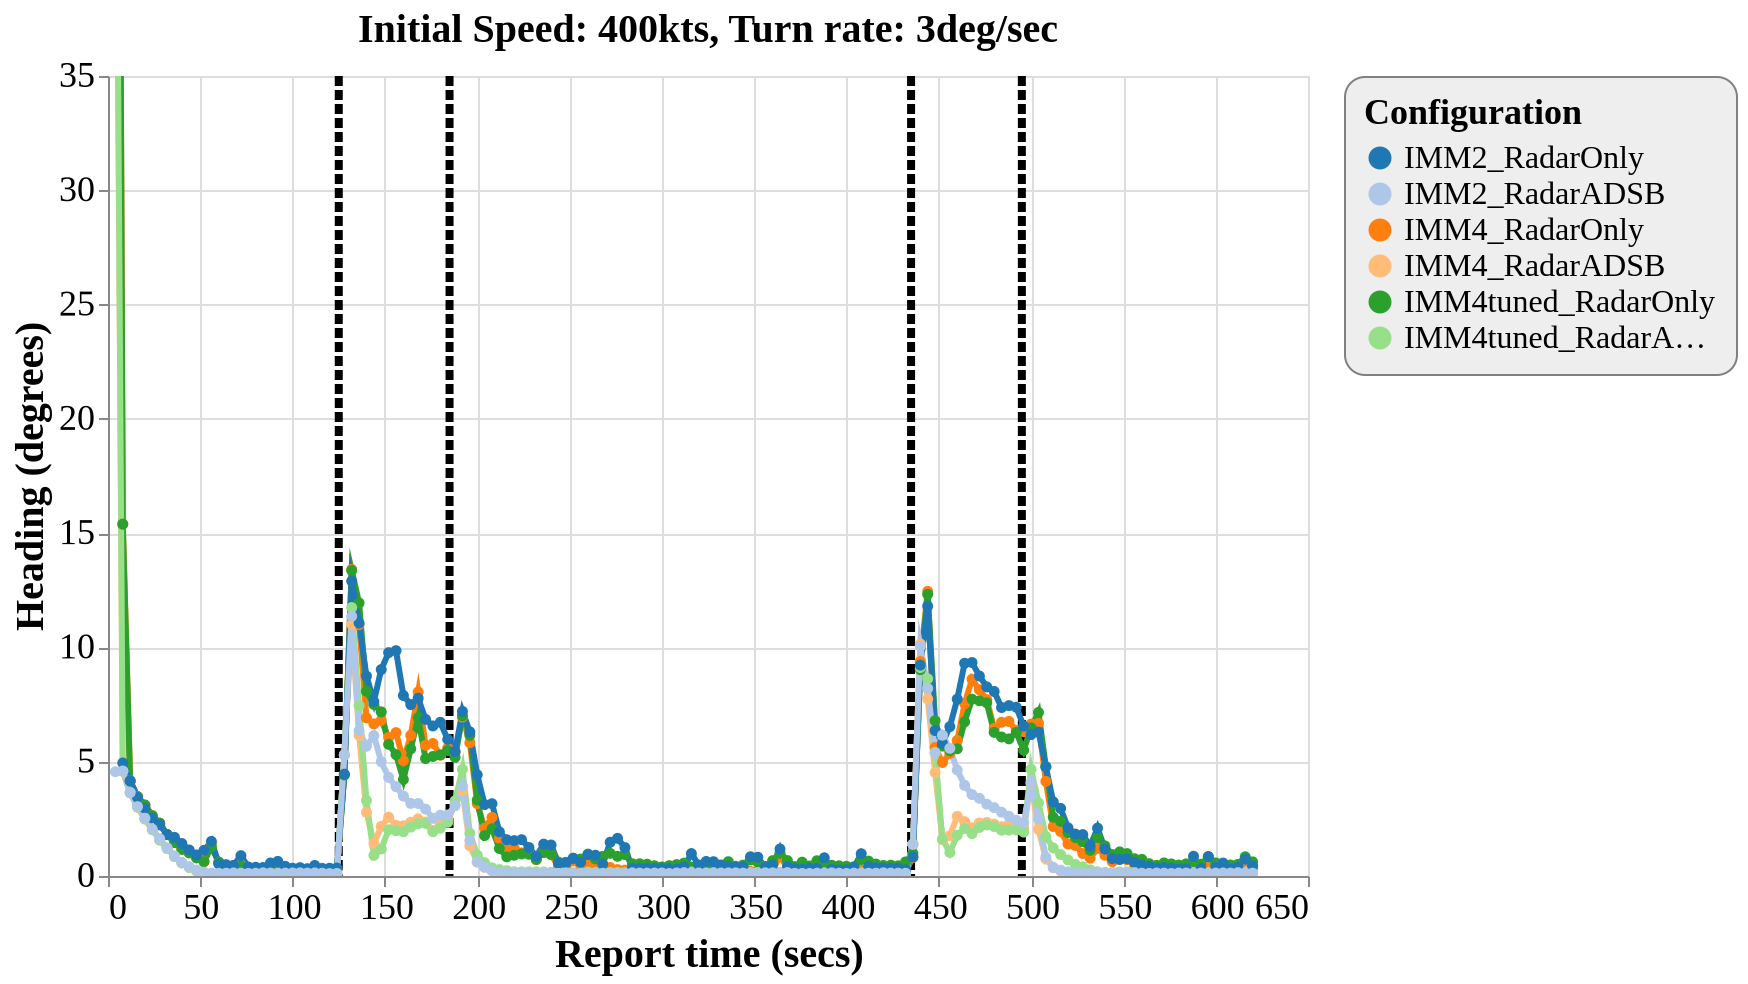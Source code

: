 {
  "config": {
    "view": {
      "continuousWidth": 600,
      "continuousHeight": 400
    },
    "axisX": {
      "labelFontSize": 18,
      "titleFontSize": 20
    },
    "axisY": {
      "labelFontSize": 18,
      "titleFontSize": 20
    },
    "font": "Times New Roman",
    "legend": {
      "cornerRadius": 10,
      "fillColor": "#EEEEEE",
      "labelFontSize": 16,
      "padding": 10,
      "strokeColor": "gray",
      "titleFontSize": 18
    },
    "title": {
      "fontSize": 20
    }
  },
  "layer": [
    {
      "data": {
        "name": "data-87997c275a28be1bb4863290b2aa92dd"
      },
      "mark": {
        "type": "rule",
        "strokeDash": [
          5,
          2
        ],
        "strokeWidth": 4
      },
      "encoding": {
        "color": {
          "type": "nominal",
          "field": "color",
          "scale": null
        },
        "x": {
          "type": "quantitative",
          "field": "tt"
        }
      }
    },
    {
      "data": {
        "name": "data-91e82cb218eb4b2905c9c4691c9048f9"
      },
      "mark": {
        "type": "line",
        "point": true,
        "strokeWidth": 3
      },
      "encoding": {
        "color": {
          "type": "ordinal",
          "field": "config",
          "scale": {
            "scheme": "category20"
          },
          "sort": [
            "IMM2_RadarOnly",
            "IMM2_RadarADSB",
            "IMM4_RadarOnly",
            "IMM4_RadarADSB",
            "IMM4tuned_RadarOnly",
            "IMM4tuned_RadarADSB"
          ],
          "title": "Configuration"
        },
        "x": {
          "type": "quantitative",
          "field": "time",
          "title": "Report time (secs)"
        },
        "y": {
          "type": "quantitative",
          "field": "rmse_hdg",
          "scale": {
            "domain": [
              0,
              35
            ],
            "zero": false
          },
          "title": "Heading (degrees)"
        }
      },
      "selection": {
        "selector124": {
          "type": "interval",
          "bind": "scales",
          "encodings": [
            "x",
            "y"
          ]
        }
      },
      "title": "Initial Speed: 400kts, Turn rate: 3deg/sec"
    }
  ],
  "$schema": "https://vega.github.io/schema/vega-lite/v4.8.1.json",
  "datasets": {
    "data-87997c275a28be1bb4863290b2aa92dd": [
      {
        "tt": 125,
        "color": "black"
      },
      {
        "tt": 185,
        "color": "black"
      },
      {
        "tt": 435,
        "color": "black"
      },
      {
        "tt": 495,
        "color": "black"
      }
    ],
    "data-91e82cb218eb4b2905c9c4691c9048f9": [
      {
        "scenario": "turns_new_14",
        "config": "IMM4_RadarOnly",
        "time": 4,
        "rmse_hdg": 90.0,
        "rmse_tr": 0.0,
        "p_uni": 0.0,
        "p_turn": 0.0
      },
      {
        "scenario": "turns_new_14",
        "config": "IMM4_RadarOnly",
        "time": 8,
        "rmse_hdg": 15.393661802320151,
        "rmse_tr": 0.0,
        "p_uni": 0.9371578947368422,
        "p_turn": 0.0122631578947368
      },
      {
        "scenario": "turns_new_14",
        "config": "IMM4_RadarOnly",
        "time": 12,
        "rmse_hdg": 4.16152835737434,
        "rmse_tr": 0.0004531937945124,
        "p_uni": 0.9277,
        "p_turn": 0.0249115384615384
      },
      {
        "scenario": "turns_new_14",
        "config": "IMM4_RadarOnly",
        "time": 16,
        "rmse_hdg": 3.4712189261602813,
        "rmse_tr": 0.0036395398060743,
        "p_uni": 0.8866875000000001,
        "p_turn": 0.04009
      },
      {
        "scenario": "turns_new_14",
        "config": "IMM4_RadarOnly",
        "time": 20,
        "rmse_hdg": 3.1025778755229023,
        "rmse_tr": 0.0109483756705988,
        "p_uni": 0.8494140350877193,
        "p_turn": 0.0536131578947368
      },
      {
        "scenario": "turns_new_14",
        "config": "IMM4_RadarOnly",
        "time": 24,
        "rmse_hdg": 2.6376028223841144,
        "rmse_tr": 0.0165866113379338,
        "p_uni": 0.830009009009009,
        "p_turn": 0.0556225225225225
      },
      {
        "scenario": "turns_new_14",
        "config": "IMM4_RadarOnly",
        "time": 28,
        "rmse_hdg": 2.311136531258096,
        "rmse_tr": 0.0250077773026679,
        "p_uni": 0.8134330578512396,
        "p_turn": 0.0626305785123966
      },
      {
        "scenario": "turns_new_14",
        "config": "IMM4_RadarOnly",
        "time": 32,
        "rmse_hdg": 1.8158315857551568,
        "rmse_tr": 0.0271863376813012,
        "p_uni": 0.817415652173913,
        "p_turn": 0.059435652173913
      },
      {
        "scenario": "turns_new_14",
        "config": "IMM4_RadarOnly",
        "time": 36,
        "rmse_hdg": 1.4913332960810606,
        "rmse_tr": 0.0212153667353238,
        "p_uni": 0.8456285714285714,
        "p_turn": 0.0465607142857142
      },
      {
        "scenario": "turns_new_14",
        "config": "IMM4_RadarOnly",
        "time": 40,
        "rmse_hdg": 1.1813425309530663,
        "rmse_tr": 0.015835408912895,
        "p_uni": 0.8466438596491228,
        "p_turn": 0.045238596491228
      },
      {
        "scenario": "turns_new_14",
        "config": "IMM4_RadarOnly",
        "time": 44,
        "rmse_hdg": 1.022198980777481,
        "rmse_tr": 0.014487839003509,
        "p_uni": 0.8416294117647058,
        "p_turn": 0.0509521008403361
      },
      {
        "scenario": "turns_new_14",
        "config": "IMM4_RadarOnly",
        "time": 48,
        "rmse_hdg": 0.8003146311119961,
        "rmse_tr": 0.0108194148105202,
        "p_uni": 0.8625894736842106,
        "p_turn": 0.0409342105263157
      },
      {
        "scenario": "turns_new_14",
        "config": "IMM4_RadarOnly",
        "time": 52,
        "rmse_hdg": 0.6334268702857496,
        "rmse_tr": 0.022370494853713,
        "p_uni": 0.8627576,
        "p_turn": 0.0445855999999999
      },
      {
        "scenario": "turns_new_14",
        "config": "IMM4_RadarOnly",
        "time": 56,
        "rmse_hdg": 1.4112051587207302,
        "rmse_tr": 0.0581914476213746,
        "p_uni": 0.8377186440677965,
        "p_turn": 0.0617762711864406
      },
      {
        "scenario": "turns_new_14",
        "config": "IMM4_RadarOnly",
        "time": 60,
        "rmse_hdg": 0.5880008886430744,
        "rmse_tr": 0.032311355491432,
        "p_uni": 0.8434405405405405,
        "p_turn": 0.0511378378378378
      },
      {
        "scenario": "turns_new_14",
        "config": "IMM4_RadarOnly",
        "time": 64,
        "rmse_hdg": 0.398596948757833,
        "rmse_tr": 0.0209908210160806,
        "p_uni": 0.8649086614173228,
        "p_turn": 0.0429086614173228
      },
      {
        "scenario": "turns_new_14",
        "config": "IMM4_RadarOnly",
        "time": 68,
        "rmse_hdg": 0.4191056730913957,
        "rmse_tr": 0.0150909388303911,
        "p_uni": 0.8654573913043478,
        "p_turn": 0.0378643478260869
      },
      {
        "scenario": "turns_new_14",
        "config": "IMM4_RadarOnly",
        "time": 72,
        "rmse_hdg": 0.4838049471540737,
        "rmse_tr": 0.0139858451852656,
        "p_uni": 0.870536974789916,
        "p_turn": 0.0400563025210084
      },
      {
        "scenario": "turns_new_14",
        "config": "IMM4_RadarOnly",
        "time": 76,
        "rmse_hdg": 0.2920466912006882,
        "rmse_tr": 0.0140709596247699,
        "p_uni": 0.8663555555555555,
        "p_turn": 0.0429071428571428
      },
      {
        "scenario": "turns_new_14",
        "config": "IMM4_RadarOnly",
        "time": 80,
        "rmse_hdg": 0.2888654017686839,
        "rmse_tr": 0.0147400785362303,
        "p_uni": 0.8663754237288135,
        "p_turn": 0.041422033898305
      },
      {
        "scenario": "turns_new_14",
        "config": "IMM4_RadarOnly",
        "time": 84,
        "rmse_hdg": 0.2414856420479598,
        "rmse_tr": 0.0123528710599367,
        "p_uni": 0.8637504504504504,
        "p_turn": 0.0400126126126126
      },
      {
        "scenario": "turns_new_14",
        "config": "IMM4_RadarOnly",
        "time": 88,
        "rmse_hdg": 0.3617201451600868,
        "rmse_tr": 0.0114306249606865,
        "p_uni": 0.8611577235772357,
        "p_turn": 0.0443252032520325
      },
      {
        "scenario": "turns_new_14",
        "config": "IMM4_RadarOnly",
        "time": 92,
        "rmse_hdg": 0.388272761992028,
        "rmse_tr": 0.0136298310731265,
        "p_uni": 0.8638909836065574,
        "p_turn": 0.0439655737704918
      },
      {
        "scenario": "turns_new_14",
        "config": "IMM4_RadarOnly",
        "time": 96,
        "rmse_hdg": 0.350179130915612,
        "rmse_tr": 0.0115264691699333,
        "p_uni": 0.8689059322033899,
        "p_turn": 0.0404194915254237
      },
      {
        "scenario": "turns_new_14",
        "config": "IMM4_RadarOnly",
        "time": 100,
        "rmse_hdg": 0.2576219082668391,
        "rmse_tr": 0.0124703330488486,
        "p_uni": 0.8709563492063492,
        "p_turn": 0.0452301587301587
      },
      {
        "scenario": "turns_new_14",
        "config": "IMM4_RadarOnly",
        "time": 104,
        "rmse_hdg": 0.2734670190833182,
        "rmse_tr": 0.0122705002114256,
        "p_uni": 0.8677052631578948,
        "p_turn": 0.0431438596491228
      },
      {
        "scenario": "turns_new_14",
        "config": "IMM4_RadarOnly",
        "time": 108,
        "rmse_hdg": 0.2556978997356122,
        "rmse_tr": 0.0102461950632581,
        "p_uni": 0.8723415929203541,
        "p_turn": 0.0379911504424778
      },
      {
        "scenario": "turns_new_14",
        "config": "IMM4_RadarOnly",
        "time": 112,
        "rmse_hdg": 0.3138216053747737,
        "rmse_tr": 0.0157330047988297,
        "p_uni": 0.8604208,
        "p_turn": 0.0470615999999999
      },
      {
        "scenario": "turns_new_14",
        "config": "IMM4_RadarOnly",
        "time": 116,
        "rmse_hdg": 0.2508554469900003,
        "rmse_tr": 0.0132589071150747,
        "p_uni": 0.8729170731707316,
        "p_turn": 0.0395926829268292
      },
      {
        "scenario": "turns_new_14",
        "config": "IMM4_RadarOnly",
        "time": 120,
        "rmse_hdg": 0.2519886423275241,
        "rmse_tr": 0.0111283189547487,
        "p_uni": 0.8693284482758621,
        "p_turn": 0.0388543103448275
      },
      {
        "scenario": "turns_new_14",
        "config": "IMM4_RadarOnly",
        "time": 124,
        "rmse_hdg": 0.2829280917207517,
        "rmse_tr": 0.0138955394623293,
        "p_uni": 0.8662076271186441,
        "p_turn": 0.0423313559322033
      },
      {
        "scenario": "turns_new_14",
        "config": "IMM4_RadarOnly",
        "time": 128,
        "rmse_hdg": 4.427074003270646,
        "rmse_tr": 2.484470762819387,
        "p_uni": 0.8552104347826086,
        "p_turn": 0.0467252173913043
      },
      {
        "scenario": "turns_new_14",
        "config": "IMM4_RadarOnly",
        "time": 132,
        "rmse_hdg": 13.414326884590086,
        "rmse_tr": 2.928381909333052,
        "p_uni": 0.6463781818181819,
        "p_turn": 0.2161690909090909
      },
      {
        "scenario": "turns_new_14",
        "config": "IMM4_RadarOnly",
        "time": 136,
        "rmse_hdg": 10.992656916240344,
        "rmse_tr": 2.4541399817111764,
        "p_uni": 0.0894075,
        "p_turn": 0.8522133333333334
      },
      {
        "scenario": "turns_new_14",
        "config": "IMM4_RadarOnly",
        "time": 140,
        "rmse_hdg": 6.918173469247376,
        "rmse_tr": 1.754604699995946,
        "p_uni": 0.0391846153846153,
        "p_turn": 0.9248529914529916
      },
      {
        "scenario": "turns_new_14",
        "config": "IMM4_RadarOnly",
        "time": 144,
        "rmse_hdg": 6.65462221279666,
        "rmse_tr": 1.088735554213853,
        "p_uni": 0.0501850467289719,
        "p_turn": 0.9097102803738316
      },
      {
        "scenario": "turns_new_14",
        "config": "IMM4_RadarOnly",
        "time": 148,
        "rmse_hdg": 6.809854515501418,
        "rmse_tr": 0.5987983968598841,
        "p_uni": 0.0783516393442622,
        "p_turn": 0.8528647540983606
      },
      {
        "scenario": "turns_new_14",
        "config": "IMM4_RadarOnly",
        "time": 152,
        "rmse_hdg": 6.05986788097105,
        "rmse_tr": 0.3658427292483201,
        "p_uni": 0.0989684210526315,
        "p_turn": 0.8220982456140351
      },
      {
        "scenario": "turns_new_14",
        "config": "IMM4_RadarOnly",
        "time": 156,
        "rmse_hdg": 6.273327324192048,
        "rmse_tr": 0.3933723416584066,
        "p_uni": 0.1135772727272727,
        "p_turn": 0.8014872727272727
      },
      {
        "scenario": "turns_new_14",
        "config": "IMM4_RadarOnly",
        "time": 160,
        "rmse_hdg": 5.045397178268524,
        "rmse_tr": 0.3869455118230472,
        "p_uni": 0.1093592,
        "p_turn": 0.813596
      },
      {
        "scenario": "turns_new_14",
        "config": "IMM4_RadarOnly",
        "time": 164,
        "rmse_hdg": 6.152801487976549,
        "rmse_tr": 0.2978064499085654,
        "p_uni": 0.1137678571428571,
        "p_turn": 0.8071678571428571
      },
      {
        "scenario": "turns_new_14",
        "config": "IMM4_RadarOnly",
        "time": 168,
        "rmse_hdg": 8.05300178184282,
        "rmse_tr": 0.3591168348753774,
        "p_uni": 0.1076845454545454,
        "p_turn": 0.781360909090909
      },
      {
        "scenario": "turns_new_14",
        "config": "IMM4_RadarOnly",
        "time": 172,
        "rmse_hdg": 5.718134902524999,
        "rmse_tr": 0.3235705217450639,
        "p_uni": 0.080357627118644,
        "p_turn": 0.8529025423728813
      },
      {
        "scenario": "turns_new_14",
        "config": "IMM4_RadarOnly",
        "time": 176,
        "rmse_hdg": 5.798082969486779,
        "rmse_tr": 0.2590529641706769,
        "p_uni": 0.0809210526315789,
        "p_turn": 0.8577342105263158
      },
      {
        "scenario": "turns_new_14",
        "config": "IMM4_RadarOnly",
        "time": 180,
        "rmse_hdg": 5.287826663252937,
        "rmse_tr": 0.2229992152452559,
        "p_uni": 0.0734573913043478,
        "p_turn": 0.8697339130434782
      },
      {
        "scenario": "turns_new_14",
        "config": "IMM4_RadarOnly",
        "time": 184,
        "rmse_hdg": 5.596376944796517,
        "rmse_tr": 0.2748697253548791,
        "p_uni": 0.0704558333333333,
        "p_turn": 0.8727683333333334
      },
      {
        "scenario": "turns_new_14",
        "config": "IMM4_RadarOnly",
        "time": 188,
        "rmse_hdg": 5.388065221183508,
        "rmse_tr": 2.5405743636930893,
        "p_uni": 0.087850909090909,
        "p_turn": 0.8470990909090909
      },
      {
        "scenario": "turns_new_14",
        "config": "IMM4_RadarOnly",
        "time": 192,
        "rmse_hdg": 6.95154712329618,
        "rmse_tr": 2.6689656117776885,
        "p_uni": 0.1697037037037037,
        "p_turn": 0.7080916666666667
      },
      {
        "scenario": "turns_new_14",
        "config": "IMM4_RadarOnly",
        "time": 196,
        "rmse_hdg": 5.830043160391912,
        "rmse_tr": 1.919874476143256,
        "p_uni": 0.3260211382113821,
        "p_turn": 0.4830056910569106
      },
      {
        "scenario": "turns_new_14",
        "config": "IMM4_RadarOnly",
        "time": 200,
        "rmse_hdg": 3.168049900323568,
        "rmse_tr": 1.251132765676939,
        "p_uni": 0.4496452991452991,
        "p_turn": 0.3304581196581196
      },
      {
        "scenario": "turns_new_14",
        "config": "IMM4_RadarOnly",
        "time": 204,
        "rmse_hdg": 2.0896133370327354,
        "rmse_tr": 0.7997954324255757,
        "p_uni": 0.562935593220339,
        "p_turn": 0.2329059322033898
      },
      {
        "scenario": "turns_new_14",
        "config": "IMM4_RadarOnly",
        "time": 208,
        "rmse_hdg": 2.565094090342045,
        "rmse_tr": 0.5174329272360179,
        "p_uni": 0.6438991452991454,
        "p_turn": 0.1780128205128205
      },
      {
        "scenario": "turns_new_14",
        "config": "IMM4_RadarOnly",
        "time": 212,
        "rmse_hdg": 1.6386882299706174,
        "rmse_tr": 0.3401618254921088,
        "p_uni": 0.7302336283185841,
        "p_turn": 0.1032929203539823
      },
      {
        "scenario": "turns_new_14",
        "config": "IMM4_RadarOnly",
        "time": 216,
        "rmse_hdg": 1.231583992440136,
        "rmse_tr": 0.2319641891402167,
        "p_uni": 0.7874173913043478,
        "p_turn": 0.0716895652173913
      },
      {
        "scenario": "turns_new_14",
        "config": "IMM4_RadarOnly",
        "time": 220,
        "rmse_hdg": 1.230330116319177,
        "rmse_tr": 0.1678245161214002,
        "p_uni": 0.7972105691056911,
        "p_turn": 0.0672926829268292
      },
      {
        "scenario": "turns_new_14",
        "config": "IMM4_RadarOnly",
        "time": 224,
        "rmse_hdg": 1.012078732779487,
        "rmse_tr": 0.1120317905812467,
        "p_uni": 0.8120193277310925,
        "p_turn": 0.0658310924369747
      },
      {
        "scenario": "turns_new_14",
        "config": "IMM4_RadarOnly",
        "time": 228,
        "rmse_hdg": 1.0372356521857171,
        "rmse_tr": 0.0799298362039878,
        "p_uni": 0.8216311926605505,
        "p_turn": 0.0601
      },
      {
        "scenario": "turns_new_14",
        "config": "IMM4_RadarOnly",
        "time": 232,
        "rmse_hdg": 0.7149360766879775,
        "rmse_tr": 0.0647817712834791,
        "p_uni": 0.84160390625,
        "p_turn": 0.05309765625
      },
      {
        "scenario": "turns_new_14",
        "config": "IMM4_RadarOnly",
        "time": 236,
        "rmse_hdg": 1.026395235514653,
        "rmse_tr": 0.050572208678268,
        "p_uni": 0.8561239316239316,
        "p_turn": 0.0503299145299145
      },
      {
        "scenario": "turns_new_14",
        "config": "IMM4_RadarOnly",
        "time": 240,
        "rmse_hdg": 0.9515557056050716,
        "rmse_tr": 0.0638931261186787,
        "p_uni": 0.8500669565217391,
        "p_turn": 0.0463443478260869
      },
      {
        "scenario": "turns_new_14",
        "config": "IMM4_RadarOnly",
        "time": 244,
        "rmse_hdg": 0.385231261711715,
        "rmse_tr": 0.0367383623155006,
        "p_uni": 0.852125,
        "p_turn": 0.0457140625
      },
      {
        "scenario": "turns_new_14",
        "config": "IMM4_RadarOnly",
        "time": 248,
        "rmse_hdg": 0.3948252227527276,
        "rmse_tr": 0.0224119960114531,
        "p_uni": 0.8611330434782608,
        "p_turn": 0.0411791304347826
      },
      {
        "scenario": "turns_new_14",
        "config": "IMM4_RadarOnly",
        "time": 252,
        "rmse_hdg": 0.65944899194174,
        "rmse_tr": 0.0191138410299688,
        "p_uni": 0.8518972972972972,
        "p_turn": 0.0468855855855855
      },
      {
        "scenario": "turns_new_14",
        "config": "IMM4_RadarOnly",
        "time": 256,
        "rmse_hdg": 0.4474812551204921,
        "rmse_tr": 0.0165831636242748,
        "p_uni": 0.8487482456140351,
        "p_turn": 0.0494771929824561
      },
      {
        "scenario": "turns_new_14",
        "config": "IMM4_RadarOnly",
        "time": 260,
        "rmse_hdg": 0.5796586941301501,
        "rmse_tr": 0.0321757803376411,
        "p_uni": 0.8460899159663865,
        "p_turn": 0.0538084033613445
      },
      {
        "scenario": "turns_new_14",
        "config": "IMM4_RadarOnly",
        "time": 264,
        "rmse_hdg": 0.4602252412974248,
        "rmse_tr": 0.0223970168468116,
        "p_uni": 0.8458972727272727,
        "p_turn": 0.0472254545454545
      },
      {
        "scenario": "turns_new_14",
        "config": "IMM4_RadarOnly",
        "time": 268,
        "rmse_hdg": 0.3321460648620726,
        "rmse_tr": 0.0244128720008058,
        "p_uni": 0.8559747899159664,
        "p_turn": 0.0475336134453781
      },
      {
        "scenario": "turns_new_14",
        "config": "IMM4_RadarOnly",
        "time": 272,
        "rmse_hdg": 0.3729207844897156,
        "rmse_tr": 0.0233851912145612,
        "p_uni": 0.8543849557522124,
        "p_turn": 0.0519991150442477
      },
      {
        "scenario": "turns_new_14",
        "config": "IMM4_RadarOnly",
        "time": 276,
        "rmse_hdg": 0.2810745179047458,
        "rmse_tr": 0.0310464555762192,
        "p_uni": 0.8604701923076923,
        "p_turn": 0.051826923076923
      },
      {
        "scenario": "turns_new_14",
        "config": "IMM4_RadarOnly",
        "time": 280,
        "rmse_hdg": 0.2565332766599641,
        "rmse_tr": 0.0389521011813313,
        "p_uni": 0.8624652542372881,
        "p_turn": 0.0443169491525423
      },
      {
        "scenario": "turns_new_14",
        "config": "IMM4_RadarOnly",
        "time": 284,
        "rmse_hdg": 0.3077128198291044,
        "rmse_tr": 0.0366318436037822,
        "p_uni": 0.8728504273504273,
        "p_turn": 0.0384307692307692
      },
      {
        "scenario": "turns_new_14",
        "config": "IMM4_RadarOnly",
        "time": 288,
        "rmse_hdg": 0.2670880679402146,
        "rmse_tr": 0.0180356853472759,
        "p_uni": 0.8689954954954955,
        "p_turn": 0.0391153153153153
      },
      {
        "scenario": "turns_new_14",
        "config": "IMM4_RadarOnly",
        "time": 292,
        "rmse_hdg": 0.236493559193103,
        "rmse_tr": 0.0120699619842352,
        "p_uni": 0.8708097345132744,
        "p_turn": 0.0377513274336283
      },
      {
        "scenario": "turns_new_14",
        "config": "IMM4_RadarOnly",
        "time": 296,
        "rmse_hdg": 0.2509039214077325,
        "rmse_tr": 0.0097544671627736,
        "p_uni": 0.878587962962963,
        "p_turn": 0.0363861111111111
      },
      {
        "scenario": "turns_new_14",
        "config": "IMM4_RadarOnly",
        "time": 300,
        "rmse_hdg": 0.2135664287031674,
        "rmse_tr": 0.0088848135323384,
        "p_uni": 0.8815681415929203,
        "p_turn": 0.0351778761061946
      },
      {
        "scenario": "turns_new_14",
        "config": "IMM4_RadarOnly",
        "time": 304,
        "rmse_hdg": 0.2735888558932283,
        "rmse_tr": 0.0098784989436305,
        "p_uni": 0.8740939655172414,
        "p_turn": 0.0383508620689655
      },
      {
        "scenario": "turns_new_14",
        "config": "IMM4_RadarOnly",
        "time": 308,
        "rmse_hdg": 0.2091789505025139,
        "rmse_tr": 0.0104327409309985,
        "p_uni": 0.8736133333333334,
        "p_turn": 0.0407308333333333
      },
      {
        "scenario": "turns_new_14",
        "config": "IMM4_RadarOnly",
        "time": 312,
        "rmse_hdg": 0.2481000531310603,
        "rmse_tr": 0.0140740573719553,
        "p_uni": 0.8661436363636364,
        "p_turn": 0.0402836363636363
      },
      {
        "scenario": "turns_new_14",
        "config": "IMM4_RadarOnly",
        "time": 316,
        "rmse_hdg": 0.2697428532816992,
        "rmse_tr": 0.0189484213699662,
        "p_uni": 0.8699741379310345,
        "p_turn": 0.0422068965517241
      },
      {
        "scenario": "turns_new_14",
        "config": "IMM4_RadarOnly",
        "time": 320,
        "rmse_hdg": 0.1651713623706267,
        "rmse_tr": 0.0142050090004108,
        "p_uni": 0.8761675438596491,
        "p_turn": 0.0367921052631579
      },
      {
        "scenario": "turns_new_14",
        "config": "IMM4_RadarOnly",
        "time": 324,
        "rmse_hdg": 0.1964688270438856,
        "rmse_tr": 0.0126220166513844,
        "p_uni": 0.8722156521739131,
        "p_turn": 0.0377895652173913
      },
      {
        "scenario": "turns_new_14",
        "config": "IMM4_RadarOnly",
        "time": 328,
        "rmse_hdg": 0.2114082368853037,
        "rmse_tr": 0.0147204190736853,
        "p_uni": 0.8748713114754099,
        "p_turn": 0.0399631147540983
      },
      {
        "scenario": "turns_new_14",
        "config": "IMM4_RadarOnly",
        "time": 332,
        "rmse_hdg": 0.2182425819160951,
        "rmse_tr": 0.0110140580025806,
        "p_uni": 0.8742201754385965,
        "p_turn": 0.0357956140350877
      },
      {
        "scenario": "turns_new_14",
        "config": "IMM4_RadarOnly",
        "time": 336,
        "rmse_hdg": 0.3159842048253581,
        "rmse_tr": 0.0119866223367655,
        "p_uni": 0.8731539823008849,
        "p_turn": 0.0411017699115044
      },
      {
        "scenario": "turns_new_14",
        "config": "IMM4_RadarOnly",
        "time": 340,
        "rmse_hdg": 0.2733406776358384,
        "rmse_tr": 0.0109066397169782,
        "p_uni": 0.8742504201680672,
        "p_turn": 0.0395008403361344
      },
      {
        "scenario": "turns_new_14",
        "config": "IMM4_RadarOnly",
        "time": 344,
        "rmse_hdg": 0.302924872304784,
        "rmse_tr": 0.0121399233576837,
        "p_uni": 0.8598826086956521,
        "p_turn": 0.0419078260869565
      },
      {
        "scenario": "turns_new_14",
        "config": "IMM4_RadarOnly",
        "time": 348,
        "rmse_hdg": 0.2043334870084739,
        "rmse_tr": 0.0140295588576095,
        "p_uni": 0.8554860869565217,
        "p_turn": 0.0425008695652173
      },
      {
        "scenario": "turns_new_14",
        "config": "IMM4_RadarOnly",
        "time": 352,
        "rmse_hdg": 0.2248000060832796,
        "rmse_tr": 0.0152560538635382,
        "p_uni": 0.8711888888888889,
        "p_turn": 0.0421136752136752
      },
      {
        "scenario": "turns_new_14",
        "config": "IMM4_RadarOnly",
        "time": 356,
        "rmse_hdg": 0.224129232906995,
        "rmse_tr": 0.0115921937751979,
        "p_uni": 0.8637165217391304,
        "p_turn": 0.0368104347826086
      },
      {
        "scenario": "turns_new_14",
        "config": "IMM4_RadarOnly",
        "time": 360,
        "rmse_hdg": 0.2579006496657929,
        "rmse_tr": 0.0207805503899633,
        "p_uni": 0.8667264705882353,
        "p_turn": 0.0448264705882352
      },
      {
        "scenario": "turns_new_14",
        "config": "IMM4_RadarOnly",
        "time": 364,
        "rmse_hdg": 0.8806069748007888,
        "rmse_tr": 0.0370098727094015,
        "p_uni": 0.8563652542372882,
        "p_turn": 0.0476050847457627
      },
      {
        "scenario": "turns_new_14",
        "config": "IMM4_RadarOnly",
        "time": 368,
        "rmse_hdg": 0.3352623350949708,
        "rmse_tr": 0.0287391950710755,
        "p_uni": 0.8576775,
        "p_turn": 0.0450541666666666
      },
      {
        "scenario": "turns_new_14",
        "config": "IMM4_RadarOnly",
        "time": 372,
        "rmse_hdg": 0.2342305786270511,
        "rmse_tr": 0.0123406637577555,
        "p_uni": 0.8761648648648649,
        "p_turn": 0.0364351351351351
      },
      {
        "scenario": "turns_new_14",
        "config": "IMM4_RadarOnly",
        "time": 376,
        "rmse_hdg": 0.218427891537809,
        "rmse_tr": 0.0161853366961253,
        "p_uni": 0.8694057851239669,
        "p_turn": 0.0427231404958677
      },
      {
        "scenario": "turns_new_14",
        "config": "IMM4_RadarOnly",
        "time": 380,
        "rmse_hdg": 0.2545129699089045,
        "rmse_tr": 0.0129926332403604,
        "p_uni": 0.8730231481481482,
        "p_turn": 0.0383425925925925
      },
      {
        "scenario": "turns_new_14",
        "config": "IMM4_RadarOnly",
        "time": 384,
        "rmse_hdg": 0.2675907466492583,
        "rmse_tr": 0.0123976773569146,
        "p_uni": 0.8631865384615385,
        "p_turn": 0.044351923076923
      },
      {
        "scenario": "turns_new_14",
        "config": "IMM4_RadarOnly",
        "time": 388,
        "rmse_hdg": 0.2176551641744445,
        "rmse_tr": 0.0135023252399446,
        "p_uni": 0.8724655737704917,
        "p_turn": 0.0409352459016393
      },
      {
        "scenario": "turns_new_14",
        "config": "IMM4_RadarOnly",
        "time": 392,
        "rmse_hdg": 0.2142863599667418,
        "rmse_tr": 0.0106735734171609,
        "p_uni": 0.8584296610169492,
        "p_turn": 0.0398093220338983
      },
      {
        "scenario": "turns_new_14",
        "config": "IMM4_RadarOnly",
        "time": 396,
        "rmse_hdg": 0.1864309026998492,
        "rmse_tr": 0.0109265476910341,
        "p_uni": 0.8617703703703704,
        "p_turn": 0.0388972222222222
      },
      {
        "scenario": "turns_new_14",
        "config": "IMM4_RadarOnly",
        "time": 400,
        "rmse_hdg": 0.1915364375166036,
        "rmse_tr": 0.0080051707427568,
        "p_uni": 0.8702706896551725,
        "p_turn": 0.0337603448275862
      },
      {
        "scenario": "turns_new_14",
        "config": "IMM4_RadarOnly",
        "time": 404,
        "rmse_hdg": 0.2098600201805351,
        "rmse_tr": 0.0078924847665024,
        "p_uni": 0.8573789473684211,
        "p_turn": 0.0377087719298245
      },
      {
        "scenario": "turns_new_14",
        "config": "IMM4_RadarOnly",
        "time": 408,
        "rmse_hdg": 0.253037951952279,
        "rmse_tr": 0.016865561938079,
        "p_uni": 0.8571948717948717,
        "p_turn": 0.0478632478632478
      },
      {
        "scenario": "turns_new_14",
        "config": "IMM4_RadarOnly",
        "time": 412,
        "rmse_hdg": 0.2403873685461073,
        "rmse_tr": 0.0174184210336169,
        "p_uni": 0.8436052173913043,
        "p_turn": 0.0476173913043478
      },
      {
        "scenario": "turns_new_14",
        "config": "IMM4_RadarOnly",
        "time": 416,
        "rmse_hdg": 0.2452541269313508,
        "rmse_tr": 0.0132738013264058,
        "p_uni": 0.8659719008264463,
        "p_turn": 0.0419132231404958
      },
      {
        "scenario": "turns_new_14",
        "config": "IMM4_RadarOnly",
        "time": 420,
        "rmse_hdg": 0.2467617865682296,
        "rmse_tr": 0.0127038074661863,
        "p_uni": 0.8618784482758621,
        "p_turn": 0.042578448275862
      },
      {
        "scenario": "turns_new_14",
        "config": "IMM4_RadarOnly",
        "time": 424,
        "rmse_hdg": 0.2491001045141591,
        "rmse_tr": 0.0102253024573763,
        "p_uni": 0.8525215517241379,
        "p_turn": 0.0395620689655172
      },
      {
        "scenario": "turns_new_14",
        "config": "IMM4_RadarOnly",
        "time": 428,
        "rmse_hdg": 0.2220360331117456,
        "rmse_tr": 0.011307091810154,
        "p_uni": 0.8669910569105691,
        "p_turn": 0.0412756097560975
      },
      {
        "scenario": "turns_new_14",
        "config": "IMM4_RadarOnly",
        "time": 432,
        "rmse_hdg": 0.2233058826842227,
        "rmse_tr": 0.0128037070332425,
        "p_uni": 0.8604655172413792,
        "p_turn": 0.0427293103448275
      },
      {
        "scenario": "turns_new_14",
        "config": "IMM4_RadarOnly",
        "time": 436,
        "rmse_hdg": 0.8014763217402924,
        "rmse_tr": 1.4222285980411893,
        "p_uni": 0.8507008620689656,
        "p_turn": 0.045878448275862
      },
      {
        "scenario": "turns_new_14",
        "config": "IMM4_RadarOnly",
        "time": 440,
        "rmse_hdg": 9.384263035039377,
        "rmse_tr": 2.9897446943677317,
        "p_uni": 0.8195443548387097,
        "p_turn": 0.0651975806451612
      },
      {
        "scenario": "turns_new_14",
        "config": "IMM4_RadarOnly",
        "time": 444,
        "rmse_hdg": 12.452583749706372,
        "rmse_tr": 2.691064035619612,
        "p_uni": 0.2433566371681416,
        "p_turn": 0.6461743362831859
      },
      {
        "scenario": "turns_new_14",
        "config": "IMM4_RadarOnly",
        "time": 448,
        "rmse_hdg": 5.619118682691217,
        "rmse_tr": 1.9648878264226,
        "p_uni": 0.0323016949152542,
        "p_turn": 0.941821186440678
      },
      {
        "scenario": "turns_new_14",
        "config": "IMM4_RadarOnly",
        "time": 452,
        "rmse_hdg": 4.966515907901901,
        "rmse_tr": 1.2198360594298097,
        "p_uni": 0.0491942622950819,
        "p_turn": 0.9124254098360656
      },
      {
        "scenario": "turns_new_14",
        "config": "IMM4_RadarOnly",
        "time": 456,
        "rmse_hdg": 5.363358263437375,
        "rmse_tr": 0.6448495326972176,
        "p_uni": 0.0803585585585585,
        "p_turn": 0.8580387387387387
      },
      {
        "scenario": "turns_new_14",
        "config": "IMM4_RadarOnly",
        "time": 460,
        "rmse_hdg": 5.930603763881045,
        "rmse_tr": 0.3494918765293408,
        "p_uni": 0.102312,
        "p_turn": 0.8224136
      },
      {
        "scenario": "turns_new_14",
        "config": "IMM4_RadarOnly",
        "time": 464,
        "rmse_hdg": 7.538966547544827,
        "rmse_tr": 0.4446315305182871,
        "p_uni": 0.116328448275862,
        "p_turn": 0.8077724137931035
      },
      {
        "scenario": "turns_new_14",
        "config": "IMM4_RadarOnly",
        "time": 468,
        "rmse_hdg": 8.608181496222596,
        "rmse_tr": 0.3908490347947657,
        "p_uni": 0.1100672727272727,
        "p_turn": 0.8194563636363636
      },
      {
        "scenario": "turns_new_14",
        "config": "IMM4_RadarOnly",
        "time": 472,
        "rmse_hdg": 8.148521153735127,
        "rmse_tr": 0.3592984392432327,
        "p_uni": 0.104377868852459,
        "p_turn": 0.8314418032786886
      },
      {
        "scenario": "turns_new_14",
        "config": "IMM4_RadarOnly",
        "time": 476,
        "rmse_hdg": 7.71591714029266,
        "rmse_tr": 0.4305443576210357,
        "p_uni": 0.1214655172413793,
        "p_turn": 0.7891387931034483
      },
      {
        "scenario": "turns_new_14",
        "config": "IMM4_RadarOnly",
        "time": 480,
        "rmse_hdg": 6.454532086370191,
        "rmse_tr": 0.4026379106339168,
        "p_uni": 0.1014982300884955,
        "p_turn": 0.824458407079646
      },
      {
        "scenario": "turns_new_14",
        "config": "IMM4_RadarOnly",
        "time": 484,
        "rmse_hdg": 6.72550281682104,
        "rmse_tr": 0.3284837985840449,
        "p_uni": 0.1077118644067796,
        "p_turn": 0.8124508474576272
      },
      {
        "scenario": "turns_new_14",
        "config": "IMM4_RadarOnly",
        "time": 488,
        "rmse_hdg": 6.760842150660491,
        "rmse_tr": 0.3286847264876016,
        "p_uni": 0.1086877049180327,
        "p_turn": 0.7981213114754099
      },
      {
        "scenario": "turns_new_14",
        "config": "IMM4_RadarOnly",
        "time": 492,
        "rmse_hdg": 6.36313635056985,
        "rmse_tr": 0.3111884495479796,
        "p_uni": 0.0968235849056603,
        "p_turn": 0.8256896226415095
      },
      {
        "scenario": "turns_new_14",
        "config": "IMM4_RadarOnly",
        "time": 496,
        "rmse_hdg": 6.311415470453817,
        "rmse_tr": 1.5610466218391927,
        "p_uni": 0.0783829059829059,
        "p_turn": 0.8501863247863248
      },
      {
        "scenario": "turns_new_14",
        "config": "IMM4_RadarOnly",
        "time": 500,
        "rmse_hdg": 6.649703853897392,
        "rmse_tr": 2.889981317740784,
        "p_uni": 0.1110084033613445,
        "p_turn": 0.8160252100840336
      },
      {
        "scenario": "turns_new_14",
        "config": "IMM4_RadarOnly",
        "time": 504,
        "rmse_hdg": 6.681977802903162,
        "rmse_tr": 2.2833634334976027,
        "p_uni": 0.2555452830188679,
        "p_turn": 0.6084018867924529
      },
      {
        "scenario": "turns_new_14",
        "config": "IMM4_RadarOnly",
        "time": 508,
        "rmse_hdg": 4.139235335984977,
        "rmse_tr": 1.550184949180796,
        "p_uni": 0.4043358333333333,
        "p_turn": 0.3925075
      },
      {
        "scenario": "turns_new_14",
        "config": "IMM4_RadarOnly",
        "time": 512,
        "rmse_hdg": 2.164292299349788,
        "rmse_tr": 0.9916569388554518,
        "p_uni": 0.5424942148760331,
        "p_turn": 0.2512495867768595
      },
      {
        "scenario": "turns_new_14",
        "config": "IMM4_RadarOnly",
        "time": 516,
        "rmse_hdg": 1.949716010952489,
        "rmse_tr": 0.6640240691364458,
        "p_uni": 0.6142607476635513,
        "p_turn": 0.183596261682243
      },
      {
        "scenario": "turns_new_14",
        "config": "IMM4_RadarOnly",
        "time": 520,
        "rmse_hdg": 1.39999445811711,
        "rmse_tr": 0.4633133669930998,
        "p_uni": 0.7081465517241379,
        "p_turn": 0.1142560344827586
      },
      {
        "scenario": "turns_new_14",
        "config": "IMM4_RadarOnly",
        "time": 524,
        "rmse_hdg": 1.3362901737913917,
        "rmse_tr": 0.3128545323195065,
        "p_uni": 0.7465776785714285,
        "p_turn": 0.087225
      },
      {
        "scenario": "turns_new_14",
        "config": "IMM4_RadarOnly",
        "time": 528,
        "rmse_hdg": 0.9852522163510016,
        "rmse_tr": 0.2198319787011187,
        "p_uni": 0.784280701754386,
        "p_turn": 0.0678157894736842
      },
      {
        "scenario": "turns_new_14",
        "config": "IMM4_RadarOnly",
        "time": 532,
        "rmse_hdg": 0.7785517690833774,
        "rmse_tr": 0.1484072055375418,
        "p_uni": 0.8016462184873949,
        "p_turn": 0.0520596638655462
      },
      {
        "scenario": "turns_new_14",
        "config": "IMM4_RadarOnly",
        "time": 536,
        "rmse_hdg": 1.2118894777143208,
        "rmse_tr": 0.1152521195551166,
        "p_uni": 0.7989176991150442,
        "p_turn": 0.0688486725663716
      },
      {
        "scenario": "turns_new_14",
        "config": "IMM4_RadarOnly",
        "time": 540,
        "rmse_hdg": 0.9081132323984408,
        "rmse_tr": 0.083890578710774,
        "p_uni": 0.8420142857142857,
        "p_turn": 0.0469633928571428
      },
      {
        "scenario": "turns_new_14",
        "config": "IMM4_RadarOnly",
        "time": 544,
        "rmse_hdg": 0.6278678465942376,
        "rmse_tr": 0.0586818499043505,
        "p_uni": 0.8468532786885247,
        "p_turn": 0.0439516393442622
      },
      {
        "scenario": "turns_new_14",
        "config": "IMM4_RadarOnly",
        "time": 548,
        "rmse_hdg": 0.728492699279291,
        "rmse_tr": 0.0431421328753256,
        "p_uni": 0.8452943548387097,
        "p_turn": 0.0487629032258064
      },
      {
        "scenario": "turns_new_14",
        "config": "IMM4_RadarOnly",
        "time": 552,
        "rmse_hdg": 0.7129626234798982,
        "rmse_tr": 0.0323556910573959,
        "p_uni": 0.8533520661157025,
        "p_turn": 0.0427322314049586
      },
      {
        "scenario": "turns_new_14",
        "config": "IMM4_RadarOnly",
        "time": 556,
        "rmse_hdg": 0.5002453179703537,
        "rmse_tr": 0.0257146967754259,
        "p_uni": 0.8535966386554622,
        "p_turn": 0.0440823529411764
      },
      {
        "scenario": "turns_new_14",
        "config": "IMM4_RadarOnly",
        "time": 560,
        "rmse_hdg": 0.3304673896955243,
        "rmse_tr": 0.0184769798021401,
        "p_uni": 0.8481382608695652,
        "p_turn": 0.0456739130434782
      },
      {
        "scenario": "turns_new_14",
        "config": "IMM4_RadarOnly",
        "time": 564,
        "rmse_hdg": 0.3553507656762071,
        "rmse_tr": 0.0137998278974775,
        "p_uni": 0.86492,
        "p_turn": 0.0397999999999999
      },
      {
        "scenario": "turns_new_14",
        "config": "IMM4_RadarOnly",
        "time": 568,
        "rmse_hdg": 0.2964371771556324,
        "rmse_tr": 0.0090720449734334,
        "p_uni": 0.8680275000000001,
        "p_turn": 0.0391658333333333
      },
      {
        "scenario": "turns_new_14",
        "config": "IMM4_RadarOnly",
        "time": 572,
        "rmse_hdg": 0.2683035163010434,
        "rmse_tr": 0.0104506514487126,
        "p_uni": 0.8687074380165289,
        "p_turn": 0.0418264462809917
      },
      {
        "scenario": "turns_new_14",
        "config": "IMM4_RadarOnly",
        "time": 576,
        "rmse_hdg": 0.2442057343265433,
        "rmse_tr": 0.0116334919776144,
        "p_uni": 0.871186440677966,
        "p_turn": 0.0398677966101694
      },
      {
        "scenario": "turns_new_14",
        "config": "IMM4_RadarOnly",
        "time": 580,
        "rmse_hdg": 0.2336896089545559,
        "rmse_tr": 0.0087609502909216,
        "p_uni": 0.8738108333333333,
        "p_turn": 0.0382025
      },
      {
        "scenario": "turns_new_14",
        "config": "IMM4_RadarOnly",
        "time": 584,
        "rmse_hdg": 0.2361641468841199,
        "rmse_tr": 0.0107139177796002,
        "p_uni": 0.8664837606837608,
        "p_turn": 0.0435205128205128
      },
      {
        "scenario": "turns_new_14",
        "config": "IMM4_RadarOnly",
        "time": 588,
        "rmse_hdg": 0.2132073903605315,
        "rmse_tr": 0.0138803677435308,
        "p_uni": 0.8690713043478261,
        "p_turn": 0.0425295652173913
      },
      {
        "scenario": "turns_new_14",
        "config": "IMM4_RadarOnly",
        "time": 592,
        "rmse_hdg": 0.2275746996096868,
        "rmse_tr": 0.0154423633348608,
        "p_uni": 0.8639065040650405,
        "p_turn": 0.0447357723577235
      },
      {
        "scenario": "turns_new_14",
        "config": "IMM4_RadarOnly",
        "time": 596,
        "rmse_hdg": 0.6427846693470072,
        "rmse_tr": 0.0364086145453895,
        "p_uni": 0.8540139344262295,
        "p_turn": 0.0529401639344262
      },
      {
        "scenario": "turns_new_14",
        "config": "IMM4_RadarOnly",
        "time": 600,
        "rmse_hdg": 0.2244312130016,
        "rmse_tr": 0.0280913759970102,
        "p_uni": 0.8517108108108108,
        "p_turn": 0.0438018018018018
      },
      {
        "scenario": "turns_new_14",
        "config": "IMM4_RadarOnly",
        "time": 604,
        "rmse_hdg": 0.2530187490976866,
        "rmse_tr": 0.0170415680621475,
        "p_uni": 0.8529319327731093,
        "p_turn": 0.043535294117647
      },
      {
        "scenario": "turns_new_14",
        "config": "IMM4_RadarOnly",
        "time": 608,
        "rmse_hdg": 0.2332713382337815,
        "rmse_tr": 0.0166412657011998,
        "p_uni": 0.8617931034482759,
        "p_turn": 0.0420939655172413
      },
      {
        "scenario": "turns_new_14",
        "config": "IMM4_RadarOnly",
        "time": 612,
        "rmse_hdg": 0.2249888886145273,
        "rmse_tr": 0.0141824508828156,
        "p_uni": 0.8636478260869566,
        "p_turn": 0.0429269565217391
      },
      {
        "scenario": "turns_new_14",
        "config": "IMM4_RadarOnly",
        "time": 616,
        "rmse_hdg": 0.6485703881515841,
        "rmse_tr": 0.016632881347965,
        "p_uni": 0.8581395161290323,
        "p_turn": 0.0485846774193548
      },
      {
        "scenario": "turns_new_14",
        "config": "IMM4_RadarOnly",
        "time": 620,
        "rmse_hdg": 0.3209776731591561,
        "rmse_tr": 0.0175350054652591,
        "p_uni": 0.8618941666666667,
        "p_turn": 0.0443866666666666
      },
      {
        "scenario": "turns_new_14",
        "config": "IMM4_RadarADSB",
        "time": 4,
        "rmse_hdg": 53.06396157316035,
        "rmse_tr": 0.0,
        "p_uni": 0.6147821621621622,
        "p_turn": 0.0134183783783783
      },
      {
        "scenario": "turns_new_14",
        "config": "IMM4_RadarADSB",
        "time": 8,
        "rmse_hdg": 4.592269239685262,
        "rmse_tr": 0.0001899538739452,
        "p_uni": 0.878055326460481,
        "p_turn": 0.0435309278350515
      },
      {
        "scenario": "turns_new_14",
        "config": "IMM4_RadarADSB",
        "time": 12,
        "rmse_hdg": 3.6439909353219937,
        "rmse_tr": 0.0018596906643548,
        "p_uni": 0.7997129746835443,
        "p_turn": 0.0748468354430379
      },
      {
        "scenario": "turns_new_14",
        "config": "IMM4_RadarADSB",
        "time": 16,
        "rmse_hdg": 3.015846589293759,
        "rmse_tr": 0.0061502800157753,
        "p_uni": 0.7592306501547988,
        "p_turn": 0.0933359133126935
      },
      {
        "scenario": "turns_new_14",
        "config": "IMM4_RadarADSB",
        "time": 20,
        "rmse_hdg": 2.495690797195248,
        "rmse_tr": 0.0112108160932351,
        "p_uni": 0.7589876971608832,
        "p_turn": 0.0932813880126183
      },
      {
        "scenario": "turns_new_14",
        "config": "IMM4_RadarADSB",
        "time": 24,
        "rmse_hdg": 2.0304818778671105,
        "rmse_tr": 0.0139078234882229,
        "p_uni": 0.7731445820433436,
        "p_turn": 0.0863854489164086
      },
      {
        "scenario": "turns_new_14",
        "config": "IMM4_RadarADSB",
        "time": 28,
        "rmse_hdg": 1.5801850618586932,
        "rmse_tr": 0.0103976435172626,
        "p_uni": 0.787574613003096,
        "p_turn": 0.0787941176470588
      },
      {
        "scenario": "turns_new_14",
        "config": "IMM4_RadarADSB",
        "time": 32,
        "rmse_hdg": 1.2087677879631766,
        "rmse_tr": 0.0072432705971887,
        "p_uni": 0.8002080745341614,
        "p_turn": 0.0736170807453416
      },
      {
        "scenario": "turns_new_14",
        "config": "IMM4_RadarADSB",
        "time": 36,
        "rmse_hdg": 0.8534196384927407,
        "rmse_tr": 0.0063778883901696,
        "p_uni": 0.8062228571428571,
        "p_turn": 0.0710082539682539
      },
      {
        "scenario": "turns_new_14",
        "config": "IMM4_RadarADSB",
        "time": 40,
        "rmse_hdg": 0.5770377679751842,
        "rmse_tr": 0.0050858425449991,
        "p_uni": 0.8087735202492212,
        "p_turn": 0.0699638629283489
      },
      {
        "scenario": "turns_new_14",
        "config": "IMM4_RadarADSB",
        "time": 44,
        "rmse_hdg": 0.3745370230716527,
        "rmse_tr": 0.0058874847825043,
        "p_uni": 0.809717737003058,
        "p_turn": 0.0694654434250764
      },
      {
        "scenario": "turns_new_14",
        "config": "IMM4_RadarADSB",
        "time": 48,
        "rmse_hdg": 0.2209419844700582,
        "rmse_tr": 0.0039545894135127,
        "p_uni": 0.813173354231975,
        "p_turn": 0.0676655172413793
      },
      {
        "scenario": "turns_new_14",
        "config": "IMM4_RadarADSB",
        "time": 52,
        "rmse_hdg": 0.1378540050490901,
        "rmse_tr": 0.003443194746469,
        "p_uni": 0.812611801242236,
        "p_turn": 0.0681695652173913
      },
      {
        "scenario": "turns_new_14",
        "config": "IMM4_RadarADSB",
        "time": 56,
        "rmse_hdg": 0.0959086349484168,
        "rmse_tr": 0.0040648538485185,
        "p_uni": 0.8121220858895706,
        "p_turn": 0.0683797546012269
      },
      {
        "scenario": "turns_new_14",
        "config": "IMM4_RadarADSB",
        "time": 60,
        "rmse_hdg": 0.0879099798484906,
        "rmse_tr": 0.0042630848461018,
        "p_uni": 0.8121841772151899,
        "p_turn": 0.0686424050632911
      },
      {
        "scenario": "turns_new_14",
        "config": "IMM4_RadarADSB",
        "time": 64,
        "rmse_hdg": 0.082697469570442,
        "rmse_tr": 0.0041920173430448,
        "p_uni": 0.8117852664576802,
        "p_turn": 0.0682805642633229
      },
      {
        "scenario": "turns_new_14",
        "config": "IMM4_RadarADSB",
        "time": 68,
        "rmse_hdg": 0.0958824149675006,
        "rmse_tr": 0.0039831284814828,
        "p_uni": 0.811763125,
        "p_turn": 0.068040625
      },
      {
        "scenario": "turns_new_14",
        "config": "IMM4_RadarADSB",
        "time": 72,
        "rmse_hdg": 0.0939735839625085,
        "rmse_tr": 0.0034781719696966,
        "p_uni": 0.8129304075235109,
        "p_turn": 0.0678260188087774
      },
      {
        "scenario": "turns_new_14",
        "config": "IMM4_RadarADSB",
        "time": 76,
        "rmse_hdg": 0.0858945959879763,
        "rmse_tr": 0.0039012898258519,
        "p_uni": 0.8129498442367602,
        "p_turn": 0.0676928348909657
      },
      {
        "scenario": "turns_new_14",
        "config": "IMM4_RadarADSB",
        "time": 80,
        "rmse_hdg": 0.0922787109877864,
        "rmse_tr": 0.0039389184264092,
        "p_uni": 0.8141147335423198,
        "p_turn": 0.0675200626959247
      },
      {
        "scenario": "turns_new_14",
        "config": "IMM4_RadarADSB",
        "time": 84,
        "rmse_hdg": 0.1014797351492538,
        "rmse_tr": 0.0047449548231033,
        "p_uni": 0.8127127329192547,
        "p_turn": 0.068345652173913
      },
      {
        "scenario": "turns_new_14",
        "config": "IMM4_RadarADSB",
        "time": 88,
        "rmse_hdg": 0.0984036672779329,
        "rmse_tr": 0.0046187027248656,
        "p_uni": 0.8110560371517027,
        "p_turn": 0.0690117647058823
      },
      {
        "scenario": "turns_new_14",
        "config": "IMM4_RadarADSB",
        "time": 92,
        "rmse_hdg": 0.097725690373648,
        "rmse_tr": 0.004248905595299,
        "p_uni": 0.8105481366459628,
        "p_turn": 0.0689888198757764
      },
      {
        "scenario": "turns_new_14",
        "config": "IMM4_RadarADSB",
        "time": 96,
        "rmse_hdg": 0.0973396116696591,
        "rmse_tr": 0.004223815488862,
        "p_uni": 0.813412962962963,
        "p_turn": 0.0678651234567901
      },
      {
        "scenario": "turns_new_14",
        "config": "IMM4_RadarADSB",
        "time": 100,
        "rmse_hdg": 0.0953891694878882,
        "rmse_tr": 0.0042813760952387,
        "p_uni": 0.8095377643504531,
        "p_turn": 0.0697099697885196
      },
      {
        "scenario": "turns_new_14",
        "config": "IMM4_RadarADSB",
        "time": 104,
        "rmse_hdg": 0.1002754826156075,
        "rmse_tr": 0.0042431726463323,
        "p_uni": 0.8122686520376176,
        "p_turn": 0.0681711598746081
      },
      {
        "scenario": "turns_new_14",
        "config": "IMM4_RadarADSB",
        "time": 108,
        "rmse_hdg": 0.098571558784762,
        "rmse_tr": 0.0036597032219779,
        "p_uni": 0.8122767295597484,
        "p_turn": 0.0682194968553459
      },
      {
        "scenario": "turns_new_14",
        "config": "IMM4_RadarADSB",
        "time": 112,
        "rmse_hdg": 0.1039405956131355,
        "rmse_tr": 0.0041602256193201,
        "p_uni": 0.8108097264437689,
        "p_turn": 0.0690413373860182
      },
      {
        "scenario": "turns_new_14",
        "config": "IMM4_RadarADSB",
        "time": 116,
        "rmse_hdg": 0.0955428568758546,
        "rmse_tr": 0.0038265887223478,
        "p_uni": 0.8133931249999999,
        "p_turn": 0.0676709375
      },
      {
        "scenario": "turns_new_14",
        "config": "IMM4_RadarADSB",
        "time": 120,
        "rmse_hdg": 0.0789331032115725,
        "rmse_tr": 0.0044918006736636,
        "p_uni": 0.8131978260869565,
        "p_turn": 0.0683161490683229
      },
      {
        "scenario": "turns_new_14",
        "config": "IMM4_RadarADSB",
        "time": 124,
        "rmse_hdg": 0.0842447546342534,
        "rmse_tr": 0.0050026701334337,
        "p_uni": 0.8116539184952978,
        "p_turn": 0.0682984326018808
      },
      {
        "scenario": "turns_new_14",
        "config": "IMM4_RadarADSB",
        "time": 128,
        "rmse_hdg": 5.308485534509314,
        "rmse_tr": 2.569606788518921,
        "p_uni": 0.8045817034700316,
        "p_turn": 0.0743681388012618
      },
      {
        "scenario": "turns_new_14",
        "config": "IMM4_RadarADSB",
        "time": 132,
        "rmse_hdg": 11.013317153202388,
        "rmse_tr": 2.675688443499564,
        "p_uni": 0.2241103448275862,
        "p_turn": 0.7104304075235109
      },
      {
        "scenario": "turns_new_14",
        "config": "IMM4_RadarADSB",
        "time": 136,
        "rmse_hdg": 6.15698768619651,
        "rmse_tr": 1.5246978565113505,
        "p_uni": 0.0550444785276073,
        "p_turn": 0.913329754601227
      },
      {
        "scenario": "turns_new_14",
        "config": "IMM4_RadarADSB",
        "time": 140,
        "rmse_hdg": 2.782472639465308,
        "rmse_tr": 0.3496991470959342,
        "p_uni": 0.0704943573667711,
        "p_turn": 0.8835354231974922
      },
      {
        "scenario": "turns_new_14",
        "config": "IMM4_RadarADSB",
        "time": 144,
        "rmse_hdg": 1.4283327966658366,
        "rmse_tr": 0.2786304906928709,
        "p_uni": 0.1255465625,
        "p_turn": 0.7961003125
      },
      {
        "scenario": "turns_new_14",
        "config": "IMM4_RadarADSB",
        "time": 148,
        "rmse_hdg": 2.167149079995508,
        "rmse_tr": 0.1865466255990391,
        "p_uni": 0.1242967164179104,
        "p_turn": 0.7989883582089552
      },
      {
        "scenario": "turns_new_14",
        "config": "IMM4_RadarADSB",
        "time": 152,
        "rmse_hdg": 2.57216009426668,
        "rmse_tr": 0.0953671531105184,
        "p_uni": 0.1089743670886075,
        "p_turn": 0.8236433544303797
      },
      {
        "scenario": "turns_new_14",
        "config": "IMM4_RadarADSB",
        "time": 156,
        "rmse_hdg": 2.2128614827538,
        "rmse_tr": 0.085773108076963,
        "p_uni": 0.0980327044025157,
        "p_turn": 0.8407993710691823
      },
      {
        "scenario": "turns_new_14",
        "config": "IMM4_RadarADSB",
        "time": 160,
        "rmse_hdg": 2.197675112292349,
        "rmse_tr": 0.0810641059858139,
        "p_uni": 0.1026021021021021,
        "p_turn": 0.8342438438438439
      },
      {
        "scenario": "turns_new_14",
        "config": "IMM4_RadarADSB",
        "time": 164,
        "rmse_hdg": 2.353338201178276,
        "rmse_tr": 0.1017280556803284,
        "p_uni": 0.10395875,
        "p_turn": 0.8322003125
      },
      {
        "scenario": "turns_new_14",
        "config": "IMM4_RadarADSB",
        "time": 168,
        "rmse_hdg": 2.4998885551072023,
        "rmse_tr": 0.1304931945983314,
        "p_uni": 0.1077238993710691,
        "p_turn": 0.8265040880503145
      },
      {
        "scenario": "turns_new_14",
        "config": "IMM4_RadarADSB",
        "time": 172,
        "rmse_hdg": 2.361653522948152,
        "rmse_tr": 0.1097763640004882,
        "p_uni": 0.1030232919254658,
        "p_turn": 0.8335409937888199
      },
      {
        "scenario": "turns_new_14",
        "config": "IMM4_RadarADSB",
        "time": 176,
        "rmse_hdg": 1.9952418262852885,
        "rmse_tr": 0.1100414121990166,
        "p_uni": 0.1002803738317757,
        "p_turn": 0.8378006230529595
      },
      {
        "scenario": "turns_new_14",
        "config": "IMM4_RadarADSB",
        "time": 180,
        "rmse_hdg": 2.276821881530787,
        "rmse_tr": 0.1050295310439132,
        "p_uni": 0.1080655279503105,
        "p_turn": 0.8257816770186336
      },
      {
        "scenario": "turns_new_14",
        "config": "IMM4_RadarADSB",
        "time": 184,
        "rmse_hdg": 2.498843590519105,
        "rmse_tr": 0.1086887502812042,
        "p_uni": 0.1020884498480243,
        "p_turn": 0.8348987841945288
      },
      {
        "scenario": "turns_new_14",
        "config": "IMM4_RadarADSB",
        "time": 188,
        "rmse_hdg": 3.114468133594338,
        "rmse_tr": 2.5471933189234486,
        "p_uni": 0.1367885714285714,
        "p_turn": 0.7818406349206349
      },
      {
        "scenario": "turns_new_14",
        "config": "IMM4_RadarADSB",
        "time": 192,
        "rmse_hdg": 3.746056345148273,
        "rmse_tr": 1.959222420824859,
        "p_uni": 0.4429333333333333,
        "p_turn": 0.3495221153846153
      },
      {
        "scenario": "turns_new_14",
        "config": "IMM4_RadarADSB",
        "time": 196,
        "rmse_hdg": 1.31807407876357,
        "rmse_tr": 0.7220168361518635,
        "p_uni": 0.6904493975903614,
        "p_turn": 0.0880647590361445
      },
      {
        "scenario": "turns_new_14",
        "config": "IMM4_RadarADSB",
        "time": 200,
        "rmse_hdg": 0.6042196342884156,
        "rmse_tr": 0.2453686364084033,
        "p_uni": 0.7524437888198758,
        "p_turn": 0.075505900621118
      },
      {
        "scenario": "turns_new_14",
        "config": "IMM4_RadarADSB",
        "time": 204,
        "rmse_hdg": 0.383600550985071,
        "rmse_tr": 0.0808116164030828,
        "p_uni": 0.7749808641975309,
        "p_turn": 0.0785604938271605
      },
      {
        "scenario": "turns_new_14",
        "config": "IMM4_RadarADSB",
        "time": 208,
        "rmse_hdg": 0.2434823357016736,
        "rmse_tr": 0.0255791305215598,
        "p_uni": 0.7835732704402516,
        "p_turn": 0.0805308176100629
      },
      {
        "scenario": "turns_new_14",
        "config": "IMM4_RadarADSB",
        "time": 212,
        "rmse_hdg": 0.1626629879502488,
        "rmse_tr": 0.0098508500977785,
        "p_uni": 0.7971225705329154,
        "p_turn": 0.0749257053291536
      },
      {
        "scenario": "turns_new_14",
        "config": "IMM4_RadarADSB",
        "time": 216,
        "rmse_hdg": 0.1289415601190151,
        "rmse_tr": 0.0086787487008407,
        "p_uni": 0.8027820987654322,
        "p_turn": 0.0728746913580246
      },
      {
        "scenario": "turns_new_14",
        "config": "IMM4_RadarADSB",
        "time": 220,
        "rmse_hdg": 0.1211963072524951,
        "rmse_tr": 0.005228147799342,
        "p_uni": 0.8068179566563467,
        "p_turn": 0.0705866873065015
      },
      {
        "scenario": "turns_new_14",
        "config": "IMM4_RadarADSB",
        "time": 224,
        "rmse_hdg": 0.1053228428906466,
        "rmse_tr": 0.0053832071995313,
        "p_uni": 0.8092669753086419,
        "p_turn": 0.0702907407407407
      },
      {
        "scenario": "turns_new_14",
        "config": "IMM4_RadarADSB",
        "time": 228,
        "rmse_hdg": 0.1033079085146016,
        "rmse_tr": 0.0054530408903726,
        "p_uni": 0.8111607028753994,
        "p_turn": 0.0693150159744409
      },
      {
        "scenario": "turns_new_14",
        "config": "IMM4_RadarADSB",
        "time": 232,
        "rmse_hdg": 0.1071419336179527,
        "rmse_tr": 0.0047522753720845,
        "p_uni": 0.8096018181818183,
        "p_turn": 0.0698266666666666
      },
      {
        "scenario": "turns_new_14",
        "config": "IMM4_RadarADSB",
        "time": 236,
        "rmse_hdg": 0.1112388155010381,
        "rmse_tr": 0.0051305487878196,
        "p_uni": 0.8109922839506173,
        "p_turn": 0.0693009259259259
      },
      {
        "scenario": "turns_new_14",
        "config": "IMM4_RadarADSB",
        "time": 240,
        "rmse_hdg": 0.105172233684419,
        "rmse_tr": 0.004705946302219,
        "p_uni": 0.8115328075709779,
        "p_turn": 0.06838738170347
      },
      {
        "scenario": "turns_new_14",
        "config": "IMM4_RadarADSB",
        "time": 244,
        "rmse_hdg": 0.0886410219324583,
        "rmse_tr": 0.0043020209919739,
        "p_uni": 0.8114418461538461,
        "p_turn": 0.0688550769230769
      },
      {
        "scenario": "turns_new_14",
        "config": "IMM4_RadarADSB",
        "time": 248,
        "rmse_hdg": 0.1017547898974815,
        "rmse_tr": 0.0046368326895958,
        "p_uni": 0.8121673913043478,
        "p_turn": 0.0681369565217391
      },
      {
        "scenario": "turns_new_14",
        "config": "IMM4_RadarADSB",
        "time": 252,
        "rmse_hdg": 0.0984710704935094,
        "rmse_tr": 0.0037647640398651,
        "p_uni": 0.8150219435736678,
        "p_turn": 0.0669297805642633
      },
      {
        "scenario": "turns_new_14",
        "config": "IMM4_RadarADSB",
        "time": 256,
        "rmse_hdg": 0.0808579385745732,
        "rmse_tr": 0.0036895744336654,
        "p_uni": 0.8131342679127725,
        "p_turn": 0.0674647975077881
      },
      {
        "scenario": "turns_new_14",
        "config": "IMM4_RadarADSB",
        "time": 260,
        "rmse_hdg": 0.1062145868585778,
        "rmse_tr": 0.0043493447782395,
        "p_uni": 0.8127092307692307,
        "p_turn": 0.0681593846153846
      },
      {
        "scenario": "turns_new_14",
        "config": "IMM4_RadarADSB",
        "time": 264,
        "rmse_hdg": 0.0998411436645938,
        "rmse_tr": 0.0040322666830425,
        "p_uni": 0.8114006349206349,
        "p_turn": 0.0686841269841269
      },
      {
        "scenario": "turns_new_14",
        "config": "IMM4_RadarADSB",
        "time": 268,
        "rmse_hdg": 0.0992706320373395,
        "rmse_tr": 0.0041490176941159,
        "p_uni": 0.8132158385093168,
        "p_turn": 0.0680288819875776
      },
      {
        "scenario": "turns_new_14",
        "config": "IMM4_RadarADSB",
        "time": 272,
        "rmse_hdg": 0.0983718386203091,
        "rmse_tr": 0.0038717162002661,
        "p_uni": 0.8143776397515529,
        "p_turn": 0.0671788819875776
      },
      {
        "scenario": "turns_new_14",
        "config": "IMM4_RadarADSB",
        "time": 276,
        "rmse_hdg": 0.1065476962470905,
        "rmse_tr": 0.0040441732925999,
        "p_uni": 0.8134289389067525,
        "p_turn": 0.0677247588424437
      },
      {
        "scenario": "turns_new_14",
        "config": "IMM4_RadarADSB",
        "time": 280,
        "rmse_hdg": 0.0955261042493618,
        "rmse_tr": 0.0037586115632345,
        "p_uni": 0.8150570977917981,
        "p_turn": 0.0673864353312302
      },
      {
        "scenario": "turns_new_14",
        "config": "IMM4_RadarADSB",
        "time": 284,
        "rmse_hdg": 0.1038870702469077,
        "rmse_tr": 0.0046795438710542,
        "p_uni": 0.8133859813084112,
        "p_turn": 0.0682872274143302
      },
      {
        "scenario": "turns_new_14",
        "config": "IMM4_RadarADSB",
        "time": 288,
        "rmse_hdg": 0.1030609649673447,
        "rmse_tr": 0.0033888650386228,
        "p_uni": 0.816781875,
        "p_turn": 0.0663140625
      },
      {
        "scenario": "turns_new_14",
        "config": "IMM4_RadarADSB",
        "time": 292,
        "rmse_hdg": 0.0955428568758524,
        "rmse_tr": 0.0052415318610116,
        "p_uni": 0.8130115625000001,
        "p_turn": 0.0691799999999999
      },
      {
        "scenario": "turns_new_14",
        "config": "IMM4_RadarADSB",
        "time": 296,
        "rmse_hdg": 0.1006242346209901,
        "rmse_tr": 0.0048719987930773,
        "p_uni": 0.8133738170347002,
        "p_turn": 0.0681782334384858
      },
      {
        "scenario": "turns_new_14",
        "config": "IMM4_RadarADSB",
        "time": 300,
        "rmse_hdg": 0.1023988993651533,
        "rmse_tr": 0.0045074327155859,
        "p_uni": 0.8144106918238994,
        "p_turn": 0.0676606918238993
      },
      {
        "scenario": "turns_new_14",
        "config": "IMM4_RadarADSB",
        "time": 304,
        "rmse_hdg": 0.0868470774446745,
        "rmse_tr": 0.0039170461797116,
        "p_uni": 0.8134164086687307,
        "p_turn": 0.0682216718266253
      },
      {
        "scenario": "turns_new_14",
        "config": "IMM4_RadarADSB",
        "time": 308,
        "rmse_hdg": 0.0953683487915124,
        "rmse_tr": 0.0042553230653199,
        "p_uni": 0.813021036585366,
        "p_turn": 0.0677246951219512
      },
      {
        "scenario": "turns_new_14",
        "config": "IMM4_RadarADSB",
        "time": 312,
        "rmse_hdg": 0.1115375942031879,
        "rmse_tr": 0.0041647690917146,
        "p_uni": 0.8140149206349205,
        "p_turn": 0.067595873015873
      },
      {
        "scenario": "turns_new_14",
        "config": "IMM4_RadarADSB",
        "time": 316,
        "rmse_hdg": 0.1094498437307375,
        "rmse_tr": 0.0045055927305581,
        "p_uni": 0.8115283536585367,
        "p_turn": 0.0693560975609756
      },
      {
        "scenario": "turns_new_14",
        "config": "IMM4_RadarADSB",
        "time": 320,
        "rmse_hdg": 0.112287065564862,
        "rmse_tr": 0.0041910915579601,
        "p_uni": 0.8122031055900621,
        "p_turn": 0.0685310559006211
      },
      {
        "scenario": "turns_new_14",
        "config": "IMM4_RadarADSB",
        "time": 324,
        "rmse_hdg": 0.0978918408244522,
        "rmse_tr": 0.0038365430402903,
        "p_uni": 0.8143603125000001,
        "p_turn": 0.067333125
      },
      {
        "scenario": "turns_new_14",
        "config": "IMM4_RadarADSB",
        "time": 328,
        "rmse_hdg": 0.0883982037387777,
        "rmse_tr": 0.0045271704990283,
        "p_uni": 0.8112603030303029,
        "p_turn": 0.0689633333333333
      },
      {
        "scenario": "turns_new_14",
        "config": "IMM4_RadarADSB",
        "time": 332,
        "rmse_hdg": 0.0980433577556374,
        "rmse_tr": 0.0043363254893976,
        "p_uni": 0.8112803124999999,
        "p_turn": 0.0687287499999999
      },
      {
        "scenario": "turns_new_14",
        "config": "IMM4_RadarADSB",
        "time": 336,
        "rmse_hdg": 0.1009721267002455,
        "rmse_tr": 0.0037578970347066,
        "p_uni": 0.8122626543209875,
        "p_turn": 0.0683314814814814
      },
      {
        "scenario": "turns_new_14",
        "config": "IMM4_RadarADSB",
        "time": 340,
        "rmse_hdg": 0.1042610683350724,
        "rmse_tr": 0.0042635296627542,
        "p_uni": 0.8117515432098765,
        "p_turn": 0.0686484567901234
      },
      {
        "scenario": "turns_new_14",
        "config": "IMM4_RadarADSB",
        "time": 344,
        "rmse_hdg": 0.1034438065715499,
        "rmse_tr": 0.0039279299306852,
        "p_uni": 0.8095472049689441,
        "p_turn": 0.0697549689440993
      },
      {
        "scenario": "turns_new_14",
        "config": "IMM4_RadarADSB",
        "time": 348,
        "rmse_hdg": 0.1026674991641232,
        "rmse_tr": 0.0041825351164096,
        "p_uni": 0.8116575384615384,
        "p_turn": 0.0689556923076923
      },
      {
        "scenario": "turns_new_14",
        "config": "IMM4_RadarADSB",
        "time": 352,
        "rmse_hdg": 0.1044280361010696,
        "rmse_tr": 0.0043426900712823,
        "p_uni": 0.8113960122699387,
        "p_turn": 0.069020245398773
      },
      {
        "scenario": "turns_new_14",
        "config": "IMM4_RadarADSB",
        "time": 356,
        "rmse_hdg": 0.1019441777867442,
        "rmse_tr": 0.0058334130397484,
        "p_uni": 0.8093138461538462,
        "p_turn": 0.0701821538461538
      },
      {
        "scenario": "turns_new_14",
        "config": "IMM4_RadarADSB",
        "time": 360,
        "rmse_hdg": 0.1036481871933305,
        "rmse_tr": 0.0050533610280931,
        "p_uni": 0.8131611285266457,
        "p_turn": 0.0682714733542319
      },
      {
        "scenario": "turns_new_14",
        "config": "IMM4_RadarADSB",
        "time": 364,
        "rmse_hdg": 0.1071514075904138,
        "rmse_tr": 0.0043652086364374,
        "p_uni": 0.8117736842105263,
        "p_turn": 0.0687857585139318
      },
      {
        "scenario": "turns_new_14",
        "config": "IMM4_RadarADSB",
        "time": 368,
        "rmse_hdg": 0.1179036124537876,
        "rmse_tr": 0.0041569219381653,
        "p_uni": 0.8125066246056781,
        "p_turn": 0.0685233438485804
      },
      {
        "scenario": "turns_new_14",
        "config": "IMM4_RadarADSB",
        "time": 372,
        "rmse_hdg": 0.1019542585986227,
        "rmse_tr": 0.0034485879169146,
        "p_uni": 0.8154899686520376,
        "p_turn": 0.0673661442006269
      },
      {
        "scenario": "turns_new_14",
        "config": "IMM4_RadarADSB",
        "time": 376,
        "rmse_hdg": 0.0886936548867941,
        "rmse_tr": 0.0038025661338698,
        "p_uni": 0.8131613496932515,
        "p_turn": 0.0677769938650306
      },
      {
        "scenario": "turns_new_14",
        "config": "IMM4_RadarADSB",
        "time": 380,
        "rmse_hdg": 0.0809898440467034,
        "rmse_tr": 0.0037977497581866,
        "p_uni": 0.8150154838709677,
        "p_turn": 0.0670419354838709
      },
      {
        "scenario": "turns_new_14",
        "config": "IMM4_RadarADSB",
        "time": 384,
        "rmse_hdg": 0.0874309100825016,
        "rmse_tr": 0.0037386083545915,
        "p_uni": 0.8159750788643534,
        "p_turn": 0.0668914826498422
      },
      {
        "scenario": "turns_new_14",
        "config": "IMM4_RadarADSB",
        "time": 388,
        "rmse_hdg": 0.0940350604433927,
        "rmse_tr": 0.003463134774902,
        "p_uni": 0.814321913580247,
        "p_turn": 0.0670219135802469
      },
      {
        "scenario": "turns_new_14",
        "config": "IMM4_RadarADSB",
        "time": 392,
        "rmse_hdg": 0.1067707825203139,
        "rmse_tr": 0.0038745609070218,
        "p_uni": 0.8138482539682539,
        "p_turn": 0.0674263492063492
      },
      {
        "scenario": "turns_new_14",
        "config": "IMM4_RadarADSB",
        "time": 396,
        "rmse_hdg": 0.0990582615683955,
        "rmse_tr": 0.004089757065238,
        "p_uni": 0.8151993730407524,
        "p_turn": 0.0674401253918495
      },
      {
        "scenario": "turns_new_14",
        "config": "IMM4_RadarADSB",
        "time": 400,
        "rmse_hdg": 0.0880145584548364,
        "rmse_tr": 0.0042524478244888,
        "p_uni": 0.8135375,
        "p_turn": 0.067905625
      },
      {
        "scenario": "turns_new_14",
        "config": "IMM4_RadarADSB",
        "time": 404,
        "rmse_hdg": 0.0911163780961834,
        "rmse_tr": 0.0044711720287129,
        "p_uni": 0.813055485893417,
        "p_turn": 0.0683050156739811
      },
      {
        "scenario": "turns_new_14",
        "config": "IMM4_RadarADSB",
        "time": 408,
        "rmse_hdg": 0.0942583656681604,
        "rmse_tr": 0.0039792723141888,
        "p_uni": 0.8137485893416928,
        "p_turn": 0.067523197492163
      },
      {
        "scenario": "turns_new_14",
        "config": "IMM4_RadarADSB",
        "time": 412,
        "rmse_hdg": 0.0890083838816072,
        "rmse_tr": 0.0041618180502375,
        "p_uni": 0.8131355623100304,
        "p_turn": 0.0686267477203647
      },
      {
        "scenario": "turns_new_14",
        "config": "IMM4_RadarADSB",
        "time": 416,
        "rmse_hdg": 0.08878490085983,
        "rmse_tr": 0.004074213580673,
        "p_uni": 0.8129630094043887,
        "p_turn": 0.0682680250783699
      },
      {
        "scenario": "turns_new_14",
        "config": "IMM4_RadarADSB",
        "time": 420,
        "rmse_hdg": 0.1028708287485187,
        "rmse_tr": 0.0040299840700601,
        "p_uni": 0.8130524691358024,
        "p_turn": 0.0679182098765432
      },
      {
        "scenario": "turns_new_14",
        "config": "IMM4_RadarADSB",
        "time": 424,
        "rmse_hdg": 0.096795401983778,
        "rmse_tr": 0.0040599531788238,
        "p_uni": 0.8115173374613003,
        "p_turn": 0.0691012383900928
      },
      {
        "scenario": "turns_new_14",
        "config": "IMM4_RadarADSB",
        "time": 428,
        "rmse_hdg": 0.092982622167145,
        "rmse_tr": 0.0037108710922535,
        "p_uni": 0.813664263322884,
        "p_turn": 0.0676141065830721
      },
      {
        "scenario": "turns_new_14",
        "config": "IMM4_RadarADSB",
        "time": 432,
        "rmse_hdg": 0.0886054833349401,
        "rmse_tr": 0.0038712188524709,
        "p_uni": 0.8136723602484472,
        "p_turn": 0.0680726708074534
      },
      {
        "scenario": "turns_new_14",
        "config": "IMM4_RadarADSB",
        "time": 436,
        "rmse_hdg": 1.3912783891514575,
        "rmse_tr": 1.5071541373366069,
        "p_uni": 0.8140104100946371,
        "p_turn": 0.0672958990536277
      },
      {
        "scenario": "turns_new_14",
        "config": "IMM4_RadarADSB",
        "time": 440,
        "rmse_hdg": 10.151174508096677,
        "rmse_tr": 2.9376215390989686,
        "p_uni": 0.5895542056074766,
        "p_turn": 0.2990542056074766
      },
      {
        "scenario": "turns_new_14",
        "config": "IMM4_RadarADSB",
        "time": 444,
        "rmse_hdg": 7.742886201641627,
        "rmse_tr": 2.138841839376611,
        "p_uni": 0.0496091194968553,
        "p_turn": 0.9206276729559748
      },
      {
        "scenario": "turns_new_14",
        "config": "IMM4_RadarADSB",
        "time": 448,
        "rmse_hdg": 4.526805165326835,
        "rmse_tr": 0.8712434423399888,
        "p_uni": 0.0532195046439628,
        "p_turn": 0.9114306501547988
      },
      {
        "scenario": "turns_new_14",
        "config": "IMM4_RadarADSB",
        "time": 452,
        "rmse_hdg": 1.5916813802393417,
        "rmse_tr": 0.2264570254527328,
        "p_uni": 0.1040565349544073,
        "p_turn": 0.8300516717325228
      },
      {
        "scenario": "turns_new_14",
        "config": "IMM4_RadarADSB",
        "time": 456,
        "rmse_hdg": 1.7599159016848318,
        "rmse_tr": 0.2473261262529147,
        "p_uni": 0.1299805642633228,
        "p_turn": 0.7892523510971787
      },
      {
        "scenario": "turns_new_14",
        "config": "IMM4_RadarADSB",
        "time": 460,
        "rmse_hdg": 2.6116548916232007,
        "rmse_tr": 0.1370510996274415,
        "p_uni": 0.1209260606060606,
        "p_turn": 0.804749696969697
      },
      {
        "scenario": "turns_new_14",
        "config": "IMM4_RadarADSB",
        "time": 464,
        "rmse_hdg": 2.3788052559912662,
        "rmse_tr": 0.0996275325823499,
        "p_uni": 0.0971214285714285,
        "p_turn": 0.8420549689440994
      },
      {
        "scenario": "turns_new_14",
        "config": "IMM4_RadarADSB",
        "time": 468,
        "rmse_hdg": 2.1124439097864047,
        "rmse_tr": 0.0871133874813797,
        "p_uni": 0.101506329113924,
        "p_turn": 0.8354509493670886
      },
      {
        "scenario": "turns_new_14",
        "config": "IMM4_RadarADSB",
        "time": 472,
        "rmse_hdg": 2.319831730078051,
        "rmse_tr": 0.0810094038225952,
        "p_uni": 0.1043833846153846,
        "p_turn": 0.8307073846153846
      },
      {
        "scenario": "turns_new_14",
        "config": "IMM4_RadarADSB",
        "time": 476,
        "rmse_hdg": 2.342124604909318,
        "rmse_tr": 0.0847723394143429,
        "p_uni": 0.101528526645768,
        "p_turn": 0.835569592476489
      },
      {
        "scenario": "turns_new_14",
        "config": "IMM4_RadarADSB",
        "time": 480,
        "rmse_hdg": 2.269183794661945,
        "rmse_tr": 0.0851517136070559,
        "p_uni": 0.1021576323987538,
        "p_turn": 0.8348806853582553
      },
      {
        "scenario": "turns_new_14",
        "config": "IMM4_RadarADSB",
        "time": 484,
        "rmse_hdg": 2.158424703756616,
        "rmse_tr": 0.0918188862290245,
        "p_uni": 0.1001009404388714,
        "p_turn": 0.8378012539184952
      },
      {
        "scenario": "turns_new_14",
        "config": "IMM4_RadarADSB",
        "time": 488,
        "rmse_hdg": 2.2571631203266893,
        "rmse_tr": 0.0952474540741052,
        "p_uni": 0.104437386018237,
        "p_turn": 0.8308905775075988
      },
      {
        "scenario": "turns_new_14",
        "config": "IMM4_RadarADSB",
        "time": 492,
        "rmse_hdg": 2.195407958628676,
        "rmse_tr": 0.0967687354704863,
        "p_uni": 0.0981227848101265,
        "p_turn": 0.8409588607594937
      },
      {
        "scenario": "turns_new_14",
        "config": "IMM4_RadarADSB",
        "time": 496,
        "rmse_hdg": 2.0837512213161253,
        "rmse_tr": 1.507409859014117,
        "p_uni": 0.103532398753894,
        "p_turn": 0.8328971962616822
      },
      {
        "scenario": "turns_new_14",
        "config": "IMM4_RadarADSB",
        "time": 500,
        "rmse_hdg": 4.064993078794865,
        "rmse_tr": 2.6136626922964195,
        "p_uni": 0.2665417956656347,
        "p_turn": 0.5910650154798761
      },
      {
        "scenario": "turns_new_14",
        "config": "IMM4_RadarADSB",
        "time": 504,
        "rmse_hdg": 2.0433768519268627,
        "rmse_tr": 1.1667368584953546,
        "p_uni": 0.6108968454258675,
        "p_turn": 0.1556359621451104
      },
      {
        "scenario": "turns_new_14",
        "config": "IMM4_RadarADSB",
        "time": 508,
        "rmse_hdg": 0.7420576401361306,
        "rmse_tr": 0.4206483388224996,
        "p_uni": 0.7328990825688073,
        "p_turn": 0.0757434250764526
      },
      {
        "scenario": "turns_new_14",
        "config": "IMM4_RadarADSB",
        "time": 512,
        "rmse_hdg": 0.3592292095584656,
        "rmse_tr": 0.1433942675588881,
        "p_uni": 0.767115625,
        "p_turn": 0.0775934375
      },
      {
        "scenario": "turns_new_14",
        "config": "IMM4_RadarADSB",
        "time": 516,
        "rmse_hdg": 0.22005591489036,
        "rmse_tr": 0.0476837379444325,
        "p_uni": 0.7861753943217665,
        "p_turn": 0.0765895899053627
      },
      {
        "scenario": "turns_new_14",
        "config": "IMM4_RadarADSB",
        "time": 520,
        "rmse_hdg": 0.1481753606373205,
        "rmse_tr": 0.0165565621431503,
        "p_uni": 0.7939509375,
        "p_turn": 0.075240625
      },
      {
        "scenario": "turns_new_14",
        "config": "IMM4_RadarADSB",
        "time": 524,
        "rmse_hdg": 0.1347512945852657,
        "rmse_tr": 0.0073928570554987,
        "p_uni": 0.8045844936708861,
        "p_turn": 0.0709414556962025
      },
      {
        "scenario": "turns_new_14",
        "config": "IMM4_RadarADSB",
        "time": 528,
        "rmse_hdg": 0.1146590967344058,
        "rmse_tr": 0.0047386888918553,
        "p_uni": 0.8092752351097178,
        "p_turn": 0.0690561128526645
      },
      {
        "scenario": "turns_new_14",
        "config": "IMM4_RadarADSB",
        "time": 532,
        "rmse_hdg": 0.1008688959069678,
        "rmse_tr": 0.0053262679649809,
        "p_uni": 0.8107739130434783,
        "p_turn": 0.0689726708074534
      },
      {
        "scenario": "turns_new_14",
        "config": "IMM4_RadarADSB",
        "time": 536,
        "rmse_hdg": 0.1044045806260252,
        "rmse_tr": 0.0049834536344368,
        "p_uni": 0.8130683544303797,
        "p_turn": 0.0682186708860759
      },
      {
        "scenario": "turns_new_14",
        "config": "IMM4_RadarADSB",
        "time": 540,
        "rmse_hdg": 0.0968516947900189,
        "rmse_tr": 0.0042443360746686,
        "p_uni": 0.8137021943573669,
        "p_turn": 0.0677291536050156
      },
      {
        "scenario": "turns_new_14",
        "config": "IMM4_RadarADSB",
        "time": 544,
        "rmse_hdg": 0.1021257245191568,
        "rmse_tr": 0.0047497851230972,
        "p_uni": 0.8128235474006116,
        "p_turn": 0.0683070336391437
      },
      {
        "scenario": "turns_new_14",
        "config": "IMM4_RadarADSB",
        "time": 548,
        "rmse_hdg": 0.1097781500847266,
        "rmse_tr": 0.0043907157836926,
        "p_uni": 0.8109953416149067,
        "p_turn": 0.0687714285714285
      },
      {
        "scenario": "turns_new_14",
        "config": "IMM4_RadarADSB",
        "time": 552,
        "rmse_hdg": 0.1073409795444899,
        "rmse_tr": 0.0044354470106235,
        "p_uni": 0.8115852760736196,
        "p_turn": 0.0688291411042944
      },
      {
        "scenario": "turns_new_14",
        "config": "IMM4_RadarADSB",
        "time": 556,
        "rmse_hdg": 0.1128691321566207,
        "rmse_tr": 0.005466035728373,
        "p_uni": 0.8109670807453415,
        "p_turn": 0.0693751552795031
      },
      {
        "scenario": "turns_new_14",
        "config": "IMM4_RadarADSB",
        "time": 560,
        "rmse_hdg": 0.0997504823555193,
        "rmse_tr": 0.0045625459336674,
        "p_uni": 0.812684126984127,
        "p_turn": 0.068627619047619
      },
      {
        "scenario": "turns_new_14",
        "config": "IMM4_RadarADSB",
        "time": 564,
        "rmse_hdg": 0.0906703811198691,
        "rmse_tr": 0.0046741193078854,
        "p_uni": 0.8132729813664596,
        "p_turn": 0.0682003105590062
      },
      {
        "scenario": "turns_new_14",
        "config": "IMM4_RadarADSB",
        "time": 568,
        "rmse_hdg": 0.1035335455127447,
        "rmse_tr": 0.0047757546856321,
        "p_uni": 0.8119835913312693,
        "p_turn": 0.0686764705882353
      },
      {
        "scenario": "turns_new_14",
        "config": "IMM4_RadarADSB",
        "time": 572,
        "rmse_hdg": 0.1007930932599191,
        "rmse_tr": 0.0040955094301152,
        "p_uni": 0.8125307210031347,
        "p_turn": 0.0683125391849529
      },
      {
        "scenario": "turns_new_14",
        "config": "IMM4_RadarADSB",
        "time": 576,
        "rmse_hdg": 0.0844706701621755,
        "rmse_tr": 0.0039183698512291,
        "p_uni": 0.8128102167182661,
        "p_turn": 0.068494427244582
      },
      {
        "scenario": "turns_new_14",
        "config": "IMM4_RadarADSB",
        "time": 580,
        "rmse_hdg": 0.1014457983358595,
        "rmse_tr": 0.0047313218290452,
        "p_uni": 0.8112553124999999,
        "p_turn": 0.0685646875
      },
      {
        "scenario": "turns_new_14",
        "config": "IMM4_RadarADSB",
        "time": 584,
        "rmse_hdg": 0.1024511505280154,
        "rmse_tr": 0.0042113966886254,
        "p_uni": 0.8125332288401255,
        "p_turn": 0.0685658307210031
      },
      {
        "scenario": "turns_new_14",
        "config": "IMM4_RadarADSB",
        "time": 588,
        "rmse_hdg": 0.0984183088760041,
        "rmse_tr": 0.0039359734237482,
        "p_uni": 0.81382106918239,
        "p_turn": 0.0675880503144654
      },
      {
        "scenario": "turns_new_14",
        "config": "IMM4_RadarADSB",
        "time": 592,
        "rmse_hdg": 0.1044250986448845,
        "rmse_tr": 0.0039218711885567,
        "p_uni": 0.8122009202453987,
        "p_turn": 0.0682481595092024
      },
      {
        "scenario": "turns_new_14",
        "config": "IMM4_RadarADSB",
        "time": 596,
        "rmse_hdg": 0.1059802070263379,
        "rmse_tr": 0.0039801610466395,
        "p_uni": 0.8109000000000001,
        "p_turn": 0.0685562691131498
      },
      {
        "scenario": "turns_new_14",
        "config": "IMM4_RadarADSB",
        "time": 600,
        "rmse_hdg": 0.1036250637932435,
        "rmse_tr": 0.0049406882111705,
        "p_uni": 0.8117363076923076,
        "p_turn": 0.0695316923076923
      },
      {
        "scenario": "turns_new_14",
        "config": "IMM4_RadarADSB",
        "time": 604,
        "rmse_hdg": 0.1042022263463459,
        "rmse_tr": 0.0046801062483038,
        "p_uni": 0.8102706422018349,
        "p_turn": 0.0689513761467889
      },
      {
        "scenario": "turns_new_14",
        "config": "IMM4_RadarADSB",
        "time": 608,
        "rmse_hdg": 0.095823440041787,
        "rmse_tr": 0.0040773669972292,
        "p_uni": 0.8110059561128526,
        "p_turn": 0.0693705329153605
      },
      {
        "scenario": "turns_new_14",
        "config": "IMM4_RadarADSB",
        "time": 612,
        "rmse_hdg": 0.1092997695719572,
        "rmse_tr": 0.0046087479075711,
        "p_uni": 0.8107065015479876,
        "p_turn": 0.0693625386996904
      },
      {
        "scenario": "turns_new_14",
        "config": "IMM4_RadarADSB",
        "time": 616,
        "rmse_hdg": 0.104920240567461,
        "rmse_tr": 0.0037277043628101,
        "p_uni": 0.812840366972477,
        "p_turn": 0.0679235474006116
      },
      {
        "scenario": "turns_new_14",
        "config": "IMM4_RadarADSB",
        "time": 620,
        "rmse_hdg": 0.0995491355820668,
        "rmse_tr": 0.0040348105344157,
        "p_uni": 0.8113693009118541,
        "p_turn": 0.0688945288753799
      },
      {
        "scenario": "turns_new_14",
        "config": "IMM4tuned_RadarOnly",
        "time": 4,
        "rmse_hdg": 90.0,
        "rmse_tr": 0.0,
        "p_uni": 0.0,
        "p_turn": 0.0
      },
      {
        "scenario": "turns_new_14",
        "config": "IMM4tuned_RadarOnly",
        "time": 8,
        "rmse_hdg": 15.393661802320151,
        "rmse_tr": 0.0,
        "p_uni": 0.9379210526315788,
        "p_turn": 0.0130263157894736
      },
      {
        "scenario": "turns_new_14",
        "config": "IMM4tuned_RadarOnly",
        "time": 12,
        "rmse_hdg": 4.161460195837329,
        "rmse_tr": 0.0003392582406459,
        "p_uni": 0.9318432692307692,
        "p_turn": 0.0291567307692307
      },
      {
        "scenario": "turns_new_14",
        "config": "IMM4tuned_RadarOnly",
        "time": 16,
        "rmse_hdg": 3.4721345500042675,
        "rmse_tr": 0.0029015800293403,
        "p_uni": 0.8938725000000001,
        "p_turn": 0.0482541666666666
      },
      {
        "scenario": "turns_new_14",
        "config": "IMM4tuned_RadarOnly",
        "time": 20,
        "rmse_hdg": 3.102550733288914,
        "rmse_tr": 0.0089108154272741,
        "p_uni": 0.857711403508772,
        "p_turn": 0.0656157894736842
      },
      {
        "scenario": "turns_new_14",
        "config": "IMM4tuned_RadarOnly",
        "time": 24,
        "rmse_hdg": 2.639946935038622,
        "rmse_tr": 0.0166937140891441,
        "p_uni": 0.8347009009009009,
        "p_turn": 0.0723990990990991
      },
      {
        "scenario": "turns_new_14",
        "config": "IMM4tuned_RadarOnly",
        "time": 28,
        "rmse_hdg": 2.31220638073409,
        "rmse_tr": 0.0279415047187944,
        "p_uni": 0.8104446280991735,
        "p_turn": 0.0812867768595041
      },
      {
        "scenario": "turns_new_14",
        "config": "IMM4tuned_RadarOnly",
        "time": 32,
        "rmse_hdg": 1.809195112894609,
        "rmse_tr": 0.0311527596655995,
        "p_uni": 0.7985860869565218,
        "p_turn": 0.0762165217391304
      },
      {
        "scenario": "turns_new_14",
        "config": "IMM4tuned_RadarOnly",
        "time": 36,
        "rmse_hdg": 1.4609078635267476,
        "rmse_tr": 0.0243178267209175,
        "p_uni": 0.8081848214285714,
        "p_turn": 0.0586785714285714
      },
      {
        "scenario": "turns_new_14",
        "config": "IMM4tuned_RadarOnly",
        "time": 40,
        "rmse_hdg": 1.1619980523581832,
        "rmse_tr": 0.0177765714137476,
        "p_uni": 0.7978543859649122,
        "p_turn": 0.0573359649122807
      },
      {
        "scenario": "turns_new_14",
        "config": "IMM4tuned_RadarOnly",
        "time": 44,
        "rmse_hdg": 1.008023692532017,
        "rmse_tr": 0.0161633780477957,
        "p_uni": 0.7808193277310924,
        "p_turn": 0.0639193277310924
      },
      {
        "scenario": "turns_new_14",
        "config": "IMM4tuned_RadarOnly",
        "time": 48,
        "rmse_hdg": 0.7917363773555375,
        "rmse_tr": 0.0120918270208333,
        "p_uni": 0.7922122807017544,
        "p_turn": 0.0508342105263157
      },
      {
        "scenario": "turns_new_14",
        "config": "IMM4tuned_RadarOnly",
        "time": 52,
        "rmse_hdg": 0.6305660948703158,
        "rmse_tr": 0.0207738547217409,
        "p_uni": 0.7924432,
        "p_turn": 0.0557359999999999
      },
      {
        "scenario": "turns_new_14",
        "config": "IMM4tuned_RadarOnly",
        "time": 56,
        "rmse_hdg": 1.2719956294563004,
        "rmse_tr": 0.0499937996155523,
        "p_uni": 0.7805669491525423,
        "p_turn": 0.0733372881355932
      },
      {
        "scenario": "turns_new_14",
        "config": "IMM4tuned_RadarOnly",
        "time": 60,
        "rmse_hdg": 0.6114360588434852,
        "rmse_tr": 0.0306796143838011,
        "p_uni": 0.7803891891891892,
        "p_turn": 0.0630045045045045
      },
      {
        "scenario": "turns_new_14",
        "config": "IMM4tuned_RadarOnly",
        "time": 64,
        "rmse_hdg": 0.3810997348123136,
        "rmse_tr": 0.0187825308349787,
        "p_uni": 0.7943842519685039,
        "p_turn": 0.0526094488188976
      },
      {
        "scenario": "turns_new_14",
        "config": "IMM4tuned_RadarOnly",
        "time": 68,
        "rmse_hdg": 0.4396114885550249,
        "rmse_tr": 0.0142816117711765,
        "p_uni": 0.7973991304347826,
        "p_turn": 0.0469921739130434
      },
      {
        "scenario": "turns_new_14",
        "config": "IMM4tuned_RadarOnly",
        "time": 72,
        "rmse_hdg": 0.4383496551476543,
        "rmse_tr": 0.0119708048211984,
        "p_uni": 0.8111478991596639,
        "p_turn": 0.0490731092436974
      },
      {
        "scenario": "turns_new_14",
        "config": "IMM4tuned_RadarOnly",
        "time": 76,
        "rmse_hdg": 0.286976576667079,
        "rmse_tr": 0.0137191529888021,
        "p_uni": 0.8107,
        "p_turn": 0.052729365079365
      },
      {
        "scenario": "turns_new_14",
        "config": "IMM4tuned_RadarOnly",
        "time": 80,
        "rmse_hdg": 0.2847493694283285,
        "rmse_tr": 0.0151048650822356,
        "p_uni": 0.8145745762711865,
        "p_turn": 0.051472033898305
      },
      {
        "scenario": "turns_new_14",
        "config": "IMM4tuned_RadarOnly",
        "time": 84,
        "rmse_hdg": 0.2383388457750968,
        "rmse_tr": 0.0126921554832428,
        "p_uni": 0.8201315315315315,
        "p_turn": 0.049345045045045
      },
      {
        "scenario": "turns_new_14",
        "config": "IMM4tuned_RadarOnly",
        "time": 88,
        "rmse_hdg": 0.3696658565900498,
        "rmse_tr": 0.0112735715119098,
        "p_uni": 0.8144471544715448,
        "p_turn": 0.0541422764227642
      },
      {
        "scenario": "turns_new_14",
        "config": "IMM4tuned_RadarOnly",
        "time": 92,
        "rmse_hdg": 0.3723463485502286,
        "rmse_tr": 0.0138136277449267,
        "p_uni": 0.8154639344262294,
        "p_turn": 0.054105737704918
      },
      {
        "scenario": "turns_new_14",
        "config": "IMM4tuned_RadarOnly",
        "time": 96,
        "rmse_hdg": 0.3547641852254027,
        "rmse_tr": 0.0114756928080063,
        "p_uni": 0.8301872881355933,
        "p_turn": 0.0488779661016949
      },
      {
        "scenario": "turns_new_14",
        "config": "IMM4tuned_RadarOnly",
        "time": 100,
        "rmse_hdg": 0.2604757552011679,
        "rmse_tr": 0.0124236333923159,
        "p_uni": 0.8265793650793651,
        "p_turn": 0.0544888888888888
      },
      {
        "scenario": "turns_new_14",
        "config": "IMM4tuned_RadarOnly",
        "time": 104,
        "rmse_hdg": 0.2790507090935512,
        "rmse_tr": 0.0118241352934832,
        "p_uni": 0.8228271929824562,
        "p_turn": 0.0526991228070175
      },
      {
        "scenario": "turns_new_14",
        "config": "IMM4tuned_RadarOnly",
        "time": 108,
        "rmse_hdg": 0.2597871831537759,
        "rmse_tr": 0.0101666686009959,
        "p_uni": 0.8309681415929203,
        "p_turn": 0.0471274336283185
      },
      {
        "scenario": "turns_new_14",
        "config": "IMM4tuned_RadarOnly",
        "time": 112,
        "rmse_hdg": 0.2997665758552811,
        "rmse_tr": 0.0150381408425376,
        "p_uni": 0.8214503999999999,
        "p_turn": 0.0570576
      },
      {
        "scenario": "turns_new_14",
        "config": "IMM4tuned_RadarOnly",
        "time": 116,
        "rmse_hdg": 0.2567780351774533,
        "rmse_tr": 0.0139443697295529,
        "p_uni": 0.8302869918699186,
        "p_turn": 0.0492593495934959
      },
      {
        "scenario": "turns_new_14",
        "config": "IMM4tuned_RadarOnly",
        "time": 120,
        "rmse_hdg": 0.2532938187573667,
        "rmse_tr": 0.0119674162509765,
        "p_uni": 0.8307068965517241,
        "p_turn": 0.0482025862068965
      },
      {
        "scenario": "turns_new_14",
        "config": "IMM4tuned_RadarOnly",
        "time": 124,
        "rmse_hdg": 0.2795198667934062,
        "rmse_tr": 0.0152110352448588,
        "p_uni": 0.8269737288135592,
        "p_turn": 0.0528457627118644
      },
      {
        "scenario": "turns_new_14",
        "config": "IMM4tuned_RadarOnly",
        "time": 128,
        "rmse_hdg": 4.422502418216459,
        "rmse_tr": 2.484563802657976,
        "p_uni": 0.8155608695652175,
        "p_turn": 0.0587286956521739
      },
      {
        "scenario": "turns_new_14",
        "config": "IMM4tuned_RadarOnly",
        "time": 132,
        "rmse_hdg": 13.367389746669454,
        "rmse_tr": 2.934662074351384,
        "p_uni": 0.6248336363636364,
        "p_turn": 0.2494627272727272
      },
      {
        "scenario": "turns_new_14",
        "config": "IMM4tuned_RadarOnly",
        "time": 136,
        "rmse_hdg": 11.947087314969286,
        "rmse_tr": 2.50669019598886,
        "p_uni": 0.0929966666666666,
        "p_turn": 0.868805
      },
      {
        "scenario": "turns_new_14",
        "config": "IMM4tuned_RadarOnly",
        "time": 140,
        "rmse_hdg": 8.078322258338833,
        "rmse_tr": 1.8344156081019,
        "p_uni": 0.0361367521367521,
        "p_turn": 0.9389589743589744
      },
      {
        "scenario": "turns_new_14",
        "config": "IMM4tuned_RadarOnly",
        "time": 144,
        "rmse_hdg": 7.50188498621837,
        "rmse_tr": 1.162309612788825,
        "p_uni": 0.0401448598130841,
        "p_turn": 0.9333588785046728
      },
      {
        "scenario": "turns_new_14",
        "config": "IMM4tuned_RadarOnly",
        "time": 148,
        "rmse_hdg": 7.179054547391754,
        "rmse_tr": 0.6296312960252423,
        "p_uni": 0.0658352459016393,
        "p_turn": 0.8977008196721311
      },
      {
        "scenario": "turns_new_14",
        "config": "IMM4tuned_RadarOnly",
        "time": 152,
        "rmse_hdg": 5.760536806255825,
        "rmse_tr": 0.3548085211302945,
        "p_uni": 0.0796543859649122,
        "p_turn": 0.8828719298245614
      },
      {
        "scenario": "turns_new_14",
        "config": "IMM4tuned_RadarOnly",
        "time": 156,
        "rmse_hdg": 5.311708655764854,
        "rmse_tr": 0.4265656683964913,
        "p_uni": 0.0923072727272727,
        "p_turn": 0.8651418181818181
      },
      {
        "scenario": "turns_new_14",
        "config": "IMM4tuned_RadarOnly",
        "time": 160,
        "rmse_hdg": 4.219797321967015,
        "rmse_tr": 0.4314867317542916,
        "p_uni": 0.0938864,
        "p_turn": 0.8649479999999999
      },
      {
        "scenario": "turns_new_14",
        "config": "IMM4tuned_RadarOnly",
        "time": 164,
        "rmse_hdg": 5.564484983589164,
        "rmse_tr": 0.3182855394812293,
        "p_uni": 0.1000089285714285,
        "p_turn": 0.8568749999999999
      },
      {
        "scenario": "turns_new_14",
        "config": "IMM4tuned_RadarOnly",
        "time": 168,
        "rmse_hdg": 6.926720634824903,
        "rmse_tr": 0.2792876918487132,
        "p_uni": 0.1100472727272727,
        "p_turn": 0.8452345454545455
      },
      {
        "scenario": "turns_new_14",
        "config": "IMM4tuned_RadarOnly",
        "time": 172,
        "rmse_hdg": 5.13810056582114,
        "rmse_tr": 0.2342120831965213,
        "p_uni": 0.0616398305084745,
        "p_turn": 0.9070033898305084
      },
      {
        "scenario": "turns_new_14",
        "config": "IMM4tuned_RadarOnly",
        "time": 176,
        "rmse_hdg": 5.229591689975389,
        "rmse_tr": 0.2112357201651373,
        "p_uni": 0.0648324561403508,
        "p_turn": 0.9008140350877194
      },
      {
        "scenario": "turns_new_14",
        "config": "IMM4tuned_RadarOnly",
        "time": 180,
        "rmse_hdg": 5.29667057554329,
        "rmse_tr": 0.186353997868946,
        "p_uni": 0.0624173913043478,
        "p_turn": 0.90558
      },
      {
        "scenario": "turns_new_14",
        "config": "IMM4tuned_RadarOnly",
        "time": 184,
        "rmse_hdg": 5.491369450472562,
        "rmse_tr": 0.237005809000539,
        "p_uni": 0.068885,
        "p_turn": 0.8903633333333333
      },
      {
        "scenario": "turns_new_14",
        "config": "IMM4tuned_RadarOnly",
        "time": 188,
        "rmse_hdg": 5.191052630203767,
        "rmse_tr": 2.556720118130756,
        "p_uni": 0.0800572727272727,
        "p_turn": 0.8814227272727273
      },
      {
        "scenario": "turns_new_14",
        "config": "IMM4tuned_RadarOnly",
        "time": 192,
        "rmse_hdg": 7.004196757817576,
        "rmse_tr": 2.7176921137414727,
        "p_uni": 0.1716101851851851,
        "p_turn": 0.7527527777777778
      },
      {
        "scenario": "turns_new_14",
        "config": "IMM4tuned_RadarOnly",
        "time": 196,
        "rmse_hdg": 6.154203996396962,
        "rmse_tr": 1.9797607512102369,
        "p_uni": 0.3526650406504065,
        "p_turn": 0.4946357723577236
      },
      {
        "scenario": "turns_new_14",
        "config": "IMM4tuned_RadarOnly",
        "time": 200,
        "rmse_hdg": 3.315125914510613,
        "rmse_tr": 1.3093994324077525,
        "p_uni": 0.4832393162393162,
        "p_turn": 0.3018299145299145
      },
      {
        "scenario": "turns_new_14",
        "config": "IMM4tuned_RadarOnly",
        "time": 204,
        "rmse_hdg": 1.7685997046404347,
        "rmse_tr": 0.8457989033542513,
        "p_uni": 0.5620855932203389,
        "p_turn": 0.1891567796610169
      },
      {
        "scenario": "turns_new_14",
        "config": "IMM4tuned_RadarOnly",
        "time": 208,
        "rmse_hdg": 2.064711233715866,
        "rmse_tr": 0.5558042548039009,
        "p_uni": 0.6088068376068376,
        "p_turn": 0.1517
      },
      {
        "scenario": "turns_new_14",
        "config": "IMM4tuned_RadarOnly",
        "time": 212,
        "rmse_hdg": 1.201666247304758,
        "rmse_tr": 0.3548040119596379,
        "p_uni": 0.6501823008849558,
        "p_turn": 0.0948991150442477
      },
      {
        "scenario": "turns_new_14",
        "config": "IMM4tuned_RadarOnly",
        "time": 216,
        "rmse_hdg": 0.8380256299909553,
        "rmse_tr": 0.2435434943745653,
        "p_uni": 0.6713539130434782,
        "p_turn": 0.0665121739130434
      },
      {
        "scenario": "turns_new_14",
        "config": "IMM4tuned_RadarOnly",
        "time": 220,
        "rmse_hdg": 0.907933416848885,
        "rmse_tr": 0.1770342564801504,
        "p_uni": 0.6743260162601625,
        "p_turn": 0.068120325203252
      },
      {
        "scenario": "turns_new_14",
        "config": "IMM4tuned_RadarOnly",
        "time": 224,
        "rmse_hdg": 0.9635277444296614,
        "rmse_tr": 0.1138499749965835,
        "p_uni": 0.6788521008403361,
        "p_turn": 0.0735193277310924
      },
      {
        "scenario": "turns_new_14",
        "config": "IMM4tuned_RadarOnly",
        "time": 228,
        "rmse_hdg": 0.9496856070792984,
        "rmse_tr": 0.0807067741549333,
        "p_uni": 0.6984807339449541,
        "p_turn": 0.066445871559633
      },
      {
        "scenario": "turns_new_14",
        "config": "IMM4tuned_RadarOnly",
        "time": 232,
        "rmse_hdg": 0.727020353050726,
        "rmse_tr": 0.0672065502062485,
        "p_uni": 0.72191484375,
        "p_turn": 0.0594976562499999
      },
      {
        "scenario": "turns_new_14",
        "config": "IMM4tuned_RadarOnly",
        "time": 236,
        "rmse_hdg": 1.0264959898090318,
        "rmse_tr": 0.0520110614467779,
        "p_uni": 0.7364418803418804,
        "p_turn": 0.0581470085470085
      },
      {
        "scenario": "turns_new_14",
        "config": "IMM4tuned_RadarOnly",
        "time": 240,
        "rmse_hdg": 0.9404883097995212,
        "rmse_tr": 0.0624808993421885,
        "p_uni": 0.7361313043478261,
        "p_turn": 0.0547026086956521
      },
      {
        "scenario": "turns_new_14",
        "config": "IMM4tuned_RadarOnly",
        "time": 244,
        "rmse_hdg": 0.6088077488008851,
        "rmse_tr": 0.0391966855263299,
        "p_uni": 0.75643046875,
        "p_turn": 0.0533984375
      },
      {
        "scenario": "turns_new_14",
        "config": "IMM4tuned_RadarOnly",
        "time": 248,
        "rmse_hdg": 0.5989113311740711,
        "rmse_tr": 0.0250156924662344,
        "p_uni": 0.7746191304347826,
        "p_turn": 0.0488104347826086
      },
      {
        "scenario": "turns_new_14",
        "config": "IMM4tuned_RadarOnly",
        "time": 252,
        "rmse_hdg": 0.760889711556906,
        "rmse_tr": 0.0200990027093363,
        "p_uni": 0.7714405405405406,
        "p_turn": 0.0549387387387387
      },
      {
        "scenario": "turns_new_14",
        "config": "IMM4tuned_RadarOnly",
        "time": 256,
        "rmse_hdg": 0.7414802643740022,
        "rmse_tr": 0.0174616898963155,
        "p_uni": 0.7750543859649123,
        "p_turn": 0.0584298245614035
      },
      {
        "scenario": "turns_new_14",
        "config": "IMM4tuned_RadarOnly",
        "time": 260,
        "rmse_hdg": 0.9584967221574392,
        "rmse_tr": 0.0332867513453333,
        "p_uni": 0.7784050420168067,
        "p_turn": 0.0643680672268907
      },
      {
        "scenario": "turns_new_14",
        "config": "IMM4tuned_RadarOnly",
        "time": 264,
        "rmse_hdg": 0.7472361194306797,
        "rmse_tr": 0.0237643143465919,
        "p_uni": 0.7886372727272728,
        "p_turn": 0.0556054545454545
      },
      {
        "scenario": "turns_new_14",
        "config": "IMM4tuned_RadarOnly",
        "time": 268,
        "rmse_hdg": 0.8579264625397954,
        "rmse_tr": 0.0352951433324351,
        "p_uni": 0.7935949579831932,
        "p_turn": 0.0572462184873949
      },
      {
        "scenario": "turns_new_14",
        "config": "IMM4tuned_RadarOnly",
        "time": 272,
        "rmse_hdg": 0.9908872398632936,
        "rmse_tr": 0.0338829870902683,
        "p_uni": 0.7983707964601771,
        "p_turn": 0.0624911504424778
      },
      {
        "scenario": "turns_new_14",
        "config": "IMM4tuned_RadarOnly",
        "time": 276,
        "rmse_hdg": 0.8625855587440848,
        "rmse_tr": 0.0369705001942817,
        "p_uni": 0.8048778846153847,
        "p_turn": 0.06175
      },
      {
        "scenario": "turns_new_14",
        "config": "IMM4tuned_RadarOnly",
        "time": 280,
        "rmse_hdg": 0.9354102698181972,
        "rmse_tr": 0.0414028042937894,
        "p_uni": 0.8161779661016949,
        "p_turn": 0.0530974576271186
      },
      {
        "scenario": "turns_new_14",
        "config": "IMM4tuned_RadarOnly",
        "time": 284,
        "rmse_hdg": 0.5356304696336845,
        "rmse_tr": 0.0363932228123131,
        "p_uni": 0.8238017094017094,
        "p_turn": 0.0471589743589743
      },
      {
        "scenario": "turns_new_14",
        "config": "IMM4tuned_RadarOnly",
        "time": 288,
        "rmse_hdg": 0.5342823763307717,
        "rmse_tr": 0.0187334527584279,
        "p_uni": 0.8193090090090089,
        "p_turn": 0.0478306306306306
      },
      {
        "scenario": "turns_new_14",
        "config": "IMM4tuned_RadarOnly",
        "time": 292,
        "rmse_hdg": 0.5160897911859644,
        "rmse_tr": 0.0126219572693673,
        "p_uni": 0.8222699115044247,
        "p_turn": 0.0467141592920353
      },
      {
        "scenario": "turns_new_14",
        "config": "IMM4tuned_RadarOnly",
        "time": 296,
        "rmse_hdg": 0.4469132818360651,
        "rmse_tr": 0.0099302894292235,
        "p_uni": 0.8325296296296296,
        "p_turn": 0.0440629629629629
      },
      {
        "scenario": "turns_new_14",
        "config": "IMM4tuned_RadarOnly",
        "time": 300,
        "rmse_hdg": 0.394397714904797,
        "rmse_tr": 0.0086905909857394,
        "p_uni": 0.8361451327433628,
        "p_turn": 0.0432637168141592
      },
      {
        "scenario": "turns_new_14",
        "config": "IMM4tuned_RadarOnly",
        "time": 304,
        "rmse_hdg": 0.4524302194242527,
        "rmse_tr": 0.0098871912960222,
        "p_uni": 0.8325224137931034,
        "p_turn": 0.0470844827586206
      },
      {
        "scenario": "turns_new_14",
        "config": "IMM4tuned_RadarOnly",
        "time": 308,
        "rmse_hdg": 0.4987375729445986,
        "rmse_tr": 0.0109153485209283,
        "p_uni": 0.8323775,
        "p_turn": 0.04965
      },
      {
        "scenario": "turns_new_14",
        "config": "IMM4tuned_RadarOnly",
        "time": 312,
        "rmse_hdg": 0.562647152469306,
        "rmse_tr": 0.0161285010293748,
        "p_uni": 0.8317772727272728,
        "p_turn": 0.049480909090909
      },
      {
        "scenario": "turns_new_14",
        "config": "IMM4tuned_RadarOnly",
        "time": 316,
        "rmse_hdg": 0.3938087668241876,
        "rmse_tr": 0.017176570349331,
        "p_uni": 0.8311818965517241,
        "p_turn": 0.0509422413793103
      },
      {
        "scenario": "turns_new_14",
        "config": "IMM4tuned_RadarOnly",
        "time": 320,
        "rmse_hdg": 0.3794698517946517,
        "rmse_tr": 0.0134916543404471,
        "p_uni": 0.8371438596491227,
        "p_turn": 0.0452350877192982
      },
      {
        "scenario": "turns_new_14",
        "config": "IMM4tuned_RadarOnly",
        "time": 324,
        "rmse_hdg": 0.5061577344799865,
        "rmse_tr": 0.0124922897960232,
        "p_uni": 0.8320252173913044,
        "p_turn": 0.0475704347826086
      },
      {
        "scenario": "turns_new_14",
        "config": "IMM4tuned_RadarOnly",
        "time": 328,
        "rmse_hdg": 0.5177750318493124,
        "rmse_tr": 0.0152669765759462,
        "p_uni": 0.8309844262295082,
        "p_turn": 0.048939344262295
      },
      {
        "scenario": "turns_new_14",
        "config": "IMM4tuned_RadarOnly",
        "time": 332,
        "rmse_hdg": 0.4298530960811207,
        "rmse_tr": 0.0117542899969897,
        "p_uni": 0.833978947368421,
        "p_turn": 0.0448964912280701
      },
      {
        "scenario": "turns_new_14",
        "config": "IMM4tuned_RadarOnly",
        "time": 336,
        "rmse_hdg": 0.6252843600902305,
        "rmse_tr": 0.0129614882243957,
        "p_uni": 0.8309814159292035,
        "p_turn": 0.0510212389380531
      },
      {
        "scenario": "turns_new_14",
        "config": "IMM4tuned_RadarOnly",
        "time": 340,
        "rmse_hdg": 0.423067032851432,
        "rmse_tr": 0.0118187182401619,
        "p_uni": 0.8328159663865545,
        "p_turn": 0.0485042016806722
      },
      {
        "scenario": "turns_new_14",
        "config": "IMM4tuned_RadarOnly",
        "time": 344,
        "rmse_hdg": 0.4766686936209039,
        "rmse_tr": 0.0123169236701236,
        "p_uni": 0.8252939130434782,
        "p_turn": 0.0512773913043478
      },
      {
        "scenario": "turns_new_14",
        "config": "IMM4tuned_RadarOnly",
        "time": 348,
        "rmse_hdg": 0.7019810476817362,
        "rmse_tr": 0.0143627355999142,
        "p_uni": 0.8263026086956522,
        "p_turn": 0.0526939130434782
      },
      {
        "scenario": "turns_new_14",
        "config": "IMM4tuned_RadarOnly",
        "time": 352,
        "rmse_hdg": 0.6052222873407878,
        "rmse_tr": 0.0159596178434636,
        "p_uni": 0.8309948717948717,
        "p_turn": 0.0517316239316239
      },
      {
        "scenario": "turns_new_14",
        "config": "IMM4tuned_RadarOnly",
        "time": 356,
        "rmse_hdg": 0.4193545765453941,
        "rmse_tr": 0.0124310725690662,
        "p_uni": 0.8279973913043479,
        "p_turn": 0.0464365217391304
      },
      {
        "scenario": "turns_new_14",
        "config": "IMM4tuned_RadarOnly",
        "time": 360,
        "rmse_hdg": 0.6707721625989332,
        "rmse_tr": 0.0187665195201976,
        "p_uni": 0.8269245098039215,
        "p_turn": 0.0527882352941176
      },
      {
        "scenario": "turns_new_14",
        "config": "IMM4tuned_RadarOnly",
        "time": 364,
        "rmse_hdg": 0.9950828259539376,
        "rmse_tr": 0.0345502201420541,
        "p_uni": 0.8214118644067796,
        "p_turn": 0.058528813559322
      },
      {
        "scenario": "turns_new_14",
        "config": "IMM4tuned_RadarOnly",
        "time": 368,
        "rmse_hdg": 0.6761323834871429,
        "rmse_tr": 0.0275763153206998,
        "p_uni": 0.8165125,
        "p_turn": 0.0549941666666666
      },
      {
        "scenario": "turns_new_14",
        "config": "IMM4tuned_RadarOnly",
        "time": 372,
        "rmse_hdg": 0.411206749690461,
        "rmse_tr": 0.0127527986682874,
        "p_uni": 0.8349369369369369,
        "p_turn": 0.0454558558558558
      },
      {
        "scenario": "turns_new_14",
        "config": "IMM4tuned_RadarOnly",
        "time": 376,
        "rmse_hdg": 0.6060098463591987,
        "rmse_tr": 0.0155347810247715,
        "p_uni": 0.8294272727272727,
        "p_turn": 0.0520809917355371
      },
      {
        "scenario": "turns_new_14",
        "config": "IMM4tuned_RadarOnly",
        "time": 380,
        "rmse_hdg": 0.4380649791137422,
        "rmse_tr": 0.0124429364165644,
        "p_uni": 0.8305175925925925,
        "p_turn": 0.0473953703703703
      },
      {
        "scenario": "turns_new_14",
        "config": "IMM4tuned_RadarOnly",
        "time": 384,
        "rmse_hdg": 0.666409004694908,
        "rmse_tr": 0.0150740862715813,
        "p_uni": 0.8163298076923078,
        "p_turn": 0.0546798076923076
      },
      {
        "scenario": "turns_new_14",
        "config": "IMM4tuned_RadarOnly",
        "time": 388,
        "rmse_hdg": 0.5305116614654356,
        "rmse_tr": 0.0143927064862728,
        "p_uni": 0.827211475409836,
        "p_turn": 0.0497540983606557
      },
      {
        "scenario": "turns_new_14",
        "config": "IMM4tuned_RadarOnly",
        "time": 392,
        "rmse_hdg": 0.4705766386906126,
        "rmse_tr": 0.0125812680237226,
        "p_uni": 0.8176305084745763,
        "p_turn": 0.0509822033898305
      },
      {
        "scenario": "turns_new_14",
        "config": "IMM4tuned_RadarOnly",
        "time": 396,
        "rmse_hdg": 0.4472570724861571,
        "rmse_tr": 0.0125985338653176,
        "p_uni": 0.8210990740740741,
        "p_turn": 0.0486509259259259
      },
      {
        "scenario": "turns_new_14",
        "config": "IMM4tuned_RadarOnly",
        "time": 400,
        "rmse_hdg": 0.42388393011165,
        "rmse_tr": 0.0089669363929862,
        "p_uni": 0.8337181034482758,
        "p_turn": 0.0422241379310344
      },
      {
        "scenario": "turns_new_14",
        "config": "IMM4tuned_RadarOnly",
        "time": 404,
        "rmse_hdg": 0.3996083609051033,
        "rmse_tr": 0.0091638400745692,
        "p_uni": 0.8228070175438597,
        "p_turn": 0.0474745614035087
      },
      {
        "scenario": "turns_new_14",
        "config": "IMM4tuned_RadarOnly",
        "time": 408,
        "rmse_hdg": 0.719657444626844,
        "rmse_tr": 0.017542836461391,
        "p_uni": 0.8126401709401709,
        "p_turn": 0.058676923076923
      },
      {
        "scenario": "turns_new_14",
        "config": "IMM4tuned_RadarOnly",
        "time": 412,
        "rmse_hdg": 0.6506077426396102,
        "rmse_tr": 0.0184116857976949,
        "p_uni": 0.8117660869565217,
        "p_turn": 0.0587686956521739
      },
      {
        "scenario": "turns_new_14",
        "config": "IMM4tuned_RadarOnly",
        "time": 416,
        "rmse_hdg": 0.5217073052935832,
        "rmse_tr": 0.0147091611415336,
        "p_uni": 0.8216487603305785,
        "p_turn": 0.0519280991735537
      },
      {
        "scenario": "turns_new_14",
        "config": "IMM4tuned_RadarOnly",
        "time": 420,
        "rmse_hdg": 0.4606601335265396,
        "rmse_tr": 0.0140021273014323,
        "p_uni": 0.8231068965517242,
        "p_turn": 0.0519362068965517
      },
      {
        "scenario": "turns_new_14",
        "config": "IMM4tuned_RadarOnly",
        "time": 424,
        "rmse_hdg": 0.4725563276040467,
        "rmse_tr": 0.0111118878559917,
        "p_uni": 0.820426724137931,
        "p_turn": 0.0505525862068965
      },
      {
        "scenario": "turns_new_14",
        "config": "IMM4tuned_RadarOnly",
        "time": 428,
        "rmse_hdg": 0.4455826550024406,
        "rmse_tr": 0.0115115106762223,
        "p_uni": 0.8248845528455285,
        "p_turn": 0.0506796747967479
      },
      {
        "scenario": "turns_new_14",
        "config": "IMM4tuned_RadarOnly",
        "time": 432,
        "rmse_hdg": 0.6141099530888237,
        "rmse_tr": 0.0133437315775533,
        "p_uni": 0.8246077586206897,
        "p_turn": 0.0532879310344827
      },
      {
        "scenario": "turns_new_14",
        "config": "IMM4tuned_RadarOnly",
        "time": 436,
        "rmse_hdg": 0.984441256456572,
        "rmse_tr": 1.422407972691331,
        "p_uni": 0.8145793103448277,
        "p_turn": 0.0575810344827586
      },
      {
        "scenario": "turns_new_14",
        "config": "IMM4tuned_RadarOnly",
        "time": 440,
        "rmse_hdg": 9.026015906605211,
        "rmse_tr": 2.990130899537839,
        "p_uni": 0.7857709677419354,
        "p_turn": 0.0788532258064516
      },
      {
        "scenario": "turns_new_14",
        "config": "IMM4tuned_RadarOnly",
        "time": 444,
        "rmse_hdg": 12.32396601234926,
        "rmse_tr": 2.721076974694466,
        "p_uni": 0.2420371681415929,
        "p_turn": 0.6767522123893805
      },
      {
        "scenario": "turns_new_14",
        "config": "IMM4tuned_RadarOnly",
        "time": 448,
        "rmse_hdg": 6.792903195322081,
        "rmse_tr": 2.0343153384753143,
        "p_uni": 0.0337677966101694,
        "p_turn": 0.943228813559322
      },
      {
        "scenario": "turns_new_14",
        "config": "IMM4tuned_RadarOnly",
        "time": 452,
        "rmse_hdg": 5.684081454795849,
        "rmse_tr": 1.2783962758529743,
        "p_uni": 0.0433819672131147,
        "p_turn": 0.9286713114754098
      },
      {
        "scenario": "turns_new_14",
        "config": "IMM4tuned_RadarOnly",
        "time": 456,
        "rmse_hdg": 5.4796801697619975,
        "rmse_tr": 0.6543941232610196,
        "p_uni": 0.0659792792792792,
        "p_turn": 0.8985126126126126
      },
      {
        "scenario": "turns_new_14",
        "config": "IMM4tuned_RadarOnly",
        "time": 460,
        "rmse_hdg": 5.566505520356558,
        "rmse_tr": 0.3291275355238452,
        "p_uni": 0.0958896,
        "p_turn": 0.857688
      },
      {
        "scenario": "turns_new_14",
        "config": "IMM4tuned_RadarOnly",
        "time": 464,
        "rmse_hdg": 6.745330666072285,
        "rmse_tr": 0.3855612792880101,
        "p_uni": 0.1071637931034482,
        "p_turn": 0.8476922413793104
      },
      {
        "scenario": "turns_new_14",
        "config": "IMM4tuned_RadarOnly",
        "time": 468,
        "rmse_hdg": 7.737072388483671,
        "rmse_tr": 0.2991555329742221,
        "p_uni": 0.1038963636363636,
        "p_turn": 0.8525772727272728
      },
      {
        "scenario": "turns_new_14",
        "config": "IMM4tuned_RadarOnly",
        "time": 472,
        "rmse_hdg": 7.6648825764587984,
        "rmse_tr": 0.2966826840245315,
        "p_uni": 0.1015688524590164,
        "p_turn": 0.8557549180327869
      },
      {
        "scenario": "turns_new_14",
        "config": "IMM4tuned_RadarOnly",
        "time": 476,
        "rmse_hdg": 7.577471708180496,
        "rmse_tr": 0.3614725582182243,
        "p_uni": 0.1185663793103448,
        "p_turn": 0.8319474137931034
      },
      {
        "scenario": "turns_new_14",
        "config": "IMM4tuned_RadarOnly",
        "time": 480,
        "rmse_hdg": 6.2841028825165735,
        "rmse_tr": 0.3350247518263138,
        "p_uni": 0.0860743362831858,
        "p_turn": 0.8759504424778761
      },
      {
        "scenario": "turns_new_14",
        "config": "IMM4tuned_RadarOnly",
        "time": 484,
        "rmse_hdg": 6.0819388721157415,
        "rmse_tr": 0.3098075124101459,
        "p_uni": 0.0887771186440678,
        "p_turn": 0.8715728813559322
      },
      {
        "scenario": "turns_new_14",
        "config": "IMM4tuned_RadarOnly",
        "time": 488,
        "rmse_hdg": 5.999508866176288,
        "rmse_tr": 0.2676298828238877,
        "p_uni": 0.0922909836065573,
        "p_turn": 0.8646836065573771
      },
      {
        "scenario": "turns_new_14",
        "config": "IMM4tuned_RadarOnly",
        "time": 492,
        "rmse_hdg": 6.278793354580824,
        "rmse_tr": 0.2441304783751879,
        "p_uni": 0.0850632075471698,
        "p_turn": 0.8762235849056603
      },
      {
        "scenario": "turns_new_14",
        "config": "IMM4tuned_RadarOnly",
        "time": 496,
        "rmse_hdg": 5.505999620584836,
        "rmse_tr": 1.5567172591295424,
        "p_uni": 0.0730478632478632,
        "p_turn": 0.8916470085470085
      },
      {
        "scenario": "turns_new_14",
        "config": "IMM4tuned_RadarOnly",
        "time": 500,
        "rmse_hdg": 6.48241707177477,
        "rmse_tr": 2.915968246144153,
        "p_uni": 0.0971529411764705,
        "p_turn": 0.8568243697478992
      },
      {
        "scenario": "turns_new_14",
        "config": "IMM4tuned_RadarOnly",
        "time": 504,
        "rmse_hdg": 7.155463673121295,
        "rmse_tr": 2.379467274729668,
        "p_uni": 0.2290141509433962,
        "p_turn": 0.6771273584905659
      },
      {
        "scenario": "turns_new_14",
        "config": "IMM4tuned_RadarOnly",
        "time": 508,
        "rmse_hdg": 4.7786146004883046,
        "rmse_tr": 1.6322443535921125,
        "p_uni": 0.3994766666666666,
        "p_turn": 0.440365
      },
      {
        "scenario": "turns_new_14",
        "config": "IMM4tuned_RadarOnly",
        "time": 512,
        "rmse_hdg": 2.5726782841465057,
        "rmse_tr": 1.058467148231015,
        "p_uni": 0.505198347107438,
        "p_turn": 0.2935785123966942
      },
      {
        "scenario": "turns_new_14",
        "config": "IMM4tuned_RadarOnly",
        "time": 516,
        "rmse_hdg": 2.3877743518055023,
        "rmse_tr": 0.7153210144018277,
        "p_uni": 0.5544242990654206,
        "p_turn": 0.2240140186915888
      },
      {
        "scenario": "turns_new_14",
        "config": "IMM4tuned_RadarOnly",
        "time": 520,
        "rmse_hdg": 1.8974115762414787,
        "rmse_tr": 0.4904700811642249,
        "p_uni": 0.6176706896551724,
        "p_turn": 0.1433905172413793
      },
      {
        "scenario": "turns_new_14",
        "config": "IMM4tuned_RadarOnly",
        "time": 524,
        "rmse_hdg": 1.6799146980895028,
        "rmse_tr": 0.3313350436653423,
        "p_uni": 0.6385839285714285,
        "p_turn": 0.1118178571428571
      },
      {
        "scenario": "turns_new_14",
        "config": "IMM4tuned_RadarOnly",
        "time": 528,
        "rmse_hdg": 1.49994649027364,
        "rmse_tr": 0.2289859943621773,
        "p_uni": 0.6669333333333334,
        "p_turn": 0.0874815789473684
      },
      {
        "scenario": "turns_new_14",
        "config": "IMM4tuned_RadarOnly",
        "time": 532,
        "rmse_hdg": 1.1218258676420885,
        "rmse_tr": 0.1556531381365782,
        "p_uni": 0.6800798319327731,
        "p_turn": 0.0660378151260504
      },
      {
        "scenario": "turns_new_14",
        "config": "IMM4tuned_RadarOnly",
        "time": 536,
        "rmse_hdg": 1.6944223961684317,
        "rmse_tr": 0.118554669066731,
        "p_uni": 0.6731017699115045,
        "p_turn": 0.0857654867256637
      },
      {
        "scenario": "turns_new_14",
        "config": "IMM4tuned_RadarOnly",
        "time": 540,
        "rmse_hdg": 1.3181226503738457,
        "rmse_tr": 0.0855735418890007,
        "p_uni": 0.7153419642857143,
        "p_turn": 0.0572285714285714
      },
      {
        "scenario": "turns_new_14",
        "config": "IMM4tuned_RadarOnly",
        "time": 544,
        "rmse_hdg": 0.9394932362628308,
        "rmse_tr": 0.0606733129278379,
        "p_uni": 0.7317754098360656,
        "p_turn": 0.0523049180327868
      },
      {
        "scenario": "turns_new_14",
        "config": "IMM4tuned_RadarOnly",
        "time": 548,
        "rmse_hdg": 1.0543760576605208,
        "rmse_tr": 0.0449776763624772,
        "p_uni": 0.7393225806451613,
        "p_turn": 0.0587709677419354
      },
      {
        "scenario": "turns_new_14",
        "config": "IMM4tuned_RadarOnly",
        "time": 552,
        "rmse_hdg": 0.9802575981229046,
        "rmse_tr": 0.0341979410718499,
        "p_uni": 0.7497462809917356,
        "p_turn": 0.0518074380165289
      },
      {
        "scenario": "turns_new_14",
        "config": "IMM4tuned_RadarOnly",
        "time": 556,
        "rmse_hdg": 0.7567683392741341,
        "rmse_tr": 0.0273251661638562,
        "p_uni": 0.7598705882352941,
        "p_turn": 0.0534344537815126
      },
      {
        "scenario": "turns_new_14",
        "config": "IMM4tuned_RadarOnly",
        "time": 560,
        "rmse_hdg": 0.7269872315127742,
        "rmse_tr": 0.0218187992336883,
        "p_uni": 0.7590034782608696,
        "p_turn": 0.0564321739130434
      },
      {
        "scenario": "turns_new_14",
        "config": "IMM4tuned_RadarOnly",
        "time": 564,
        "rmse_hdg": 0.5388838774108332,
        "rmse_tr": 0.0156734701539469,
        "p_uni": 0.78119,
        "p_turn": 0.0484533333333333
      },
      {
        "scenario": "turns_new_14",
        "config": "IMM4tuned_RadarOnly",
        "time": 568,
        "rmse_hdg": 0.465263366277638,
        "rmse_tr": 0.0102972771481914,
        "p_uni": 0.7930808333333333,
        "p_turn": 0.0478441666666666
      },
      {
        "scenario": "turns_new_14",
        "config": "IMM4tuned_RadarOnly",
        "time": 572,
        "rmse_hdg": 0.5717704850753544,
        "rmse_tr": 0.0114106699378148,
        "p_uni": 0.8055586776859505,
        "p_turn": 0.0504008264462809
      },
      {
        "scenario": "turns_new_14",
        "config": "IMM4tuned_RadarOnly",
        "time": 576,
        "rmse_hdg": 0.5282983556120282,
        "rmse_tr": 0.0124966198819751,
        "p_uni": 0.8086508474576272,
        "p_turn": 0.0489847457627118
      },
      {
        "scenario": "turns_new_14",
        "config": "IMM4tuned_RadarOnly",
        "time": 580,
        "rmse_hdg": 0.4772473153407988,
        "rmse_tr": 0.0095054940253869,
        "p_uni": 0.8146166666666667,
        "p_turn": 0.0466808333333333
      },
      {
        "scenario": "turns_new_14",
        "config": "IMM4tuned_RadarOnly",
        "time": 584,
        "rmse_hdg": 0.5311316735997345,
        "rmse_tr": 0.011309103057529,
        "p_uni": 0.8078094017094017,
        "p_turn": 0.052825641025641
      },
      {
        "scenario": "turns_new_14",
        "config": "IMM4tuned_RadarOnly",
        "time": 588,
        "rmse_hdg": 0.636489693895182,
        "rmse_tr": 0.0145739284787715,
        "p_uni": 0.8128373913043477,
        "p_turn": 0.0526547826086956
      },
      {
        "scenario": "turns_new_14",
        "config": "IMM4tuned_RadarOnly",
        "time": 592,
        "rmse_hdg": 0.5147451812557516,
        "rmse_tr": 0.0169496120779649,
        "p_uni": 0.8034,
        "p_turn": 0.0555552845528455
      },
      {
        "scenario": "turns_new_14",
        "config": "IMM4tuned_RadarOnly",
        "time": 596,
        "rmse_hdg": 0.8410834152897141,
        "rmse_tr": 0.0334453861161598,
        "p_uni": 0.8024475409836066,
        "p_turn": 0.0635040983606557
      },
      {
        "scenario": "turns_new_14",
        "config": "IMM4tuned_RadarOnly",
        "time": 600,
        "rmse_hdg": 0.5717737535295103,
        "rmse_tr": 0.0262666095028417,
        "p_uni": 0.8012234234234235,
        "p_turn": 0.0551198198198198
      },
      {
        "scenario": "turns_new_14",
        "config": "IMM4tuned_RadarOnly",
        "time": 604,
        "rmse_hdg": 0.5121285290355349,
        "rmse_tr": 0.0168097585703447,
        "p_uni": 0.8086697478991597,
        "p_turn": 0.0532613445378151
      },
      {
        "scenario": "turns_new_14",
        "config": "IMM4tuned_RadarOnly",
        "time": 608,
        "rmse_hdg": 0.4812546461934248,
        "rmse_tr": 0.0154891090770257,
        "p_uni": 0.8173620689655173,
        "p_turn": 0.0516758620689655
      },
      {
        "scenario": "turns_new_14",
        "config": "IMM4tuned_RadarOnly",
        "time": 612,
        "rmse_hdg": 0.5062281664642329,
        "rmse_tr": 0.0150920537686731,
        "p_uni": 0.8184026086956522,
        "p_turn": 0.0535060869565217
      },
      {
        "scenario": "turns_new_14",
        "config": "IMM4tuned_RadarOnly",
        "time": 616,
        "rmse_hdg": 0.84042376023896,
        "rmse_tr": 0.0197830124259466,
        "p_uni": 0.8170959677419355,
        "p_turn": 0.0590879032258064
      },
      {
        "scenario": "turns_new_14",
        "config": "IMM4tuned_RadarOnly",
        "time": 620,
        "rmse_hdg": 0.6174483784090776,
        "rmse_tr": 0.0188100793016226,
        "p_uni": 0.819095,
        "p_turn": 0.0549791666666666
      },
      {
        "scenario": "turns_new_14",
        "config": "IMM4tuned_RadarADSB",
        "time": 4,
        "rmse_hdg": 53.06396157316035,
        "rmse_tr": 0.0,
        "p_uni": 0.6167124324324325,
        "p_turn": 0.0154145945945945
      },
      {
        "scenario": "turns_new_14",
        "config": "IMM4tuned_RadarADSB",
        "time": 8,
        "rmse_hdg": 4.592270998205811,
        "rmse_tr": 0.0001479528112752,
        "p_uni": 0.8852323024054982,
        "p_turn": 0.0523838487972508
      },
      {
        "scenario": "turns_new_14",
        "config": "IMM4tuned_RadarADSB",
        "time": 12,
        "rmse_hdg": 3.644038481643162,
        "rmse_tr": 0.0015398914970817,
        "p_uni": 0.8064003164556962,
        "p_turn": 0.0908674050632911
      },
      {
        "scenario": "turns_new_14",
        "config": "IMM4tuned_RadarADSB",
        "time": 16,
        "rmse_hdg": 3.0164268530419105,
        "rmse_tr": 0.0053835864529117,
        "p_uni": 0.7496448916408669,
        "p_turn": 0.1138922600619195
      },
      {
        "scenario": "turns_new_14",
        "config": "IMM4tuned_RadarADSB",
        "time": 20,
        "rmse_hdg": 2.4964880695465013,
        "rmse_tr": 0.0107360884969578,
        "p_uni": 0.722923974763407,
        "p_turn": 0.1147031545741325
      },
      {
        "scenario": "turns_new_14",
        "config": "IMM4tuned_RadarADSB",
        "time": 24,
        "rmse_hdg": 2.028804647375794,
        "rmse_tr": 0.0144616167537771,
        "p_uni": 0.7147687306501548,
        "p_turn": 0.1055671826625387
      },
      {
        "scenario": "turns_new_14",
        "config": "IMM4tuned_RadarADSB",
        "time": 28,
        "rmse_hdg": 1.5694692561914143,
        "rmse_tr": 0.0113399373704868,
        "p_uni": 0.7154572755417957,
        "p_turn": 0.0952309597523219
      },
      {
        "scenario": "turns_new_14",
        "config": "IMM4tuned_RadarADSB",
        "time": 32,
        "rmse_hdg": 1.2042012377995686,
        "rmse_tr": 0.0077144214388796,
        "p_uni": 0.7201118012422361,
        "p_turn": 0.0884186335403726
      },
      {
        "scenario": "turns_new_14",
        "config": "IMM4tuned_RadarADSB",
        "time": 36,
        "rmse_hdg": 0.8519477217734204,
        "rmse_tr": 0.0065657166342018,
        "p_uni": 0.7253161904761906,
        "p_turn": 0.0854406349206349
      },
      {
        "scenario": "turns_new_14",
        "config": "IMM4tuned_RadarADSB",
        "time": 40,
        "rmse_hdg": 0.5774713921249626,
        "rmse_tr": 0.0052130796442167,
        "p_uni": 0.7301414330218069,
        "p_turn": 0.0842940809968847
      },
      {
        "scenario": "turns_new_14",
        "config": "IMM4tuned_RadarADSB",
        "time": 44,
        "rmse_hdg": 0.3763920137466147,
        "rmse_tr": 0.00599611495015,
        "p_uni": 0.7342064220183486,
        "p_turn": 0.083911620795107
      },
      {
        "scenario": "turns_new_14",
        "config": "IMM4tuned_RadarADSB",
        "time": 48,
        "rmse_hdg": 0.2251714776728326,
        "rmse_tr": 0.0040255298138421,
        "p_uni": 0.7405815047021943,
        "p_turn": 0.0818241379310344
      },
      {
        "scenario": "turns_new_14",
        "config": "IMM4tuned_RadarADSB",
        "time": 52,
        "rmse_hdg": 0.1426251221413624,
        "rmse_tr": 0.0034623709250108,
        "p_uni": 0.7430869565217392,
        "p_turn": 0.0825273291925465
      },
      {
        "scenario": "turns_new_14",
        "config": "IMM4tuned_RadarADSB",
        "time": 56,
        "rmse_hdg": 0.1002175547606731,
        "rmse_tr": 0.0041129900457652,
        "p_uni": 0.7447033742331288,
        "p_turn": 0.0828745398773006
      },
      {
        "scenario": "turns_new_14",
        "config": "IMM4tuned_RadarADSB",
        "time": 60,
        "rmse_hdg": 0.0931022984393164,
        "rmse_tr": 0.0043455382326756,
        "p_uni": 0.7464715189873418,
        "p_turn": 0.0829905063291139
      },
      {
        "scenario": "turns_new_14",
        "config": "IMM4tuned_RadarADSB",
        "time": 64,
        "rmse_hdg": 0.0915984832388695,
        "rmse_tr": 0.0042887218138086,
        "p_uni": 0.7472796238244515,
        "p_turn": 0.0827670846394984
      },
      {
        "scenario": "turns_new_14",
        "config": "IMM4tuned_RadarADSB",
        "time": 68,
        "rmse_hdg": 0.1020845238025825,
        "rmse_tr": 0.0040436021997718,
        "p_uni": 0.7477343750000001,
        "p_turn": 0.082429375
      },
      {
        "scenario": "turns_new_14",
        "config": "IMM4tuned_RadarADSB",
        "time": 72,
        "rmse_hdg": 0.0991057191773898,
        "rmse_tr": 0.0035124007811821,
        "p_uni": 0.7499783699059561,
        "p_turn": 0.0820194357366771
      },
      {
        "scenario": "turns_new_14",
        "config": "IMM4tuned_RadarADSB",
        "time": 76,
        "rmse_hdg": 0.0889800285618409,
        "rmse_tr": 0.003927318649626,
        "p_uni": 0.7496757009345795,
        "p_turn": 0.0820722741433021
      },
      {
        "scenario": "turns_new_14",
        "config": "IMM4tuned_RadarADSB",
        "time": 80,
        "rmse_hdg": 0.09787234985022,
        "rmse_tr": 0.0039470158562234,
        "p_uni": 0.7507106583072101,
        "p_turn": 0.0816758620689655
      },
      {
        "scenario": "turns_new_14",
        "config": "IMM4tuned_RadarADSB",
        "time": 84,
        "rmse_hdg": 0.1073625077693983,
        "rmse_tr": 0.0046823276846653,
        "p_uni": 0.7504652173913043,
        "p_turn": 0.08257950310559
      },
      {
        "scenario": "turns_new_14",
        "config": "IMM4tuned_RadarADSB",
        "time": 88,
        "rmse_hdg": 0.1036919108894273,
        "rmse_tr": 0.0045731143231941,
        "p_uni": 0.7494510835913313,
        "p_turn": 0.0832755417956656
      },
      {
        "scenario": "turns_new_14",
        "config": "IMM4tuned_RadarADSB",
        "time": 92,
        "rmse_hdg": 0.102478599492954,
        "rmse_tr": 0.0042327032021529,
        "p_uni": 0.7490661490683229,
        "p_turn": 0.083239751552795
      },
      {
        "scenario": "turns_new_14",
        "config": "IMM4tuned_RadarADSB",
        "time": 96,
        "rmse_hdg": 0.1023052199288547,
        "rmse_tr": 0.004211829314305,
        "p_uni": 0.7509182098765432,
        "p_turn": 0.0820469135802469
      },
      {
        "scenario": "turns_new_14",
        "config": "IMM4tuned_RadarADSB",
        "time": 100,
        "rmse_hdg": 0.1024709818182864,
        "rmse_tr": 0.0042875566461514,
        "p_uni": 0.7482259818731118,
        "p_turn": 0.0841401812688821
      },
      {
        "scenario": "turns_new_14",
        "config": "IMM4tuned_RadarADSB",
        "time": 104,
        "rmse_hdg": 0.1079562200827053,
        "rmse_tr": 0.0042434976996898,
        "p_uni": 0.7500282131661442,
        "p_turn": 0.0823689655172413
      },
      {
        "scenario": "turns_new_14",
        "config": "IMM4tuned_RadarADSB",
        "time": 108,
        "rmse_hdg": 0.1064477903738337,
        "rmse_tr": 0.0036702569615112,
        "p_uni": 0.7498770440251573,
        "p_turn": 0.0824965408805031
      },
      {
        "scenario": "turns_new_14",
        "config": "IMM4tuned_RadarADSB",
        "time": 112,
        "rmse_hdg": 0.1091497952886313,
        "rmse_tr": 0.0042102927866769,
        "p_uni": 0.7483963525835866,
        "p_turn": 0.083493009118541
      },
      {
        "scenario": "turns_new_14",
        "config": "IMM4tuned_RadarADSB",
        "time": 116,
        "rmse_hdg": 0.0998404977952335,
        "rmse_tr": 0.003950668456097,
        "p_uni": 0.7506834375,
        "p_turn": 0.081918125
      },
      {
        "scenario": "turns_new_14",
        "config": "IMM4tuned_RadarADSB",
        "time": 120,
        "rmse_hdg": 0.0842633405402742,
        "rmse_tr": 0.0044687910185755,
        "p_uni": 0.7503829192546584,
        "p_turn": 0.0824860248447205
      },
      {
        "scenario": "turns_new_14",
        "config": "IMM4tuned_RadarADSB",
        "time": 124,
        "rmse_hdg": 0.091451204934722,
        "rmse_tr": 0.0050642857932398,
        "p_uni": 0.7490758620689655,
        "p_turn": 0.0827526645768025
      },
      {
        "scenario": "turns_new_14",
        "config": "IMM4tuned_RadarADSB",
        "time": 128,
        "rmse_hdg": 5.307029848422795,
        "rmse_tr": 2.5697636106102064,
        "p_uni": 0.74277476340694,
        "p_turn": 0.0887069400630914
      },
      {
        "scenario": "turns_new_14",
        "config": "IMM4tuned_RadarADSB",
        "time": 132,
        "rmse_hdg": 11.743938451799515,
        "rmse_tr": 2.7207272039833943,
        "p_uni": 0.2167808777429467,
        "p_turn": 0.7060692789968652
      },
      {
        "scenario": "turns_new_14",
        "config": "IMM4tuned_RadarADSB",
        "time": 136,
        "rmse_hdg": 7.449446715972297,
        "rmse_tr": 1.6240929114242977,
        "p_uni": 0.0584825153374233,
        "p_turn": 0.915233435582822
      },
      {
        "scenario": "turns_new_14",
        "config": "IMM4tuned_RadarADSB",
        "time": 140,
        "rmse_hdg": 3.304145819177584,
        "rmse_tr": 0.396299213927113,
        "p_uni": 0.0485683385579937,
        "p_turn": 0.9272539184952976
      },
      {
        "scenario": "turns_new_14",
        "config": "IMM4tuned_RadarADSB",
        "time": 144,
        "rmse_hdg": 0.903353310190011,
        "rmse_tr": 0.3946251788485499,
        "p_uni": 0.0766778125,
        "p_turn": 0.8966421875
      },
      {
        "scenario": "turns_new_14",
        "config": "IMM4tuned_RadarADSB",
        "time": 148,
        "rmse_hdg": 1.18179436577819,
        "rmse_tr": 0.3267365892827422,
        "p_uni": 0.0977116417910447,
        "p_turn": 0.8723289552238807
      },
      {
        "scenario": "turns_new_14",
        "config": "IMM4tuned_RadarADSB",
        "time": 152,
        "rmse_hdg": 2.025285532276087,
        "rmse_tr": 0.1652574378341068,
        "p_uni": 0.1009060126582278,
        "p_turn": 0.8679287974683544
      },
      {
        "scenario": "turns_new_14",
        "config": "IMM4tuned_RadarADSB",
        "time": 156,
        "rmse_hdg": 1.981383861029565,
        "rmse_tr": 0.0874112306228079,
        "p_uni": 0.0938622641509434,
        "p_turn": 0.8750786163522012
      },
      {
        "scenario": "turns_new_14",
        "config": "IMM4tuned_RadarADSB",
        "time": 160,
        "rmse_hdg": 1.9379261185429464,
        "rmse_tr": 0.0870556414870094,
        "p_uni": 0.094066066066066,
        "p_turn": 0.8740036036036036
      },
      {
        "scenario": "turns_new_14",
        "config": "IMM4tuned_RadarADSB",
        "time": 164,
        "rmse_hdg": 2.137564164621731,
        "rmse_tr": 0.1167925508647704,
        "p_uni": 0.0922415625,
        "p_turn": 0.8770678125
      },
      {
        "scenario": "turns_new_14",
        "config": "IMM4tuned_RadarADSB",
        "time": 168,
        "rmse_hdg": 2.2889881347525014,
        "rmse_tr": 0.1360669070992178,
        "p_uni": 0.094390251572327,
        "p_turn": 0.873964465408805
      },
      {
        "scenario": "turns_new_14",
        "config": "IMM4tuned_RadarADSB",
        "time": 172,
        "rmse_hdg": 2.3032719089757983,
        "rmse_tr": 0.1182121826387771,
        "p_uni": 0.0932186335403726,
        "p_turn": 0.8745043478260869
      },
      {
        "scenario": "turns_new_14",
        "config": "IMM4tuned_RadarADSB",
        "time": 176,
        "rmse_hdg": 1.9369530143052427,
        "rmse_tr": 0.1359811582146883,
        "p_uni": 0.0896915887850467,
        "p_turn": 0.8794903426791277
      },
      {
        "scenario": "turns_new_14",
        "config": "IMM4tuned_RadarADSB",
        "time": 180,
        "rmse_hdg": 2.092411758515497,
        "rmse_tr": 0.1275634006293506,
        "p_uni": 0.0949406832298136,
        "p_turn": 0.8746962732919255
      },
      {
        "scenario": "turns_new_14",
        "config": "IMM4tuned_RadarADSB",
        "time": 184,
        "rmse_hdg": 2.3475474444969446,
        "rmse_tr": 0.1132492213651715,
        "p_uni": 0.0942729483282674,
        "p_turn": 0.8743820668693009
      },
      {
        "scenario": "turns_new_14",
        "config": "IMM4tuned_RadarADSB",
        "time": 188,
        "rmse_hdg": 3.287351327740922,
        "rmse_tr": 2.6098972081078,
        "p_uni": 0.1167780952380952,
        "p_turn": 0.847195873015873
      },
      {
        "scenario": "turns_new_14",
        "config": "IMM4tuned_RadarADSB",
        "time": 192,
        "rmse_hdg": 4.667004337600243,
        "rmse_tr": 2.185741620313168,
        "p_uni": 0.4120717948717948,
        "p_turn": 0.496323717948718
      },
      {
        "scenario": "turns_new_14",
        "config": "IMM4tuned_RadarADSB",
        "time": 196,
        "rmse_hdg": 1.865995728891404,
        "rmse_tr": 0.8810410896357252,
        "p_uni": 0.7133581325301205,
        "p_turn": 0.1287509036144578
      },
      {
        "scenario": "turns_new_14",
        "config": "IMM4tuned_RadarADSB",
        "time": 200,
        "rmse_hdg": 0.9141357116855692,
        "rmse_tr": 0.3122543644300109,
        "p_uni": 0.7374493788819876,
        "p_turn": 0.0787670807453416
      },
      {
        "scenario": "turns_new_14",
        "config": "IMM4tuned_RadarADSB",
        "time": 204,
        "rmse_hdg": 0.5798507151430023,
        "rmse_tr": 0.1076165616987081,
        "p_uni": 0.7260638888888888,
        "p_turn": 0.0845435185185185
      },
      {
        "scenario": "turns_new_14",
        "config": "IMM4tuned_RadarADSB",
        "time": 208,
        "rmse_hdg": 0.3528424559801984,
        "rmse_tr": 0.0346205291371441,
        "p_uni": 0.7142308176100629,
        "p_turn": 0.0955864779874213
      },
      {
        "scenario": "turns_new_14",
        "config": "IMM4tuned_RadarADSB",
        "time": 212,
        "rmse_hdg": 0.2826603353917243,
        "rmse_tr": 0.0135185916333476,
        "p_uni": 0.7158855799373041,
        "p_turn": 0.0932435736677116
      },
      {
        "scenario": "turns_new_14",
        "config": "IMM4tuned_RadarADSB",
        "time": 216,
        "rmse_hdg": 0.2342350302211783,
        "rmse_tr": 0.0156354604491454,
        "p_uni": 0.7180231481481482,
        "p_turn": 0.09165
      },
      {
        "scenario": "turns_new_14",
        "config": "IMM4tuned_RadarADSB",
        "time": 220,
        "rmse_hdg": 0.1846031640394461,
        "rmse_tr": 0.008120920504795,
        "p_uni": 0.7260922600619195,
        "p_turn": 0.0862334365325077
      },
      {
        "scenario": "turns_new_14",
        "config": "IMM4tuned_RadarADSB",
        "time": 224,
        "rmse_hdg": 0.1833552175490756,
        "rmse_tr": 0.0071582293141237,
        "p_uni": 0.7323354938271605,
        "p_turn": 0.084878086419753
      },
      {
        "scenario": "turns_new_14",
        "config": "IMM4tuned_RadarADSB",
        "time": 228,
        "rmse_hdg": 0.1838712217778604,
        "rmse_tr": 0.0064468507803442,
        "p_uni": 0.7374239616613419,
        "p_turn": 0.082976357827476
      },
      {
        "scenario": "turns_new_14",
        "config": "IMM4tuned_RadarADSB",
        "time": 232,
        "rmse_hdg": 0.1841507945991957,
        "rmse_tr": 0.0051548829455011,
        "p_uni": 0.7399233333333334,
        "p_turn": 0.0833875757575757
      },
      {
        "scenario": "turns_new_14",
        "config": "IMM4tuned_RadarADSB",
        "time": 236,
        "rmse_hdg": 0.1770837145965398,
        "rmse_tr": 0.005451429759224,
        "p_uni": 0.7435694444444445,
        "p_turn": 0.082679012345679
      },
      {
        "scenario": "turns_new_14",
        "config": "IMM4tuned_RadarADSB",
        "time": 240,
        "rmse_hdg": 0.1581557751438639,
        "rmse_tr": 0.0049381473939669,
        "p_uni": 0.7457179810725552,
        "p_turn": 0.0818296529968454
      },
      {
        "scenario": "turns_new_14",
        "config": "IMM4tuned_RadarADSB",
        "time": 244,
        "rmse_hdg": 0.1532639753948925,
        "rmse_tr": 0.0045251026337701,
        "p_uni": 0.7468427692307692,
        "p_turn": 0.0823907692307692
      },
      {
        "scenario": "turns_new_14",
        "config": "IMM4tuned_RadarADSB",
        "time": 248,
        "rmse_hdg": 0.1661950885357804,
        "rmse_tr": 0.0048439627532919,
        "p_uni": 0.7474093167701863,
        "p_turn": 0.081857453416149
      },
      {
        "scenario": "turns_new_14",
        "config": "IMM4tuned_RadarADSB",
        "time": 252,
        "rmse_hdg": 0.1355113385809931,
        "rmse_tr": 0.0037889875075392,
        "p_uni": 0.7510269592476488,
        "p_turn": 0.0804197492163009
      },
      {
        "scenario": "turns_new_14",
        "config": "IMM4tuned_RadarADSB",
        "time": 256,
        "rmse_hdg": 0.1333068509526158,
        "rmse_tr": 0.0037908686812201,
        "p_uni": 0.7503560747663551,
        "p_turn": 0.0812218068535825
      },
      {
        "scenario": "turns_new_14",
        "config": "IMM4tuned_RadarADSB",
        "time": 260,
        "rmse_hdg": 0.1714588984163681,
        "rmse_tr": 0.0043240614810971,
        "p_uni": 0.7497116923076923,
        "p_turn": 0.0818206153846153
      },
      {
        "scenario": "turns_new_14",
        "config": "IMM4tuned_RadarADSB",
        "time": 264,
        "rmse_hdg": 0.1531955903049724,
        "rmse_tr": 0.0040374398614617,
        "p_uni": 0.7490692063492063,
        "p_turn": 0.0826285714285714
      },
      {
        "scenario": "turns_new_14",
        "config": "IMM4tuned_RadarADSB",
        "time": 268,
        "rmse_hdg": 0.1455861999466533,
        "rmse_tr": 0.0041778438077538,
        "p_uni": 0.7503605590062111,
        "p_turn": 0.0818577639751552
      },
      {
        "scenario": "turns_new_14",
        "config": "IMM4tuned_RadarADSB",
        "time": 272,
        "rmse_hdg": 0.1564493448868602,
        "rmse_tr": 0.0040007569159624,
        "p_uni": 0.7513667701863354,
        "p_turn": 0.0809605590062111
      },
      {
        "scenario": "turns_new_14",
        "config": "IMM4tuned_RadarADSB",
        "time": 276,
        "rmse_hdg": 0.1545057465710339,
        "rmse_tr": 0.0041810743400059,
        "p_uni": 0.7506980707395497,
        "p_turn": 0.0815655948553054
      },
      {
        "scenario": "turns_new_14",
        "config": "IMM4tuned_RadarADSB",
        "time": 280,
        "rmse_hdg": 0.144343395321264,
        "rmse_tr": 0.0039277183718837,
        "p_uni": 0.7524047318611987,
        "p_turn": 0.0810429022082018
      },
      {
        "scenario": "turns_new_14",
        "config": "IMM4tuned_RadarADSB",
        "time": 284,
        "rmse_hdg": 0.1736012188251294,
        "rmse_tr": 0.0048708299522438,
        "p_uni": 0.7509305295950156,
        "p_turn": 0.0820925233644859
      },
      {
        "scenario": "turns_new_14",
        "config": "IMM4tuned_RadarADSB",
        "time": 288,
        "rmse_hdg": 0.1434823595429075,
        "rmse_tr": 0.0034603151951809,
        "p_uni": 0.7542715624999999,
        "p_turn": 0.0798115625
      },
      {
        "scenario": "turns_new_14",
        "config": "IMM4tuned_RadarADSB",
        "time": 292,
        "rmse_hdg": 0.1790757521274162,
        "rmse_tr": 0.005244306436508,
        "p_uni": 0.7510184375,
        "p_turn": 0.0829315625
      },
      {
        "scenario": "turns_new_14",
        "config": "IMM4tuned_RadarADSB",
        "time": 296,
        "rmse_hdg": 0.165908263960759,
        "rmse_tr": 0.0050248781707534,
        "p_uni": 0.7517447949526814,
        "p_turn": 0.0818542586750788
      },
      {
        "scenario": "turns_new_14",
        "config": "IMM4tuned_RadarADSB",
        "time": 300,
        "rmse_hdg": 0.1596015084810712,
        "rmse_tr": 0.004672659000865,
        "p_uni": 0.7523622641509434,
        "p_turn": 0.0814877358490566
      },
      {
        "scenario": "turns_new_14",
        "config": "IMM4tuned_RadarADSB",
        "time": 304,
        "rmse_hdg": 0.1364623809851954,
        "rmse_tr": 0.0042114762860236,
        "p_uni": 0.7516625386996905,
        "p_turn": 0.0821746130030959
      },
      {
        "scenario": "turns_new_14",
        "config": "IMM4tuned_RadarADSB",
        "time": 308,
        "rmse_hdg": 0.1573087301625867,
        "rmse_tr": 0.0044703938005177,
        "p_uni": 0.7516576219512195,
        "p_turn": 0.0816542682926829
      },
      {
        "scenario": "turns_new_14",
        "config": "IMM4tuned_RadarADSB",
        "time": 312,
        "rmse_hdg": 0.1591365591070914,
        "rmse_tr": 0.0041811026114673,
        "p_uni": 0.7526415873015873,
        "p_turn": 0.0812101587301587
      },
      {
        "scenario": "turns_new_14",
        "config": "IMM4tuned_RadarADSB",
        "time": 316,
        "rmse_hdg": 0.1744756954211184,
        "rmse_tr": 0.0044650164558733,
        "p_uni": 0.750505487804878,
        "p_turn": 0.0831158536585365
      },
      {
        "scenario": "turns_new_14",
        "config": "IMM4tuned_RadarADSB",
        "time": 320,
        "rmse_hdg": 0.1544947686505029,
        "rmse_tr": 0.0042612146520163,
        "p_uni": 0.7507400621118012,
        "p_turn": 0.0823698757763975
      },
      {
        "scenario": "turns_new_14",
        "config": "IMM4tuned_RadarADSB",
        "time": 324,
        "rmse_hdg": 0.1349316956834084,
        "rmse_tr": 0.0039614706865001,
        "p_uni": 0.752608125,
        "p_turn": 0.081229375
      },
      {
        "scenario": "turns_new_14",
        "config": "IMM4tuned_RadarADSB",
        "time": 328,
        "rmse_hdg": 0.1468683186745972,
        "rmse_tr": 0.0046494020469238,
        "p_uni": 0.7496254545454545,
        "p_turn": 0.0831936363636363
      },
      {
        "scenario": "turns_new_14",
        "config": "IMM4tuned_RadarADSB",
        "time": 332,
        "rmse_hdg": 0.1588267530990924,
        "rmse_tr": 0.0043597878388747,
        "p_uni": 0.7495112500000001,
        "p_turn": 0.0828234375
      },
      {
        "scenario": "turns_new_14",
        "config": "IMM4tuned_RadarADSB",
        "time": 336,
        "rmse_hdg": 0.1465203394636487,
        "rmse_tr": 0.0037504732211703,
        "p_uni": 0.7503333333333333,
        "p_turn": 0.082379012345679
      },
      {
        "scenario": "turns_new_14",
        "config": "IMM4tuned_RadarADSB",
        "time": 340,
        "rmse_hdg": 0.1600568957481789,
        "rmse_tr": 0.0043602653107634,
        "p_uni": 0.7500762345679012,
        "p_turn": 0.0826765432098765
      },
      {
        "scenario": "turns_new_14",
        "config": "IMM4tuned_RadarADSB",
        "time": 344,
        "rmse_hdg": 0.1510480981353657,
        "rmse_tr": 0.0041156571213322,
        "p_uni": 0.7480838509316771,
        "p_turn": 0.083841304347826
      },
      {
        "scenario": "turns_new_14",
        "config": "IMM4tuned_RadarADSB",
        "time": 348,
        "rmse_hdg": 0.1542176284446005,
        "rmse_tr": 0.0043801123975743,
        "p_uni": 0.7494061538461538,
        "p_turn": 0.0829433846153846
      },
      {
        "scenario": "turns_new_14",
        "config": "IMM4tuned_RadarADSB",
        "time": 352,
        "rmse_hdg": 0.1521855099799334,
        "rmse_tr": 0.004524507226668,
        "p_uni": 0.7497521472392638,
        "p_turn": 0.0829625766871165
      },
      {
        "scenario": "turns_new_14",
        "config": "IMM4tuned_RadarADSB",
        "time": 356,
        "rmse_hdg": 0.1861777479887279,
        "rmse_tr": 0.0059044833031284,
        "p_uni": 0.7481301538461539,
        "p_turn": 0.0841467692307692
      },
      {
        "scenario": "turns_new_14",
        "config": "IMM4tuned_RadarADSB",
        "time": 360,
        "rmse_hdg": 0.1543679600326439,
        "rmse_tr": 0.0051082759086232,
        "p_uni": 0.7506050156739812,
        "p_turn": 0.082098119122257
      },
      {
        "scenario": "turns_new_14",
        "config": "IMM4tuned_RadarADSB",
        "time": 364,
        "rmse_hdg": 0.1580120307368549,
        "rmse_tr": 0.0044036995423669,
        "p_uni": 0.7495770897832817,
        "p_turn": 0.0828526315789473
      },
      {
        "scenario": "turns_new_14",
        "config": "IMM4tuned_RadarADSB",
        "time": 368,
        "rmse_hdg": 0.1723679945699044,
        "rmse_tr": 0.0042255942407781,
        "p_uni": 0.7505817034700316,
        "p_turn": 0.0824287066246056
      },
      {
        "scenario": "turns_new_14",
        "config": "IMM4tuned_RadarADSB",
        "time": 372,
        "rmse_hdg": 0.140740317573166,
        "rmse_tr": 0.003721183955591,
        "p_uni": 0.7526937304075235,
        "p_turn": 0.0810959247648902
      },
      {
        "scenario": "turns_new_14",
        "config": "IMM4tuned_RadarADSB",
        "time": 376,
        "rmse_hdg": 0.1226234197349129,
        "rmse_tr": 0.0040934108357137,
        "p_uni": 0.7513865030674847,
        "p_turn": 0.0816996932515337
      },
      {
        "scenario": "turns_new_14",
        "config": "IMM4tuned_RadarADSB",
        "time": 380,
        "rmse_hdg": 0.1252932045115553,
        "rmse_tr": 0.0039210104030268,
        "p_uni": 0.7529029032258064,
        "p_turn": 0.0808467741935483
      },
      {
        "scenario": "turns_new_14",
        "config": "IMM4tuned_RadarADSB",
        "time": 384,
        "rmse_hdg": 0.1489828817469568,
        "rmse_tr": 0.0037664214580114,
        "p_uni": 0.7529687697160884,
        "p_turn": 0.0807223974763406
      },
      {
        "scenario": "turns_new_14",
        "config": "IMM4tuned_RadarADSB",
        "time": 388,
        "rmse_hdg": 0.1374065338896064,
        "rmse_tr": 0.0035178118198675,
        "p_uni": 0.7523280864197531,
        "p_turn": 0.0810256172839506
      },
      {
        "scenario": "turns_new_14",
        "config": "IMM4tuned_RadarADSB",
        "time": 392,
        "rmse_hdg": 0.162978234012721,
        "rmse_tr": 0.0040362523872192,
        "p_uni": 0.7520984126984127,
        "p_turn": 0.08132
      },
      {
        "scenario": "turns_new_14",
        "config": "IMM4tuned_RadarADSB",
        "time": 396,
        "rmse_hdg": 0.1526731505834949,
        "rmse_tr": 0.0043296745264167,
        "p_uni": 0.753090909090909,
        "p_turn": 0.080957053291536
      },
      {
        "scenario": "turns_new_14",
        "config": "IMM4tuned_RadarADSB",
        "time": 400,
        "rmse_hdg": 0.1273859784277683,
        "rmse_tr": 0.0043517345679625,
        "p_uni": 0.7524196875,
        "p_turn": 0.0815975
      },
      {
        "scenario": "turns_new_14",
        "config": "IMM4tuned_RadarADSB",
        "time": 404,
        "rmse_hdg": 0.1470887817539756,
        "rmse_tr": 0.004624146112822,
        "p_uni": 0.7517294670846395,
        "p_turn": 0.0820062695924764
      },
      {
        "scenario": "turns_new_14",
        "config": "IMM4tuned_RadarADSB",
        "time": 408,
        "rmse_hdg": 0.1387449341050408,
        "rmse_tr": 0.0040513088561939,
        "p_uni": 0.7527191222570533,
        "p_turn": 0.0813551724137931
      },
      {
        "scenario": "turns_new_14",
        "config": "IMM4tuned_RadarADSB",
        "time": 412,
        "rmse_hdg": 0.1458733264021322,
        "rmse_tr": 0.0042134139534179,
        "p_uni": 0.7514422492401216,
        "p_turn": 0.0824498480243161
      },
      {
        "scenario": "turns_new_14",
        "config": "IMM4tuned_RadarADSB",
        "time": 416,
        "rmse_hdg": 0.1445921732035457,
        "rmse_tr": 0.0042369364042954,
        "p_uni": 0.75181065830721,
        "p_turn": 0.0822746081504702
      },
      {
        "scenario": "turns_new_14",
        "config": "IMM4tuned_RadarADSB",
        "time": 420,
        "rmse_hdg": 0.1601484650697531,
        "rmse_tr": 0.0042098356321099,
        "p_uni": 0.7521891975308642,
        "p_turn": 0.0817845679012345
      },
      {
        "scenario": "turns_new_14",
        "config": "IMM4tuned_RadarADSB",
        "time": 424,
        "rmse_hdg": 0.1544660231959811,
        "rmse_tr": 0.004194371874066,
        "p_uni": 0.7505990712074303,
        "p_turn": 0.0830681114551083
      },
      {
        "scenario": "turns_new_14",
        "config": "IMM4tuned_RadarADSB",
        "time": 428,
        "rmse_hdg": 0.1442644297993424,
        "rmse_tr": 0.0038303154719187,
        "p_uni": 0.7523451410658307,
        "p_turn": 0.0815849529780564
      },
      {
        "scenario": "turns_new_14",
        "config": "IMM4tuned_RadarADSB",
        "time": 432,
        "rmse_hdg": 0.1477512598342523,
        "rmse_tr": 0.0039799107327921,
        "p_uni": 0.7515913043478261,
        "p_turn": 0.0821161490683229
      },
      {
        "scenario": "turns_new_14",
        "config": "IMM4tuned_RadarADSB",
        "time": 436,
        "rmse_hdg": 1.387010924165322,
        "rmse_tr": 1.5071787503336866,
        "p_uni": 0.7521059936908517,
        "p_turn": 0.0813539432176656
      },
      {
        "scenario": "turns_new_14",
        "config": "IMM4tuned_RadarADSB",
        "time": 440,
        "rmse_hdg": 9.12092100235579,
        "rmse_tr": 2.946593628649657,
        "p_uni": 0.5547121495327103,
        "p_turn": 0.3000859813084112
      },
      {
        "scenario": "turns_new_14",
        "config": "IMM4tuned_RadarADSB",
        "time": 444,
        "rmse_hdg": 8.628844983932064,
        "rmse_tr": 2.221911276632444,
        "p_uni": 0.0489135220125786,
        "p_turn": 0.9237235849056604
      },
      {
        "scenario": "turns_new_14",
        "config": "IMM4tuned_RadarADSB",
        "time": 448,
        "rmse_hdg": 5.393753846146237,
        "rmse_tr": 0.9344443391348554,
        "p_uni": 0.0449981424148606,
        "p_turn": 0.9297783281733746
      },
      {
        "scenario": "turns_new_14",
        "config": "IMM4tuned_RadarADSB",
        "time": 452,
        "rmse_hdg": 1.6126235997774767,
        "rmse_tr": 0.298070031906887,
        "p_uni": 0.0678869300911854,
        "p_turn": 0.9037066869300912
      },
      {
        "scenario": "turns_new_14",
        "config": "IMM4tuned_RadarADSB",
        "time": 456,
        "rmse_hdg": 1.0309351446813635,
        "rmse_tr": 0.3716996417374001,
        "p_uni": 0.0909379310344827,
        "p_turn": 0.877951724137931
      },
      {
        "scenario": "turns_new_14",
        "config": "IMM4tuned_RadarADSB",
        "time": 460,
        "rmse_hdg": 1.7833309929777912,
        "rmse_tr": 0.220986981037071,
        "p_uni": 0.104780909090909,
        "p_turn": 0.8623551515151515
      },
      {
        "scenario": "turns_new_14",
        "config": "IMM4tuned_RadarADSB",
        "time": 464,
        "rmse_hdg": 2.0810618971680594,
        "rmse_tr": 0.1176012014294061,
        "p_uni": 0.0933863354037267,
        "p_turn": 0.8764580745341615
      },
      {
        "scenario": "turns_new_14",
        "config": "IMM4tuned_RadarADSB",
        "time": 468,
        "rmse_hdg": 1.8511487948301908,
        "rmse_tr": 0.0922438293363459,
        "p_uni": 0.0920468354430379,
        "p_turn": 0.8775012658227848
      },
      {
        "scenario": "turns_new_14",
        "config": "IMM4tuned_RadarADSB",
        "time": 472,
        "rmse_hdg": 2.124322386195727,
        "rmse_tr": 0.0905821739977234,
        "p_uni": 0.095848,
        "p_turn": 0.8726083076923076
      },
      {
        "scenario": "turns_new_14",
        "config": "IMM4tuned_RadarADSB",
        "time": 476,
        "rmse_hdg": 2.2333055860025555,
        "rmse_tr": 0.1037924887504058,
        "p_uni": 0.0949473354231974,
        "p_turn": 0.8736460815047022
      },
      {
        "scenario": "turns_new_14",
        "config": "IMM4tuned_RadarADSB",
        "time": 480,
        "rmse_hdg": 2.164458615956174,
        "rmse_tr": 0.1114513104929318,
        "p_uni": 0.0928239875389408,
        "p_turn": 0.876328660436137
      },
      {
        "scenario": "turns_new_14",
        "config": "IMM4tuned_RadarADSB",
        "time": 484,
        "rmse_hdg": 2.0038662453017078,
        "rmse_tr": 0.1245864582526419,
        "p_uni": 0.0902012539184953,
        "p_turn": 0.8802006269592476
      },
      {
        "scenario": "turns_new_14",
        "config": "IMM4tuned_RadarADSB",
        "time": 488,
        "rmse_hdg": 2.00797308372259,
        "rmse_tr": 0.1168826543744495,
        "p_uni": 0.0946455927051671,
        "p_turn": 0.8749510638297873
      },
      {
        "scenario": "turns_new_14",
        "config": "IMM4tuned_RadarADSB",
        "time": 492,
        "rmse_hdg": 2.0118401183424472,
        "rmse_tr": 0.1240321109913155,
        "p_uni": 0.0894082278481012,
        "p_turn": 0.8814256329113924
      },
      {
        "scenario": "turns_new_14",
        "config": "IMM4tuned_RadarADSB",
        "time": 496,
        "rmse_hdg": 1.9221681893047435,
        "rmse_tr": 1.5397394056227225,
        "p_uni": 0.0922046728971962,
        "p_turn": 0.878002492211838
      },
      {
        "scenario": "turns_new_14",
        "config": "IMM4tuned_RadarADSB",
        "time": 500,
        "rmse_hdg": 4.671448287433693,
        "rmse_tr": 2.765290641771221,
        "p_uni": 0.2241928792569659,
        "p_turn": 0.720030959752322
      },
      {
        "scenario": "turns_new_14",
        "config": "IMM4tuned_RadarADSB",
        "time": 504,
        "rmse_hdg": 3.203597150129126,
        "rmse_tr": 1.3982860955413334,
        "p_uni": 0.6150135646687698,
        "p_turn": 0.2547104100946372
      },
      {
        "scenario": "turns_new_14",
        "config": "IMM4tuned_RadarADSB",
        "time": 508,
        "rmse_hdg": 1.7243449316842252,
        "rmse_tr": 0.5268181359917158,
        "p_uni": 0.7386544342507645,
        "p_turn": 0.0897434250764526
      },
      {
        "scenario": "turns_new_14",
        "config": "IMM4tuned_RadarADSB",
        "time": 512,
        "rmse_hdg": 1.2259641613848256,
        "rmse_tr": 0.1851124007360123,
        "p_uni": 0.731143125,
        "p_turn": 0.0829615625
      },
      {
        "scenario": "turns_new_14",
        "config": "IMM4tuned_RadarADSB",
        "time": 516,
        "rmse_hdg": 0.9372535217527086,
        "rmse_tr": 0.0637483236620076,
        "p_uni": 0.7245435331230283,
        "p_turn": 0.0876744479495268
      },
      {
        "scenario": "turns_new_14",
        "config": "IMM4tuned_RadarADSB",
        "time": 520,
        "rmse_hdg": 0.707310707892931,
        "rmse_tr": 0.0204263142172052,
        "p_uni": 0.7174984375,
        "p_turn": 0.0925584375
      },
      {
        "scenario": "turns_new_14",
        "config": "IMM4tuned_RadarADSB",
        "time": 524,
        "rmse_hdg": 0.5031300760416947,
        "rmse_tr": 0.0072901159894229,
        "p_uni": 0.7237268987341772,
        "p_turn": 0.0871667721518987
      },
      {
        "scenario": "turns_new_14",
        "config": "IMM4tuned_RadarADSB",
        "time": 528,
        "rmse_hdg": 0.4014897805513202,
        "rmse_tr": 0.0051852817990368,
        "p_uni": 0.7308808777429467,
        "p_turn": 0.0831454545454545
      },
      {
        "scenario": "turns_new_14",
        "config": "IMM4tuned_RadarADSB",
        "time": 532,
        "rmse_hdg": 0.2716781297991807,
        "rmse_tr": 0.0061408367325957,
        "p_uni": 0.7355748447204968,
        "p_turn": 0.0818751552795031
      },
      {
        "scenario": "turns_new_14",
        "config": "IMM4tuned_RadarADSB",
        "time": 536,
        "rmse_hdg": 0.1828518802927174,
        "rmse_tr": 0.0060941557394946,
        "p_uni": 0.7404449367088608,
        "p_turn": 0.0807680379746835
      },
      {
        "scenario": "turns_new_14",
        "config": "IMM4tuned_RadarADSB",
        "time": 540,
        "rmse_hdg": 0.1566658885238239,
        "rmse_tr": 0.0051114414655554,
        "p_uni": 0.7447818181818182,
        "p_turn": 0.0796730407523511
      },
      {
        "scenario": "turns_new_14",
        "config": "IMM4tuned_RadarADSB",
        "time": 544,
        "rmse_hdg": 0.1565862894861676,
        "rmse_tr": 0.0049941035568349,
        "p_uni": 0.7463061162079511,
        "p_turn": 0.080394495412844
      },
      {
        "scenario": "turns_new_14",
        "config": "IMM4tuned_RadarADSB",
        "time": 548,
        "rmse_hdg": 0.1776572874982679,
        "rmse_tr": 0.0049852297367273,
        "p_uni": 0.7467819875776397,
        "p_turn": 0.0808798136645962
      },
      {
        "scenario": "turns_new_14",
        "config": "IMM4tuned_RadarADSB",
        "time": 552,
        "rmse_hdg": 0.1766933845599188,
        "rmse_tr": 0.0050311849584257,
        "p_uni": 0.7479291411042945,
        "p_turn": 0.0809739263803681
      },
      {
        "scenario": "turns_new_14",
        "config": "IMM4tuned_RadarADSB",
        "time": 556,
        "rmse_hdg": 0.1800414031057804,
        "rmse_tr": 0.0060351969714726,
        "p_uni": 0.748166149068323,
        "p_turn": 0.0817257763975155
      },
      {
        "scenario": "turns_new_14",
        "config": "IMM4tuned_RadarADSB",
        "time": 560,
        "rmse_hdg": 0.1568286902809498,
        "rmse_tr": 0.0051029994292183,
        "p_uni": 0.7503377777777778,
        "p_turn": 0.0807288888888888
      },
      {
        "scenario": "turns_new_14",
        "config": "IMM4tuned_RadarADSB",
        "time": 564,
        "rmse_hdg": 0.1683017107414813,
        "rmse_tr": 0.0061082903647521,
        "p_uni": 0.7511953416149068,
        "p_turn": 0.0806586956521739
      },
      {
        "scenario": "turns_new_14",
        "config": "IMM4tuned_RadarADSB",
        "time": 568,
        "rmse_hdg": 0.1749391756304991,
        "rmse_tr": 0.0055186764240788,
        "p_uni": 0.7497532507739938,
        "p_turn": 0.0814575851393188
      },
      {
        "scenario": "turns_new_14",
        "config": "IMM4tuned_RadarADSB",
        "time": 572,
        "rmse_hdg": 0.1475420348159044,
        "rmse_tr": 0.0043152786809247,
        "p_uni": 0.7504523510971787,
        "p_turn": 0.0812141065830721
      },
      {
        "scenario": "turns_new_14",
        "config": "IMM4tuned_RadarADSB",
        "time": 576,
        "rmse_hdg": 0.1517707657128918,
        "rmse_tr": 0.0039515251591747,
        "p_uni": 0.750530959752322,
        "p_turn": 0.081694427244582
      },
      {
        "scenario": "turns_new_14",
        "config": "IMM4tuned_RadarADSB",
        "time": 580,
        "rmse_hdg": 0.1684543706764533,
        "rmse_tr": 0.0048975855020611,
        "p_uni": 0.7495853125,
        "p_turn": 0.08164
      },
      {
        "scenario": "turns_new_14",
        "config": "IMM4tuned_RadarADSB",
        "time": 584,
        "rmse_hdg": 0.1613734157485209,
        "rmse_tr": 0.0043854204160724,
        "p_uni": 0.7508959247648903,
        "p_turn": 0.0812244514106583
      },
      {
        "scenario": "turns_new_14",
        "config": "IMM4tuned_RadarADSB",
        "time": 588,
        "rmse_hdg": 0.1552883299182685,
        "rmse_tr": 0.0042041945212284,
        "p_uni": 0.7520345911949685,
        "p_turn": 0.0801616352201257
      },
      {
        "scenario": "turns_new_14",
        "config": "IMM4tuned_RadarADSB",
        "time": 592,
        "rmse_hdg": 0.1529585532698478,
        "rmse_tr": 0.0041765559534024,
        "p_uni": 0.7507269938650306,
        "p_turn": 0.0810699386503067
      },
      {
        "scenario": "turns_new_14",
        "config": "IMM4tuned_RadarADSB",
        "time": 596,
        "rmse_hdg": 0.15309548099044,
        "rmse_tr": 0.0043017065101053,
        "p_uni": 0.7498737003058104,
        "p_turn": 0.081594495412844
      },
      {
        "scenario": "turns_new_14",
        "config": "IMM4tuned_RadarADSB",
        "time": 600,
        "rmse_hdg": 0.1778780913564553,
        "rmse_tr": 0.0051342080506824,
        "p_uni": 0.7493636923076924,
        "p_turn": 0.0824766153846153
      },
      {
        "scenario": "turns_new_14",
        "config": "IMM4tuned_RadarADSB",
        "time": 604,
        "rmse_hdg": 0.1595214556140433,
        "rmse_tr": 0.0049817035269655,
        "p_uni": 0.7485743119266055,
        "p_turn": 0.0820581039755351
      },
      {
        "scenario": "turns_new_14",
        "config": "IMM4tuned_RadarADSB",
        "time": 608,
        "rmse_hdg": 0.1605954827848811,
        "rmse_tr": 0.0044198824081153,
        "p_uni": 0.7493059561128527,
        "p_turn": 0.0822401253918495
      },
      {
        "scenario": "turns_new_14",
        "config": "IMM4tuned_RadarADSB",
        "time": 612,
        "rmse_hdg": 0.1796901357661038,
        "rmse_tr": 0.005010892160851,
        "p_uni": 0.7490804953560372,
        "p_turn": 0.0821792569659442
      },
      {
        "scenario": "turns_new_14",
        "config": "IMM4tuned_RadarADSB",
        "time": 616,
        "rmse_hdg": 0.1513102812872991,
        "rmse_tr": 0.004153374516905,
        "p_uni": 0.7503556574923548,
        "p_turn": 0.0809990825688073
      },
      {
        "scenario": "turns_new_14",
        "config": "IMM4tuned_RadarADSB",
        "time": 620,
        "rmse_hdg": 0.156022950536852,
        "rmse_tr": 0.0042600355321948,
        "p_uni": 0.7481966565349544,
        "p_turn": 0.0823790273556231
      },
      {
        "scenario": "turns_new_14",
        "config": "IMM2_RadarOnly",
        "time": 8,
        "rmse_hdg": 4.944730473894352,
        "rmse_tr": 0.0,
        "p_uni": null,
        "p_turn": null
      },
      {
        "scenario": "turns_new_14",
        "config": "IMM2_RadarOnly",
        "time": 12,
        "rmse_hdg": 4.152908850802883,
        "rmse_tr": 0.0004104406637524,
        "p_uni": 0.9820527027027026,
        "p_turn": 0.0179472972972973
      },
      {
        "scenario": "turns_new_14",
        "config": "IMM2_RadarOnly",
        "time": 16,
        "rmse_hdg": 3.4380572275632644,
        "rmse_tr": 0.0020711108130662,
        "p_uni": 0.9440980769230768,
        "p_turn": 0.055901923076923
      },
      {
        "scenario": "turns_new_14",
        "config": "IMM2_RadarOnly",
        "time": 20,
        "rmse_hdg": 2.966523454063488,
        "rmse_tr": 0.0062717830923824,
        "p_uni": 0.90525,
        "p_turn": 0.0947499999999999
      },
      {
        "scenario": "turns_new_14",
        "config": "IMM2_RadarOnly",
        "time": 24,
        "rmse_hdg": 2.5403532420894925,
        "rmse_tr": 0.0076712696718586,
        "p_uni": 0.8775956140350878,
        "p_turn": 0.1224043859649122
      },
      {
        "scenario": "turns_new_14",
        "config": "IMM2_RadarOnly",
        "time": 28,
        "rmse_hdg": 2.2368111156157435,
        "rmse_tr": 0.0125395275854441,
        "p_uni": 0.8754891891891892,
        "p_turn": 0.1245108108108108
      },
      {
        "scenario": "turns_new_14",
        "config": "IMM2_RadarOnly",
        "time": 32,
        "rmse_hdg": 1.8145683400934685,
        "rmse_tr": 0.0170203944163158,
        "p_uni": 0.8602669421487603,
        "p_turn": 0.1397330578512396
      },
      {
        "scenario": "turns_new_14",
        "config": "IMM2_RadarOnly",
        "time": 36,
        "rmse_hdg": 1.690941464307468,
        "rmse_tr": 0.0134687170616103,
        "p_uni": 0.871204347826087,
        "p_turn": 0.128795652173913
      },
      {
        "scenario": "turns_new_14",
        "config": "IMM2_RadarOnly",
        "time": 40,
        "rmse_hdg": 1.4211577933798234,
        "rmse_tr": 0.0104421295804753,
        "p_uni": 0.8919919642857143,
        "p_turn": 0.1080080357142857
      },
      {
        "scenario": "turns_new_14",
        "config": "IMM2_RadarOnly",
        "time": 44,
        "rmse_hdg": 1.13831956346688,
        "rmse_tr": 0.0088605252419382,
        "p_uni": 0.9010157894736842,
        "p_turn": 0.0989842105263157
      },
      {
        "scenario": "turns_new_14",
        "config": "IMM2_RadarOnly",
        "time": 48,
        "rmse_hdg": 0.9222193863128386,
        "rmse_tr": 0.0084744921702636,
        "p_uni": 0.8931235294117648,
        "p_turn": 0.1068764705882352
      },
      {
        "scenario": "turns_new_14",
        "config": "IMM2_RadarOnly",
        "time": 52,
        "rmse_hdg": 1.1223974340669176,
        "rmse_tr": 0.0111998357130807,
        "p_uni": 0.9054429824561404,
        "p_turn": 0.0945570175438596
      },
      {
        "scenario": "turns_new_14",
        "config": "IMM2_RadarOnly",
        "time": 56,
        "rmse_hdg": 1.5138465430591712,
        "rmse_tr": 0.0203414663738209,
        "p_uni": 0.9000496,
        "p_turn": 0.0999504
      },
      {
        "scenario": "turns_new_14",
        "config": "IMM2_RadarOnly",
        "time": 60,
        "rmse_hdg": 0.5265166852245231,
        "rmse_tr": 0.0121406212643622,
        "p_uni": 0.8686898305084745,
        "p_turn": 0.1313101694915254
      },
      {
        "scenario": "turns_new_14",
        "config": "IMM2_RadarOnly",
        "time": 64,
        "rmse_hdg": 0.4965526829341823,
        "rmse_tr": 0.0101789461577262,
        "p_uni": 0.8785576576576577,
        "p_turn": 0.1214423423423423
      },
      {
        "scenario": "turns_new_14",
        "config": "IMM2_RadarOnly",
        "time": 68,
        "rmse_hdg": 0.4649675070461331,
        "rmse_tr": 0.0086397916641548,
        "p_uni": 0.9030110236220472,
        "p_turn": 0.0969889763779527
      },
      {
        "scenario": "turns_new_14",
        "config": "IMM2_RadarOnly",
        "time": 72,
        "rmse_hdg": 0.889333146451964,
        "rmse_tr": 0.0111064520577421,
        "p_uni": 0.902584347826087,
        "p_turn": 0.097415652173913
      },
      {
        "scenario": "turns_new_14",
        "config": "IMM2_RadarOnly",
        "time": 76,
        "rmse_hdg": 0.3951180253648944,
        "rmse_tr": 0.0106858495662432,
        "p_uni": 0.9036823529411764,
        "p_turn": 0.0963176470588235
      },
      {
        "scenario": "turns_new_14",
        "config": "IMM2_RadarOnly",
        "time": 80,
        "rmse_hdg": 0.3821260773397312,
        "rmse_tr": 0.0104695846808663,
        "p_uni": 0.8970277777777778,
        "p_turn": 0.1029722222222222
      },
      {
        "scenario": "turns_new_14",
        "config": "IMM2_RadarOnly",
        "time": 84,
        "rmse_hdg": 0.3708743018163275,
        "rmse_tr": 0.0077924657536958,
        "p_uni": 0.9027957627118643,
        "p_turn": 0.0972042372881356
      },
      {
        "scenario": "turns_new_14",
        "config": "IMM2_RadarOnly",
        "time": 88,
        "rmse_hdg": 0.5695284028264234,
        "rmse_tr": 0.0112250011316927,
        "p_uni": 0.8982117117117117,
        "p_turn": 0.1017882882882883
      },
      {
        "scenario": "turns_new_14",
        "config": "IMM2_RadarOnly",
        "time": 92,
        "rmse_hdg": 0.6394951902560773,
        "rmse_tr": 0.0094664463531663,
        "p_uni": 0.8914243902439024,
        "p_turn": 0.1085756097560975
      },
      {
        "scenario": "turns_new_14",
        "config": "IMM2_RadarOnly",
        "time": 96,
        "rmse_hdg": 0.4228715395756146,
        "rmse_tr": 0.007242728673923,
        "p_uni": 0.8989122950819672,
        "p_turn": 0.1010877049180327
      },
      {
        "scenario": "turns_new_14",
        "config": "IMM2_RadarOnly",
        "time": 100,
        "rmse_hdg": 0.3410022575915588,
        "rmse_tr": 0.0081661856029352,
        "p_uni": 0.906035593220339,
        "p_turn": 0.093964406779661
      },
      {
        "scenario": "turns_new_14",
        "config": "IMM2_RadarOnly",
        "time": 104,
        "rmse_hdg": 0.3657880222109284,
        "rmse_tr": 0.0102306342517452,
        "p_uni": 0.8993761904761904,
        "p_turn": 0.1006238095238095
      },
      {
        "scenario": "turns_new_14",
        "config": "IMM2_RadarOnly",
        "time": 108,
        "rmse_hdg": 0.3205291532031014,
        "rmse_tr": 0.0088012971690772,
        "p_uni": 0.8992263157894737,
        "p_turn": 0.1007736842105263
      },
      {
        "scenario": "turns_new_14",
        "config": "IMM2_RadarOnly",
        "time": 112,
        "rmse_hdg": 0.4618744418129232,
        "rmse_tr": 0.0107132926777905,
        "p_uni": 0.9082238938053098,
        "p_turn": 0.0917761061946902
      },
      {
        "scenario": "turns_new_14",
        "config": "IMM2_RadarOnly",
        "time": 116,
        "rmse_hdg": 0.3353386833043951,
        "rmse_tr": 0.0082857503303313,
        "p_uni": 0.8989936000000001,
        "p_turn": 0.1010064
      },
      {
        "scenario": "turns_new_14",
        "config": "IMM2_RadarOnly",
        "time": 120,
        "rmse_hdg": 0.3402344526332113,
        "rmse_tr": 0.0075460768523828,
        "p_uni": 0.9103495934959348,
        "p_turn": 0.089650406504065
      },
      {
        "scenario": "turns_new_14",
        "config": "IMM2_RadarOnly",
        "time": 124,
        "rmse_hdg": 0.3508150316629526,
        "rmse_tr": 0.0096789961308854,
        "p_uni": 0.9066603448275864,
        "p_turn": 0.0933396551724138
      },
      {
        "scenario": "turns_new_14",
        "config": "IMM2_RadarOnly",
        "time": 128,
        "rmse_hdg": 4.454612564522306,
        "rmse_tr": 2.485883019511508,
        "p_uni": 0.8997525423728814,
        "p_turn": 0.1002474576271186
      },
      {
        "scenario": "turns_new_14",
        "config": "IMM2_RadarOnly",
        "time": 132,
        "rmse_hdg": 12.902601738454994,
        "rmse_tr": 2.9707672389774697,
        "p_uni": 0.8949060869565217,
        "p_turn": 0.1050939130434782
      },
      {
        "scenario": "turns_new_14",
        "config": "IMM2_RadarOnly",
        "time": 136,
        "rmse_hdg": 11.065027248565634,
        "rmse_tr": 2.79885539811962,
        "p_uni": 0.6610954545454546,
        "p_turn": 0.3389045454545454
      },
      {
        "scenario": "turns_new_14",
        "config": "IMM2_RadarOnly",
        "time": 140,
        "rmse_hdg": 8.746197353741698,
        "rmse_tr": 2.5187485831855363,
        "p_uni": 0.0980274999999999,
        "p_turn": 0.9019725
      },
      {
        "scenario": "turns_new_14",
        "config": "IMM2_RadarOnly",
        "time": 144,
        "rmse_hdg": 7.635249020089981,
        "rmse_tr": 2.183389811159848,
        "p_uni": 0.0445863247863247,
        "p_turn": 0.9554136752136752
      },
      {
        "scenario": "turns_new_14",
        "config": "IMM2_RadarOnly",
        "time": 148,
        "rmse_hdg": 9.03171141386164,
        "rmse_tr": 1.862164132242332,
        "p_uni": 0.0620607476635514,
        "p_turn": 0.9379392523364486
      },
      {
        "scenario": "turns_new_14",
        "config": "IMM2_RadarOnly",
        "time": 152,
        "rmse_hdg": 9.773364036731348,
        "rmse_tr": 1.5290151755067132,
        "p_uni": 0.0774745901639344,
        "p_turn": 0.9225254098360656
      },
      {
        "scenario": "turns_new_14",
        "config": "IMM2_RadarOnly",
        "time": 156,
        "rmse_hdg": 9.858730907082956,
        "rmse_tr": 1.2335927014581876,
        "p_uni": 0.0814824561403508,
        "p_turn": 0.9185175438596492
      },
      {
        "scenario": "turns_new_14",
        "config": "IMM2_RadarOnly",
        "time": 160,
        "rmse_hdg": 7.896719035047403,
        "rmse_tr": 0.9155370832904586,
        "p_uni": 0.0754918181818181,
        "p_turn": 0.9245081818181816
      },
      {
        "scenario": "turns_new_14",
        "config": "IMM2_RadarOnly",
        "time": 164,
        "rmse_hdg": 7.497110873797843,
        "rmse_tr": 0.7094398743777678,
        "p_uni": 0.0774552,
        "p_turn": 0.9225448
      },
      {
        "scenario": "turns_new_14",
        "config": "IMM2_RadarOnly",
        "time": 168,
        "rmse_hdg": 7.781135723845788,
        "rmse_tr": 0.5950518268490264,
        "p_uni": 0.0926107142857143,
        "p_turn": 0.9073892857142856
      },
      {
        "scenario": "turns_new_14",
        "config": "IMM2_RadarOnly",
        "time": 172,
        "rmse_hdg": 6.853107386304431,
        "rmse_tr": 0.4638629417498379,
        "p_uni": 0.096090909090909,
        "p_turn": 0.9039090909090908
      },
      {
        "scenario": "turns_new_14",
        "config": "IMM2_RadarOnly",
        "time": 176,
        "rmse_hdg": 6.564871977880826,
        "rmse_tr": 0.3955757834329554,
        "p_uni": 0.0727923728813559,
        "p_turn": 0.927207627118644
      },
      {
        "scenario": "turns_new_14",
        "config": "IMM2_RadarOnly",
        "time": 180,
        "rmse_hdg": 6.723349715322097,
        "rmse_tr": 0.3543041626232663,
        "p_uni": 0.0775815789473684,
        "p_turn": 0.9224184210526316
      },
      {
        "scenario": "turns_new_14",
        "config": "IMM2_RadarOnly",
        "time": 184,
        "rmse_hdg": 5.976825656225608,
        "rmse_tr": 0.3142575186053629,
        "p_uni": 0.0755182608695652,
        "p_turn": 0.9244817391304349
      },
      {
        "scenario": "turns_new_14",
        "config": "IMM2_RadarOnly",
        "time": 188,
        "rmse_hdg": 5.44886969851213,
        "rmse_tr": 2.3063136224286582,
        "p_uni": 0.0709783333333333,
        "p_turn": 0.9290216666666667
      },
      {
        "scenario": "turns_new_14",
        "config": "IMM2_RadarOnly",
        "time": 192,
        "rmse_hdg": 7.202253055403851,
        "rmse_tr": 2.498985207353992,
        "p_uni": 0.0904590909090909,
        "p_turn": 0.909540909090909
      },
      {
        "scenario": "turns_new_14",
        "config": "IMM2_RadarOnly",
        "time": 196,
        "rmse_hdg": 6.305567871243779,
        "rmse_tr": 1.9784667122249275,
        "p_uni": 0.1623712962962963,
        "p_turn": 0.8376287037037037
      },
      {
        "scenario": "turns_new_14",
        "config": "IMM2_RadarOnly",
        "time": 200,
        "rmse_hdg": 4.427842657354777,
        "rmse_tr": 1.480537337746515,
        "p_uni": 0.3120056910569105,
        "p_turn": 0.6879943089430894
      },
      {
        "scenario": "turns_new_14",
        "config": "IMM2_RadarOnly",
        "time": 204,
        "rmse_hdg": 3.12508874450262,
        "rmse_tr": 1.0797278904302146,
        "p_uni": 0.4771495726495727,
        "p_turn": 0.5228504273504273
      },
      {
        "scenario": "turns_new_14",
        "config": "IMM2_RadarOnly",
        "time": 208,
        "rmse_hdg": 3.1625938721245888,
        "rmse_tr": 0.7541047955921264,
        "p_uni": 0.6181627118644069,
        "p_turn": 0.3818372881355932
      },
      {
        "scenario": "turns_new_14",
        "config": "IMM2_RadarOnly",
        "time": 212,
        "rmse_hdg": 1.9299195269572709,
        "rmse_tr": 0.520071225040421,
        "p_uni": 0.7245658119658119,
        "p_turn": 0.275434188034188
      },
      {
        "scenario": "turns_new_14",
        "config": "IMM2_RadarOnly",
        "time": 216,
        "rmse_hdg": 1.5860281262926277,
        "rmse_tr": 0.3627470023847619,
        "p_uni": 0.8107707964601769,
        "p_turn": 0.189229203539823
      },
      {
        "scenario": "turns_new_14",
        "config": "IMM2_RadarOnly",
        "time": 220,
        "rmse_hdg": 1.5484332495962807,
        "rmse_tr": 0.2673153072607982,
        "p_uni": 0.853544347826087,
        "p_turn": 0.146455652173913
      },
      {
        "scenario": "turns_new_14",
        "config": "IMM2_RadarOnly",
        "time": 224,
        "rmse_hdg": 1.5883631445584516,
        "rmse_tr": 0.1728259694440789,
        "p_uni": 0.8681357723577235,
        "p_turn": 0.1318642276422764
      },
      {
        "scenario": "turns_new_14",
        "config": "IMM2_RadarOnly",
        "time": 228,
        "rmse_hdg": 1.2472545997899769,
        "rmse_tr": 0.1158705945393354,
        "p_uni": 0.8768344537815126,
        "p_turn": 0.1231655462184874
      },
      {
        "scenario": "turns_new_14",
        "config": "IMM2_RadarOnly",
        "time": 232,
        "rmse_hdg": 0.8623704612867971,
        "rmse_tr": 0.0923808523179993,
        "p_uni": 0.8757862385321101,
        "p_turn": 0.1242137614678899
      },
      {
        "scenario": "turns_new_14",
        "config": "IMM2_RadarOnly",
        "time": 236,
        "rmse_hdg": 1.394655856211474,
        "rmse_tr": 0.0628639835466257,
        "p_uni": 0.88275234375,
        "p_turn": 0.11724765625
      },
      {
        "scenario": "turns_new_14",
        "config": "IMM2_RadarOnly",
        "time": 240,
        "rmse_hdg": 1.3564018899118813,
        "rmse_tr": 0.0439729145883156,
        "p_uni": 0.8926811965811965,
        "p_turn": 0.1073188034188034
      },
      {
        "scenario": "turns_new_14",
        "config": "IMM2_RadarOnly",
        "time": 244,
        "rmse_hdg": 0.55688166382096,
        "rmse_tr": 0.0312091007360032,
        "p_uni": 0.8891295652173913,
        "p_turn": 0.1108704347826086
      },
      {
        "scenario": "turns_new_14",
        "config": "IMM2_RadarOnly",
        "time": 248,
        "rmse_hdg": 0.5742973021914234,
        "rmse_tr": 0.0218200645597418,
        "p_uni": 0.891584375,
        "p_turn": 0.108415625
      },
      {
        "scenario": "turns_new_14",
        "config": "IMM2_RadarOnly",
        "time": 252,
        "rmse_hdg": 0.780853656220183,
        "rmse_tr": 0.0158431415803537,
        "p_uni": 0.9022617391304348,
        "p_turn": 0.0977382608695652
      },
      {
        "scenario": "turns_new_14",
        "config": "IMM2_RadarOnly",
        "time": 256,
        "rmse_hdg": 0.6014952129718677,
        "rmse_tr": 0.0126063754407992,
        "p_uni": 0.8947459459459459,
        "p_turn": 0.105254054054054
      },
      {
        "scenario": "turns_new_14",
        "config": "IMM2_RadarOnly",
        "time": 260,
        "rmse_hdg": 0.9361381425028792,
        "rmse_tr": 0.0189689108762715,
        "p_uni": 0.8829859649122807,
        "p_turn": 0.1170140350877192
      },
      {
        "scenario": "turns_new_14",
        "config": "IMM2_RadarOnly",
        "time": 264,
        "rmse_hdg": 0.9079061825781573,
        "rmse_tr": 0.0147215735324973,
        "p_uni": 0.881172268907563,
        "p_turn": 0.1188277310924369
      },
      {
        "scenario": "turns_new_14",
        "config": "IMM2_RadarOnly",
        "time": 268,
        "rmse_hdg": 0.5235199224897716,
        "rmse_tr": 0.0138065871503241,
        "p_uni": 0.8841554545454545,
        "p_turn": 0.1158445454545454
      },
      {
        "scenario": "turns_new_14",
        "config": "IMM2_RadarOnly",
        "time": 272,
        "rmse_hdg": 1.4768757384772253,
        "rmse_tr": 0.0131318770436775,
        "p_uni": 0.8921605042016807,
        "p_turn": 0.1078394957983193
      },
      {
        "scenario": "turns_new_14",
        "config": "IMM2_RadarOnly",
        "time": 276,
        "rmse_hdg": 1.6481991921254748,
        "rmse_tr": 0.0159783206492181,
        "p_uni": 0.8884725663716815,
        "p_turn": 0.1115274336283185
      },
      {
        "scenario": "turns_new_14",
        "config": "IMM2_RadarOnly",
        "time": 280,
        "rmse_hdg": 1.24296597169016,
        "rmse_tr": 0.0161768955350692,
        "p_uni": 0.8850807692307693,
        "p_turn": 0.1149192307692307
      },
      {
        "scenario": "turns_new_14",
        "config": "IMM2_RadarOnly",
        "time": 284,
        "rmse_hdg": 0.3230821122904392,
        "rmse_tr": 0.0122437180822915,
        "p_uni": 0.891877966101695,
        "p_turn": 0.108122033898305
      },
      {
        "scenario": "turns_new_14",
        "config": "IMM2_RadarOnly",
        "time": 288,
        "rmse_hdg": 0.3274760152141514,
        "rmse_tr": 0.0088701696663541,
        "p_uni": 0.9037401709401708,
        "p_turn": 0.096259829059829
      },
      {
        "scenario": "turns_new_14",
        "config": "IMM2_RadarOnly",
        "time": 292,
        "rmse_hdg": 0.3280621568560806,
        "rmse_tr": 0.0079492972918131,
        "p_uni": 0.9042702702702702,
        "p_turn": 0.0957297297297297
      },
      {
        "scenario": "turns_new_14",
        "config": "IMM2_RadarOnly",
        "time": 296,
        "rmse_hdg": 0.3260126673294439,
        "rmse_tr": 0.0069534563747502,
        "p_uni": 0.909399115044248,
        "p_turn": 0.0906008849557522
      },
      {
        "scenario": "turns_new_14",
        "config": "IMM2_RadarOnly",
        "time": 300,
        "rmse_hdg": 0.3122002987645461,
        "rmse_tr": 0.0054472855950447,
        "p_uni": 0.915025925925926,
        "p_turn": 0.084974074074074
      },
      {
        "scenario": "turns_new_14",
        "config": "IMM2_RadarOnly",
        "time": 304,
        "rmse_hdg": 0.3051653028589013,
        "rmse_tr": 0.0061736997793476,
        "p_uni": 0.919499115044248,
        "p_turn": 0.0805008849557522
      },
      {
        "scenario": "turns_new_14",
        "config": "IMM2_RadarOnly",
        "time": 308,
        "rmse_hdg": 0.3002263035334075,
        "rmse_tr": 0.0071783006345513,
        "p_uni": 0.9102560344827586,
        "p_turn": 0.0897439655172413
      },
      {
        "scenario": "turns_new_14",
        "config": "IMM2_RadarOnly",
        "time": 312,
        "rmse_hdg": 0.3927884001249619,
        "rmse_tr": 0.0075295780396078,
        "p_uni": 0.9077258333333332,
        "p_turn": 0.0922741666666666
      },
      {
        "scenario": "turns_new_14",
        "config": "IMM2_RadarOnly",
        "time": 316,
        "rmse_hdg": 0.9813348579604592,
        "rmse_tr": 0.010047838161721,
        "p_uni": 0.9045854545454546,
        "p_turn": 0.0954145454545454
      },
      {
        "scenario": "turns_new_14",
        "config": "IMM2_RadarOnly",
        "time": 320,
        "rmse_hdg": 0.4797961921117273,
        "rmse_tr": 0.0077297273050558,
        "p_uni": 0.9052137931034484,
        "p_turn": 0.0947862068965517
      },
      {
        "scenario": "turns_new_14",
        "config": "IMM2_RadarOnly",
        "time": 324,
        "rmse_hdg": 0.6359334118819577,
        "rmse_tr": 0.0095128334369944,
        "p_uni": 0.9149561403508772,
        "p_turn": 0.0850438596491228
      },
      {
        "scenario": "turns_new_14",
        "config": "IMM2_RadarOnly",
        "time": 328,
        "rmse_hdg": 0.6261991774476134,
        "rmse_tr": 0.0094617911519584,
        "p_uni": 0.9105452173913045,
        "p_turn": 0.0894547826086956
      },
      {
        "scenario": "turns_new_14",
        "config": "IMM2_RadarOnly",
        "time": 332,
        "rmse_hdg": 0.4825971404805452,
        "rmse_tr": 0.007008829018497,
        "p_uni": 0.9056213114754098,
        "p_turn": 0.0943786885245901
      },
      {
        "scenario": "turns_new_14",
        "config": "IMM2_RadarOnly",
        "time": 336,
        "rmse_hdg": 0.4076763422127893,
        "rmse_tr": 0.0084772835438709,
        "p_uni": 0.9114894736842104,
        "p_turn": 0.0885105263157894
      },
      {
        "scenario": "turns_new_14",
        "config": "IMM2_RadarOnly",
        "time": 340,
        "rmse_hdg": 0.3927419235164414,
        "rmse_tr": 0.0075168717791736,
        "p_uni": 0.9087946902654866,
        "p_turn": 0.0912053097345132
      },
      {
        "scenario": "turns_new_14",
        "config": "IMM2_RadarOnly",
        "time": 344,
        "rmse_hdg": 0.4050625287210758,
        "rmse_tr": 0.0072183160748558,
        "p_uni": 0.9047983193277312,
        "p_turn": 0.0952016806722689
      },
      {
        "scenario": "turns_new_14",
        "config": "IMM2_RadarOnly",
        "time": 348,
        "rmse_hdg": 0.8415756443822453,
        "rmse_tr": 0.0112971293006136,
        "p_uni": 0.9014582608695652,
        "p_turn": 0.0985417391304347
      },
      {
        "scenario": "turns_new_14",
        "config": "IMM2_RadarOnly",
        "time": 352,
        "rmse_hdg": 0.8217622298409447,
        "rmse_tr": 0.0094233797265145,
        "p_uni": 0.897628695652174,
        "p_turn": 0.102371304347826
      },
      {
        "scenario": "turns_new_14",
        "config": "IMM2_RadarOnly",
        "time": 356,
        "rmse_hdg": 0.3733281573140172,
        "rmse_tr": 0.0068400737346648,
        "p_uni": 0.9057128205128204,
        "p_turn": 0.0942871794871794
      },
      {
        "scenario": "turns_new_14",
        "config": "IMM2_RadarOnly",
        "time": 360,
        "rmse_hdg": 0.48209001681608,
        "rmse_tr": 0.0095103246269411,
        "p_uni": 0.9057173913043478,
        "p_turn": 0.0942826086956521
      },
      {
        "scenario": "turns_new_14",
        "config": "IMM2_RadarOnly",
        "time": 364,
        "rmse_hdg": 1.1825944617733293,
        "rmse_tr": 0.010733813197681,
        "p_uni": 0.9036803921568628,
        "p_turn": 0.0963196078431372
      },
      {
        "scenario": "turns_new_14",
        "config": "IMM2_RadarOnly",
        "time": 368,
        "rmse_hdg": 0.4060942008943245,
        "rmse_tr": 0.0116160951557167,
        "p_uni": 0.8928584745762711,
        "p_turn": 0.1071415254237288
      },
      {
        "scenario": "turns_new_14",
        "config": "IMM2_RadarOnly",
        "time": 372,
        "rmse_hdg": 0.32075221274682,
        "rmse_tr": 0.0066973169294915,
        "p_uni": 0.8901775,
        "p_turn": 0.1098224999999999
      },
      {
        "scenario": "turns_new_14",
        "config": "IMM2_RadarOnly",
        "time": 376,
        "rmse_hdg": 0.2951844919664991,
        "rmse_tr": 0.0105218309062555,
        "p_uni": 0.9110774774774776,
        "p_turn": 0.0889225225225225
      },
      {
        "scenario": "turns_new_14",
        "config": "IMM2_RadarOnly",
        "time": 380,
        "rmse_hdg": 0.3219155628882084,
        "rmse_tr": 0.0082415613407492,
        "p_uni": 0.901196694214876,
        "p_turn": 0.0988033057851239
      },
      {
        "scenario": "turns_new_14",
        "config": "IMM2_RadarOnly",
        "time": 384,
        "rmse_hdg": 0.3294809437701879,
        "rmse_tr": 0.0080735977586966,
        "p_uni": 0.9096055555555554,
        "p_turn": 0.0903944444444444
      },
      {
        "scenario": "turns_new_14",
        "config": "IMM2_RadarOnly",
        "time": 388,
        "rmse_hdg": 0.7954465701111785,
        "rmse_tr": 0.013485325965413,
        "p_uni": 0.8978173076923077,
        "p_turn": 0.1021826923076923
      },
      {
        "scenario": "turns_new_14",
        "config": "IMM2_RadarOnly",
        "time": 392,
        "rmse_hdg": 0.2883294960719159,
        "rmse_tr": 0.0106471130805093,
        "p_uni": 0.903461475409836,
        "p_turn": 0.0965385245901639
      },
      {
        "scenario": "turns_new_14",
        "config": "IMM2_RadarOnly",
        "time": 396,
        "rmse_hdg": 0.2657571294468948,
        "rmse_tr": 0.0119520376381478,
        "p_uni": 0.8946627118644068,
        "p_turn": 0.1053372881355932
      },
      {
        "scenario": "turns_new_14",
        "config": "IMM2_RadarOnly",
        "time": 400,
        "rmse_hdg": 0.2697236772494498,
        "rmse_tr": 0.0082411499030255,
        "p_uni": 0.8970750000000001,
        "p_turn": 0.102925
      },
      {
        "scenario": "turns_new_14",
        "config": "IMM2_RadarOnly",
        "time": 404,
        "rmse_hdg": 0.3775834983756773,
        "rmse_tr": 0.0098672371219634,
        "p_uni": 0.915621551724138,
        "p_turn": 0.084378448275862
      },
      {
        "scenario": "turns_new_14",
        "config": "IMM2_RadarOnly",
        "time": 408,
        "rmse_hdg": 0.972802805888888,
        "rmse_tr": 0.0128195030371562,
        "p_uni": 0.9016719298245612,
        "p_turn": 0.0983280701754386
      },
      {
        "scenario": "turns_new_14",
        "config": "IMM2_RadarOnly",
        "time": 412,
        "rmse_hdg": 0.4271370821604248,
        "rmse_tr": 0.0138959987985281,
        "p_uni": 0.8946435897435897,
        "p_turn": 0.1053564102564102
      },
      {
        "scenario": "turns_new_14",
        "config": "IMM2_RadarOnly",
        "time": 416,
        "rmse_hdg": 0.3590310652090223,
        "rmse_tr": 0.0105342338423175,
        "p_uni": 0.8838060869565217,
        "p_turn": 0.1161939130434782
      },
      {
        "scenario": "turns_new_14",
        "config": "IMM2_RadarOnly",
        "time": 420,
        "rmse_hdg": 0.351882866482778,
        "rmse_tr": 0.0099523086907441,
        "p_uni": 0.8984537190082645,
        "p_turn": 0.1015462809917355
      },
      {
        "scenario": "turns_new_14",
        "config": "IMM2_RadarOnly",
        "time": 424,
        "rmse_hdg": 0.3329517931348686,
        "rmse_tr": 0.009979958364919,
        "p_uni": 0.8962327586206896,
        "p_turn": 0.1037672413793103
      },
      {
        "scenario": "turns_new_14",
        "config": "IMM2_RadarOnly",
        "time": 428,
        "rmse_hdg": 0.3367044975927515,
        "rmse_tr": 0.0105050703979097,
        "p_uni": 0.8914948275862069,
        "p_turn": 0.1085051724137931
      },
      {
        "scenario": "turns_new_14",
        "config": "IMM2_RadarOnly",
        "time": 432,
        "rmse_hdg": 0.270986384694242,
        "rmse_tr": 0.0109934776901641,
        "p_uni": 0.9019073170731708,
        "p_turn": 0.0980926829268292
      },
      {
        "scenario": "turns_new_14",
        "config": "IMM2_RadarOnly",
        "time": 436,
        "rmse_hdg": 0.8349965730881577,
        "rmse_tr": 1.4209314305570229,
        "p_uni": 0.9021508620689656,
        "p_turn": 0.0978491379310344
      },
      {
        "scenario": "turns_new_14",
        "config": "IMM2_RadarOnly",
        "time": 440,
        "rmse_hdg": 9.225513705488776,
        "rmse_tr": 2.99386778041598,
        "p_uni": 0.8945620689655173,
        "p_turn": 0.1054379310344827
      },
      {
        "scenario": "turns_new_14",
        "config": "IMM2_RadarOnly",
        "time": 444,
        "rmse_hdg": 11.80291666327715,
        "rmse_tr": 2.8882112557254387,
        "p_uni": 0.8549233870967742,
        "p_turn": 0.1450766129032258
      },
      {
        "scenario": "turns_new_14",
        "config": "IMM2_RadarOnly",
        "time": 448,
        "rmse_hdg": 6.361989743703067,
        "rmse_tr": 2.613015211787696,
        "p_uni": 0.2685699115044248,
        "p_turn": 0.7314300884955752
      },
      {
        "scenario": "turns_new_14",
        "config": "IMM2_RadarOnly",
        "time": 452,
        "rmse_hdg": 5.812486993562041,
        "rmse_tr": 2.2638751049878185,
        "p_uni": 0.0381974576271186,
        "p_turn": 0.9618025423728812
      },
      {
        "scenario": "turns_new_14",
        "config": "IMM2_RadarOnly",
        "time": 456,
        "rmse_hdg": 6.534049320953177,
        "rmse_tr": 1.9107034472972289,
        "p_uni": 0.0583532786885245,
        "p_turn": 0.9416467213114754
      },
      {
        "scenario": "turns_new_14",
        "config": "IMM2_RadarOnly",
        "time": 460,
        "rmse_hdg": 7.739623370433475,
        "rmse_tr": 1.5642308696352978,
        "p_uni": 0.0626225225225225,
        "p_turn": 0.9373774774774776
      },
      {
        "scenario": "turns_new_14",
        "config": "IMM2_RadarOnly",
        "time": 464,
        "rmse_hdg": 9.30759209952858,
        "rmse_tr": 1.296901676642956,
        "p_uni": 0.0697928,
        "p_turn": 0.9302072
      },
      {
        "scenario": "turns_new_14",
        "config": "IMM2_RadarOnly",
        "time": 468,
        "rmse_hdg": 9.339594119032837,
        "rmse_tr": 1.055525178804802,
        "p_uni": 0.0780655172413793,
        "p_turn": 0.9219344827586208
      },
      {
        "scenario": "turns_new_14",
        "config": "IMM2_RadarOnly",
        "time": 472,
        "rmse_hdg": 8.75044694555468,
        "rmse_tr": 0.8457858632995571,
        "p_uni": 0.0876518181818181,
        "p_turn": 0.9123481818181818
      },
      {
        "scenario": "turns_new_14",
        "config": "IMM2_RadarOnly",
        "time": 476,
        "rmse_hdg": 8.272948529247971,
        "rmse_tr": 0.6867446174299189,
        "p_uni": 0.092683606557377,
        "p_turn": 0.9073163934426228
      },
      {
        "scenario": "turns_new_14",
        "config": "IMM2_RadarOnly",
        "time": 480,
        "rmse_hdg": 8.07296443413863,
        "rmse_tr": 0.5727273754913136,
        "p_uni": 0.1160525862068965,
        "p_turn": 0.8839474137931034
      },
      {
        "scenario": "turns_new_14",
        "config": "IMM2_RadarOnly",
        "time": 484,
        "rmse_hdg": 7.370748237441416,
        "rmse_tr": 0.5139925352290502,
        "p_uni": 0.1043424778761061,
        "p_turn": 0.8956575221238938
      },
      {
        "scenario": "turns_new_14",
        "config": "IMM2_RadarOnly",
        "time": 488,
        "rmse_hdg": 7.454563959887205,
        "rmse_tr": 0.4556074435552505,
        "p_uni": 0.1123872881355932,
        "p_turn": 0.8876127118644067
      },
      {
        "scenario": "turns_new_14",
        "config": "IMM2_RadarOnly",
        "time": 492,
        "rmse_hdg": 7.383643610756168,
        "rmse_tr": 0.4406469316768544,
        "p_uni": 0.0979532786885245,
        "p_turn": 0.9020467213114756
      },
      {
        "scenario": "turns_new_14",
        "config": "IMM2_RadarOnly",
        "time": 496,
        "rmse_hdg": 6.5552174099693925,
        "rmse_tr": 1.4354054770357654,
        "p_uni": 0.091138679245283,
        "p_turn": 0.9088613207547168
      },
      {
        "scenario": "turns_new_14",
        "config": "IMM2_RadarOnly",
        "time": 500,
        "rmse_hdg": 6.1876680012843,
        "rmse_tr": 2.6169986293558543,
        "p_uni": 0.0771905982905983,
        "p_turn": 0.9228094017094016
      },
      {
        "scenario": "turns_new_14",
        "config": "IMM2_RadarOnly",
        "time": 504,
        "rmse_hdg": 6.296063235399637,
        "rmse_tr": 2.198207859847276,
        "p_uni": 0.1107369747899159,
        "p_turn": 0.889263025210084
      },
      {
        "scenario": "turns_new_14",
        "config": "IMM2_RadarOnly",
        "time": 508,
        "rmse_hdg": 4.781342994738333,
        "rmse_tr": 1.6835051564617594,
        "p_uni": 0.2368528301886792,
        "p_turn": 0.7631471698113208
      },
      {
        "scenario": "turns_new_14",
        "config": "IMM2_RadarOnly",
        "time": 512,
        "rmse_hdg": 3.240986483839412,
        "rmse_tr": 1.2406439046980655,
        "p_uni": 0.401715,
        "p_turn": 0.5982850000000001
      },
      {
        "scenario": "turns_new_14",
        "config": "IMM2_RadarOnly",
        "time": 516,
        "rmse_hdg": 2.956493091801359,
        "rmse_tr": 0.9148131637039234,
        "p_uni": 0.5622611570247934,
        "p_turn": 0.4377388429752066
      },
      {
        "scenario": "turns_new_14",
        "config": "IMM2_RadarOnly",
        "time": 520,
        "rmse_hdg": 2.107105998675713,
        "rmse_tr": 0.6637833847049388,
        "p_uni": 0.6620981308411215,
        "p_turn": 0.3379018691588785
      },
      {
        "scenario": "turns_new_14",
        "config": "IMM2_RadarOnly",
        "time": 524,
        "rmse_hdg": 1.8338452477941376,
        "rmse_tr": 0.4571085979908307,
        "p_uni": 0.7720456896551724,
        "p_turn": 0.2279543103448275
      },
      {
        "scenario": "turns_new_14",
        "config": "IMM2_RadarOnly",
        "time": 528,
        "rmse_hdg": 1.8102924548066328,
        "rmse_tr": 0.3206018296234361,
        "p_uni": 0.8260767857142858,
        "p_turn": 0.1739232142857142
      },
      {
        "scenario": "turns_new_14",
        "config": "IMM2_RadarOnly",
        "time": 532,
        "rmse_hdg": 1.3007321790747972,
        "rmse_tr": 0.2212419326735084,
        "p_uni": 0.8583736842105264,
        "p_turn": 0.1416263157894736
      },
      {
        "scenario": "turns_new_14",
        "config": "IMM2_RadarOnly",
        "time": 536,
        "rmse_hdg": 2.0938327054065446,
        "rmse_tr": 0.1517417560560489,
        "p_uni": 0.8733243697478992,
        "p_turn": 0.1266756302521008
      },
      {
        "scenario": "turns_new_14",
        "config": "IMM2_RadarOnly",
        "time": 540,
        "rmse_hdg": 1.1770373674126555,
        "rmse_tr": 0.1043771518169976,
        "p_uni": 0.8601008849557522,
        "p_turn": 0.1398991150442478
      },
      {
        "scenario": "turns_new_14",
        "config": "IMM2_RadarOnly",
        "time": 544,
        "rmse_hdg": 0.7579988753830499,
        "rmse_tr": 0.0775022527435678,
        "p_uni": 0.8949767857142856,
        "p_turn": 0.1050232142857142
      },
      {
        "scenario": "turns_new_14",
        "config": "IMM2_RadarOnly",
        "time": 548,
        "rmse_hdg": 0.7248637246785353,
        "rmse_tr": 0.0506592809062217,
        "p_uni": 0.9005368852459016,
        "p_turn": 0.0994631147540983
      },
      {
        "scenario": "turns_new_14",
        "config": "IMM2_RadarOnly",
        "time": 552,
        "rmse_hdg": 0.7505452563424682,
        "rmse_tr": 0.0362854807836754,
        "p_uni": 0.8945572580645161,
        "p_turn": 0.1054427419354838
      },
      {
        "scenario": "turns_new_14",
        "config": "IMM2_RadarOnly",
        "time": 556,
        "rmse_hdg": 0.5941981391517718,
        "rmse_tr": 0.0273957228459498,
        "p_uni": 0.9045148760330578,
        "p_turn": 0.0954851239669421
      },
      {
        "scenario": "turns_new_14",
        "config": "IMM2_RadarOnly",
        "time": 560,
        "rmse_hdg": 0.4726649700507153,
        "rmse_tr": 0.0189328171495261,
        "p_uni": 0.8973663865546218,
        "p_turn": 0.1026336134453781
      },
      {
        "scenario": "turns_new_14",
        "config": "IMM2_RadarOnly",
        "time": 564,
        "rmse_hdg": 0.4191847245944595,
        "rmse_tr": 0.0141025204603054,
        "p_uni": 0.891395652173913,
        "p_turn": 0.1086043478260869
      },
      {
        "scenario": "turns_new_14",
        "config": "IMM2_RadarOnly",
        "time": 568,
        "rmse_hdg": 0.3407675160575021,
        "rmse_tr": 0.0089113504401222,
        "p_uni": 0.9016191666666666,
        "p_turn": 0.0983808333333333
      },
      {
        "scenario": "turns_new_14",
        "config": "IMM2_RadarOnly",
        "time": 572,
        "rmse_hdg": 0.3711552213658161,
        "rmse_tr": 0.0074698623130019,
        "p_uni": 0.9081316666666668,
        "p_turn": 0.0918683333333333
      },
      {
        "scenario": "turns_new_14",
        "config": "IMM2_RadarOnly",
        "time": 576,
        "rmse_hdg": 0.341601413088015,
        "rmse_tr": 0.0091005866825222,
        "p_uni": 0.9072280991735536,
        "p_turn": 0.0927719008264462
      },
      {
        "scenario": "turns_new_14",
        "config": "IMM2_RadarOnly",
        "time": 580,
        "rmse_hdg": 0.3094982498604261,
        "rmse_tr": 0.0054727354525258,
        "p_uni": 0.9082025423728812,
        "p_turn": 0.0917974576271186
      },
      {
        "scenario": "turns_new_14",
        "config": "IMM2_RadarOnly",
        "time": 584,
        "rmse_hdg": 0.3136523198986073,
        "rmse_tr": 0.0062155993446871,
        "p_uni": 0.9180991666666666,
        "p_turn": 0.0819008333333333
      },
      {
        "scenario": "turns_new_14",
        "config": "IMM2_RadarOnly",
        "time": 588,
        "rmse_hdg": 0.8631917515824624,
        "rmse_tr": 0.0094638074882107,
        "p_uni": 0.9071897435897436,
        "p_turn": 0.0928102564102564
      },
      {
        "scenario": "turns_new_14",
        "config": "IMM2_RadarOnly",
        "time": 592,
        "rmse_hdg": 0.3292045105342536,
        "rmse_tr": 0.0106184109171996,
        "p_uni": 0.9077165217391304,
        "p_turn": 0.0922834782608695
      },
      {
        "scenario": "turns_new_14",
        "config": "IMM2_RadarOnly",
        "time": 596,
        "rmse_hdg": 0.8498519639653354,
        "rmse_tr": 0.0125432726401282,
        "p_uni": 0.8943317073170731,
        "p_turn": 0.1056682926829268
      },
      {
        "scenario": "turns_new_14",
        "config": "IMM2_RadarOnly",
        "time": 600,
        "rmse_hdg": 0.3878016117682981,
        "rmse_tr": 0.009479807843873,
        "p_uni": 0.8882819672131148,
        "p_turn": 0.1117180327868852
      },
      {
        "scenario": "turns_new_14",
        "config": "IMM2_RadarOnly",
        "time": 604,
        "rmse_hdg": 0.5654751850204836,
        "rmse_tr": 0.0075476191359824,
        "p_uni": 0.8953594594594595,
        "p_turn": 0.1046405405405405
      },
      {
        "scenario": "turns_new_14",
        "config": "IMM2_RadarOnly",
        "time": 608,
        "rmse_hdg": 0.3141065599991232,
        "rmse_tr": 0.0097563507168584,
        "p_uni": 0.8911974789915966,
        "p_turn": 0.1088025210084033
      },
      {
        "scenario": "turns_new_14",
        "config": "IMM2_RadarOnly",
        "time": 612,
        "rmse_hdg": 0.390287519434182,
        "rmse_tr": 0.0105072562918493,
        "p_uni": 0.8964629310344827,
        "p_turn": 0.1035370689655172
      },
      {
        "scenario": "turns_new_14",
        "config": "IMM2_RadarOnly",
        "time": 616,
        "rmse_hdg": 0.7357501109795715,
        "rmse_tr": 0.0125260438364851,
        "p_uni": 0.899451304347826,
        "p_turn": 0.1005486956521739
      },
      {
        "scenario": "turns_new_14",
        "config": "IMM2_RadarOnly",
        "time": 620,
        "rmse_hdg": 0.4466458328474585,
        "rmse_tr": 0.0103776442413488,
        "p_uni": 0.8874693548387097,
        "p_turn": 0.1125306451612903
      },
      {
        "scenario": "turns_new_14",
        "config": "IMM2_RadarADSB",
        "time": 4,
        "rmse_hdg": 4.563946566784367,
        "rmse_tr": 0.0,
        "p_uni": 0.9581760330578512,
        "p_turn": 0.0418239669421487
      },
      {
        "scenario": "turns_new_14",
        "config": "IMM2_RadarADSB",
        "time": 8,
        "rmse_hdg": 4.595115066483842,
        "rmse_tr": 0.000155207432422,
        "p_uni": 0.8944828178694159,
        "p_turn": 0.1055171821305842
      },
      {
        "scenario": "turns_new_14",
        "config": "IMM2_RadarADSB",
        "time": 12,
        "rmse_hdg": 3.645287967649277,
        "rmse_tr": 0.0012154464721172,
        "p_uni": 0.824001582278481,
        "p_turn": 0.1759984177215189
      },
      {
        "scenario": "turns_new_14",
        "config": "IMM2_RadarADSB",
        "time": 16,
        "rmse_hdg": 3.035073509394844,
        "rmse_tr": 0.0028860130296709,
        "p_uni": 0.8056526315789474,
        "p_turn": 0.1943473684210526
      },
      {
        "scenario": "turns_new_14",
        "config": "IMM2_RadarADSB",
        "time": 20,
        "rmse_hdg": 2.5267210457235296,
        "rmse_tr": 0.0037309981242496,
        "p_uni": 0.8236132492113565,
        "p_turn": 0.1763867507886435
      },
      {
        "scenario": "turns_new_14",
        "config": "IMM2_RadarADSB",
        "time": 24,
        "rmse_hdg": 2.047494428938088,
        "rmse_tr": 0.0039903676592173,
        "p_uni": 0.8409071207430341,
        "p_turn": 0.1590928792569659
      },
      {
        "scenario": "turns_new_14",
        "config": "IMM2_RadarADSB",
        "time": 28,
        "rmse_hdg": 1.6276983312595548,
        "rmse_tr": 0.0028699305824335,
        "p_uni": 0.8510157894736843,
        "p_turn": 0.1489842105263157
      },
      {
        "scenario": "turns_new_14",
        "config": "IMM2_RadarADSB",
        "time": 32,
        "rmse_hdg": 1.2325472286316064,
        "rmse_tr": 0.0021717268510399,
        "p_uni": 0.859246894409938,
        "p_turn": 0.1407531055900621
      },
      {
        "scenario": "turns_new_14",
        "config": "IMM2_RadarADSB",
        "time": 36,
        "rmse_hdg": 0.8769324239589247,
        "rmse_tr": 0.0018459565421633,
        "p_uni": 0.8629780952380952,
        "p_turn": 0.1370219047619047
      },
      {
        "scenario": "turns_new_14",
        "config": "IMM2_RadarADSB",
        "time": 40,
        "rmse_hdg": 0.5810641221231017,
        "rmse_tr": 0.0016007883571809,
        "p_uni": 0.8630722741433022,
        "p_turn": 0.1369277258566978
      },
      {
        "scenario": "turns_new_14",
        "config": "IMM2_RadarADSB",
        "time": 44,
        "rmse_hdg": 0.4087506137245341,
        "rmse_tr": 0.0018455252105436,
        "p_uni": 0.8633143730886851,
        "p_turn": 0.1366856269113149
      },
      {
        "scenario": "turns_new_14",
        "config": "IMM2_RadarADSB",
        "time": 48,
        "rmse_hdg": 0.2616945023098204,
        "rmse_tr": 0.0014007163415882,
        "p_uni": 0.8652557993730406,
        "p_turn": 0.1347442006269592
      },
      {
        "scenario": "turns_new_14",
        "config": "IMM2_RadarADSB",
        "time": 52,
        "rmse_hdg": 0.16329107494067,
        "rmse_tr": 0.0014024269115486,
        "p_uni": 0.8646425465838509,
        "p_turn": 0.135357453416149
      },
      {
        "scenario": "turns_new_14",
        "config": "IMM2_RadarADSB",
        "time": 56,
        "rmse_hdg": 0.1238381587821466,
        "rmse_tr": 0.0014016642168105,
        "p_uni": 0.8645650306748467,
        "p_turn": 0.1354349693251534
      },
      {
        "scenario": "turns_new_14",
        "config": "IMM2_RadarADSB",
        "time": 60,
        "rmse_hdg": 0.1199815386643011,
        "rmse_tr": 0.0015772612860769,
        "p_uni": 0.8635977848101266,
        "p_turn": 0.1364022151898734
      },
      {
        "scenario": "turns_new_14",
        "config": "IMM2_RadarADSB",
        "time": 64,
        "rmse_hdg": 0.1216887442215567,
        "rmse_tr": 0.0017353777831229,
        "p_uni": 0.8642805642633228,
        "p_turn": 0.1357194357366771
      },
      {
        "scenario": "turns_new_14",
        "config": "IMM2_RadarADSB",
        "time": 68,
        "rmse_hdg": 0.1348332303254653,
        "rmse_tr": 0.0014793685308265,
        "p_uni": 0.863506875,
        "p_turn": 0.136493125
      },
      {
        "scenario": "turns_new_14",
        "config": "IMM2_RadarADSB",
        "time": 72,
        "rmse_hdg": 0.1222874972142355,
        "rmse_tr": 0.0014836306395488,
        "p_uni": 0.8629608150470219,
        "p_turn": 0.137039184952978
      },
      {
        "scenario": "turns_new_14",
        "config": "IMM2_RadarADSB",
        "time": 76,
        "rmse_hdg": 0.1127896064675409,
        "rmse_tr": 0.0016902505851199,
        "p_uni": 0.8647489096573209,
        "p_turn": 0.1352510903426791
      },
      {
        "scenario": "turns_new_14",
        "config": "IMM2_RadarADSB",
        "time": 80,
        "rmse_hdg": 0.121415372955687,
        "rmse_tr": 0.0014478716408581,
        "p_uni": 0.8657611285266458,
        "p_turn": 0.1342388714733542
      },
      {
        "scenario": "turns_new_14",
        "config": "IMM2_RadarADSB",
        "time": 84,
        "rmse_hdg": 0.1393630140655722,
        "rmse_tr": 0.0017111708243369,
        "p_uni": 0.8632031055900621,
        "p_turn": 0.1367968944099379
      },
      {
        "scenario": "turns_new_14",
        "config": "IMM2_RadarADSB",
        "time": 88,
        "rmse_hdg": 0.1274554496318887,
        "rmse_tr": 0.0018850068365907,
        "p_uni": 0.8607213622291021,
        "p_turn": 0.1392786377708978
      },
      {
        "scenario": "turns_new_14",
        "config": "IMM2_RadarADSB",
        "time": 92,
        "rmse_hdg": 0.1225391305229346,
        "rmse_tr": 0.0016193127903661,
        "p_uni": 0.8607956521739131,
        "p_turn": 0.1392043478260869
      },
      {
        "scenario": "turns_new_14",
        "config": "IMM2_RadarADSB",
        "time": 96,
        "rmse_hdg": 0.1266276743102967,
        "rmse_tr": 0.0014849242404917,
        "p_uni": 0.864791049382716,
        "p_turn": 0.1352089506172839
      },
      {
        "scenario": "turns_new_14",
        "config": "IMM2_RadarADSB",
        "time": 100,
        "rmse_hdg": 0.1338134608179332,
        "rmse_tr": 0.0017470129881213,
        "p_uni": 0.8599277945619336,
        "p_turn": 0.1400722054380664
      },
      {
        "scenario": "turns_new_14",
        "config": "IMM2_RadarADSB",
        "time": 104,
        "rmse_hdg": 0.1380983702822306,
        "rmse_tr": 0.0014221931053271,
        "p_uni": 0.8638244514106583,
        "p_turn": 0.1361755485893417
      },
      {
        "scenario": "turns_new_14",
        "config": "IMM2_RadarADSB",
        "time": 108,
        "rmse_hdg": 0.1280403827807517,
        "rmse_tr": 0.0013052747367373,
        "p_uni": 0.8645798742138364,
        "p_turn": 0.1354201257861635
      },
      {
        "scenario": "turns_new_14",
        "config": "IMM2_RadarADSB",
        "time": 112,
        "rmse_hdg": 0.1353033291588164,
        "rmse_tr": 0.001488476506375,
        "p_uni": 0.8622787234042554,
        "p_turn": 0.1377212765957446
      },
      {
        "scenario": "turns_new_14",
        "config": "IMM2_RadarADSB",
        "time": 116,
        "rmse_hdg": 0.1227853818660839,
        "rmse_tr": 0.0014160353985688,
        "p_uni": 0.8648049999999999,
        "p_turn": 0.135195
      },
      {
        "scenario": "turns_new_14",
        "config": "IMM2_RadarADSB",
        "time": 120,
        "rmse_hdg": 0.1070888062421103,
        "rmse_tr": 0.0016616892549824,
        "p_uni": 0.8646422360248448,
        "p_turn": 0.1353577639751552
      },
      {
        "scenario": "turns_new_14",
        "config": "IMM2_RadarADSB",
        "time": 124,
        "rmse_hdg": 0.1137477823684065,
        "rmse_tr": 0.0015064438392294,
        "p_uni": 0.8638808777429466,
        "p_turn": 0.1361191222570532
      },
      {
        "scenario": "turns_new_14",
        "config": "IMM2_RadarADSB",
        "time": 128,
        "rmse_hdg": 5.2773300630512825,
        "rmse_tr": 2.571005702656352,
        "p_uni": 0.8529201892744479,
        "p_turn": 0.147079810725552
      },
      {
        "scenario": "turns_new_14",
        "config": "IMM2_RadarADSB",
        "time": 132,
        "rmse_hdg": 11.365927903419797,
        "rmse_tr": 2.913647424381512,
        "p_uni": 0.2419708463949843,
        "p_turn": 0.7580291536050157
      },
      {
        "scenario": "turns_new_14",
        "config": "IMM2_RadarADSB",
        "time": 136,
        "rmse_hdg": 6.355051446640527,
        "rmse_tr": 2.5965063156142216,
        "p_uni": 0.0853217791411043,
        "p_turn": 0.9146782208588956
      },
      {
        "scenario": "turns_new_14",
        "config": "IMM2_RadarADSB",
        "time": 140,
        "rmse_hdg": 5.676416438926863,
        "rmse_tr": 2.14973700437838,
        "p_uni": 0.0719827586206896,
        "p_turn": 0.9280172413793104
      },
      {
        "scenario": "turns_new_14",
        "config": "IMM2_RadarADSB",
        "time": 144,
        "rmse_hdg": 6.142518675940777,
        "rmse_tr": 1.6882623360185318,
        "p_uni": 0.0796575,
        "p_turn": 0.9203425
      },
      {
        "scenario": "turns_new_14",
        "config": "IMM2_RadarADSB",
        "time": 148,
        "rmse_hdg": 5.001217322916969,
        "rmse_tr": 1.2890315698228652,
        "p_uni": 0.0870053731343283,
        "p_turn": 0.9129946268656716
      },
      {
        "scenario": "turns_new_14",
        "config": "IMM2_RadarADSB",
        "time": 152,
        "rmse_hdg": 4.315703652078452,
        "rmse_tr": 0.9975521202080848,
        "p_uni": 0.0957006329113924,
        "p_turn": 0.9042993670886076
      },
      {
        "scenario": "turns_new_14",
        "config": "IMM2_RadarADSB",
        "time": 156,
        "rmse_hdg": 3.907043239160907,
        "rmse_tr": 0.7653702256806771,
        "p_uni": 0.0966776729559748,
        "p_turn": 0.9033223270440252
      },
      {
        "scenario": "turns_new_14",
        "config": "IMM2_RadarADSB",
        "time": 160,
        "rmse_hdg": 3.4964851722622607,
        "rmse_tr": 0.626675093986847,
        "p_uni": 0.1040996996996996,
        "p_turn": 0.8959003003003002
      },
      {
        "scenario": "turns_new_14",
        "config": "IMM2_RadarADSB",
        "time": 164,
        "rmse_hdg": 3.175241706606759,
        "rmse_tr": 0.5454873063944752,
        "p_uni": 0.105555,
        "p_turn": 0.8944449999999999
      },
      {
        "scenario": "turns_new_14",
        "config": "IMM2_RadarADSB",
        "time": 168,
        "rmse_hdg": 3.1717320251761985,
        "rmse_tr": 0.5201095123555878,
        "p_uni": 0.1109245283018868,
        "p_turn": 0.8890754716981132
      },
      {
        "scenario": "turns_new_14",
        "config": "IMM2_RadarADSB",
        "time": 172,
        "rmse_hdg": 2.926477562097414,
        "rmse_tr": 0.4945274995964763,
        "p_uni": 0.1081577639751552,
        "p_turn": 0.8918422360248447
      },
      {
        "scenario": "turns_new_14",
        "config": "IMM2_RadarADSB",
        "time": 176,
        "rmse_hdg": 2.523119824006152,
        "rmse_tr": 0.4470372771886721,
        "p_uni": 0.107327414330218,
        "p_turn": 0.892672585669782
      },
      {
        "scenario": "turns_new_14",
        "config": "IMM2_RadarADSB",
        "time": 180,
        "rmse_hdg": 2.659288624013469,
        "rmse_tr": 0.4589764228575694,
        "p_uni": 0.1148065217391304,
        "p_turn": 0.8851934782608696
      },
      {
        "scenario": "turns_new_14",
        "config": "IMM2_RadarADSB",
        "time": 184,
        "rmse_hdg": 2.6713750977686983,
        "rmse_tr": 0.4572625586776038,
        "p_uni": 0.1084145896656535,
        "p_turn": 0.8915854103343465
      },
      {
        "scenario": "turns_new_14",
        "config": "IMM2_RadarADSB",
        "time": 188,
        "rmse_hdg": 3.07698220787114,
        "rmse_tr": 2.159061826996543,
        "p_uni": 0.1461025396825397,
        "p_turn": 0.8538974603174604
      },
      {
        "scenario": "turns_new_14",
        "config": "IMM2_RadarADSB",
        "time": 192,
        "rmse_hdg": 3.9282806802167407,
        "rmse_tr": 1.7746789458020504,
        "p_uni": 0.4710570512820513,
        "p_turn": 0.5289429487179488
      },
      {
        "scenario": "turns_new_14",
        "config": "IMM2_RadarADSB",
        "time": 196,
        "rmse_hdg": 1.5471894456474595,
        "rmse_tr": 0.8352230726845244,
        "p_uni": 0.778946686746988,
        "p_turn": 0.221053313253012
      },
      {
        "scenario": "turns_new_14",
        "config": "IMM2_RadarADSB",
        "time": 200,
        "rmse_hdg": 0.6184934611543466,
        "rmse_tr": 0.3107944879784131,
        "p_uni": 0.8373577639751554,
        "p_turn": 0.1626422360248447
      },
      {
        "scenario": "turns_new_14",
        "config": "IMM2_RadarADSB",
        "time": 204,
        "rmse_hdg": 0.3856011820585337,
        "rmse_tr": 0.108273283784512,
        "p_uni": 0.849587962962963,
        "p_turn": 0.150412037037037
      },
      {
        "scenario": "turns_new_14",
        "config": "IMM2_RadarADSB",
        "time": 208,
        "rmse_hdg": 0.2311041312846972,
        "rmse_tr": 0.0375637541911191,
        "p_uni": 0.8513389937106918,
        "p_turn": 0.1486610062893081
      },
      {
        "scenario": "turns_new_14",
        "config": "IMM2_RadarADSB",
        "time": 212,
        "rmse_hdg": 0.1594062258118762,
        "rmse_tr": 0.0132502368820133,
        "p_uni": 0.8592561128526647,
        "p_turn": 0.1407438871473354
      },
      {
        "scenario": "turns_new_14",
        "config": "IMM2_RadarADSB",
        "time": 216,
        "rmse_hdg": 0.152790908526636,
        "rmse_tr": 0.0047749248588231,
        "p_uni": 0.8620802469135803,
        "p_turn": 0.1379197530864197
      },
      {
        "scenario": "turns_new_14",
        "config": "IMM2_RadarADSB",
        "time": 220,
        "rmse_hdg": 0.1382105899801544,
        "rmse_tr": 0.0022678326691975,
        "p_uni": 0.8608814241486069,
        "p_turn": 0.1391185758513931
      },
      {
        "scenario": "turns_new_14",
        "config": "IMM2_RadarADSB",
        "time": 224,
        "rmse_hdg": 0.1263934675605313,
        "rmse_tr": 0.0017830996731659,
        "p_uni": 0.8631435185185186,
        "p_turn": 0.1368564814814814
      },
      {
        "scenario": "turns_new_14",
        "config": "IMM2_RadarADSB",
        "time": 228,
        "rmse_hdg": 0.1341795563960197,
        "rmse_tr": 0.0019167997823848,
        "p_uni": 0.8635303514376997,
        "p_turn": 0.1364696485623003
      },
      {
        "scenario": "turns_new_14",
        "config": "IMM2_RadarADSB",
        "time": 232,
        "rmse_hdg": 0.1355281475852103,
        "rmse_tr": 0.0017882613869003,
        "p_uni": 0.8598636363636364,
        "p_turn": 0.1401363636363636
      },
      {
        "scenario": "turns_new_14",
        "config": "IMM2_RadarADSB",
        "time": 236,
        "rmse_hdg": 0.1335022078700315,
        "rmse_tr": 0.001831573229174,
        "p_uni": 0.8617182098765432,
        "p_turn": 0.1382817901234568
      },
      {
        "scenario": "turns_new_14",
        "config": "IMM2_RadarADSB",
        "time": 240,
        "rmse_hdg": 0.1296963208679701,
        "rmse_tr": 0.0016857446472621,
        "p_uni": 0.8630700315457414,
        "p_turn": 0.1369299684542586
      },
      {
        "scenario": "turns_new_14",
        "config": "IMM2_RadarADSB",
        "time": 244,
        "rmse_hdg": 0.1141186966411587,
        "rmse_tr": 0.0016870365460452,
        "p_uni": 0.8623612307692308,
        "p_turn": 0.1376387692307692
      },
      {
        "scenario": "turns_new_14",
        "config": "IMM2_RadarADSB",
        "time": 248,
        "rmse_hdg": 0.1386973558570559,
        "rmse_tr": 0.0014707288935289,
        "p_uni": 0.8649077639751552,
        "p_turn": 0.1350922360248447
      },
      {
        "scenario": "turns_new_14",
        "config": "IMM2_RadarADSB",
        "time": 252,
        "rmse_hdg": 0.1236779618384536,
        "rmse_tr": 0.0013600318085898,
        "p_uni": 0.8658915360501568,
        "p_turn": 0.1341084639498432
      },
      {
        "scenario": "turns_new_14",
        "config": "IMM2_RadarADSB",
        "time": 256,
        "rmse_hdg": 0.1066510892052234,
        "rmse_tr": 0.0014154356021823,
        "p_uni": 0.8643757009345795,
        "p_turn": 0.1356242990654205
      },
      {
        "scenario": "turns_new_14",
        "config": "IMM2_RadarADSB",
        "time": 260,
        "rmse_hdg": 0.1394373308363626,
        "rmse_tr": 0.0013651486253264,
        "p_uni": 0.8646470769230769,
        "p_turn": 0.135352923076923
      },
      {
        "scenario": "turns_new_14",
        "config": "IMM2_RadarADSB",
        "time": 264,
        "rmse_hdg": 0.124795706071837,
        "rmse_tr": 0.0016127173164746,
        "p_uni": 0.86262,
        "p_turn": 0.13738
      },
      {
        "scenario": "turns_new_14",
        "config": "IMM2_RadarADSB",
        "time": 268,
        "rmse_hdg": 0.1201293298933332,
        "rmse_tr": 0.0016469056246931,
        "p_uni": 0.8643552795031056,
        "p_turn": 0.1356447204968944
      },
      {
        "scenario": "turns_new_14",
        "config": "IMM2_RadarADSB",
        "time": 272,
        "rmse_hdg": 0.1233411670054292,
        "rmse_tr": 0.001476061571878,
        "p_uni": 0.8660263975155279,
        "p_turn": 0.133973602484472
      },
      {
        "scenario": "turns_new_14",
        "config": "IMM2_RadarADSB",
        "time": 276,
        "rmse_hdg": 0.1285411590969744,
        "rmse_tr": 0.0014804948334149,
        "p_uni": 0.8650016077170417,
        "p_turn": 0.1349983922829581
      },
      {
        "scenario": "turns_new_14",
        "config": "IMM2_RadarADSB",
        "time": 280,
        "rmse_hdg": 0.119771075014358,
        "rmse_tr": 0.0013835217714635,
        "p_uni": 0.8666413249211357,
        "p_turn": 0.1333586750788643
      },
      {
        "scenario": "turns_new_14",
        "config": "IMM2_RadarADSB",
        "time": 284,
        "rmse_hdg": 0.1388593945837815,
        "rmse_tr": 0.0015398041709046,
        "p_uni": 0.865195015576324,
        "p_turn": 0.134804984423676
      },
      {
        "scenario": "turns_new_14",
        "config": "IMM2_RadarADSB",
        "time": 288,
        "rmse_hdg": 0.1285726934461574,
        "rmse_tr": 0.0011298368245016,
        "p_uni": 0.8677584375,
        "p_turn": 0.1322415625
      },
      {
        "scenario": "turns_new_14",
        "config": "IMM2_RadarADSB",
        "time": 292,
        "rmse_hdg": 0.1247697880097582,
        "rmse_tr": 0.0020994344476548,
        "p_uni": 0.863046875,
        "p_turn": 0.136953125
      },
      {
        "scenario": "turns_new_14",
        "config": "IMM2_RadarADSB",
        "time": 296,
        "rmse_hdg": 0.1305230922194368,
        "rmse_tr": 0.0014705414355143,
        "p_uni": 0.8644716088328076,
        "p_turn": 0.1355283911671924
      },
      {
        "scenario": "turns_new_14",
        "config": "IMM2_RadarADSB",
        "time": 300,
        "rmse_hdg": 0.1314314035399377,
        "rmse_tr": 0.0016985102610576,
        "p_uni": 0.865837106918239,
        "p_turn": 0.134162893081761
      },
      {
        "scenario": "turns_new_14",
        "config": "IMM2_RadarADSB",
        "time": 304,
        "rmse_hdg": 0.1099788890521789,
        "rmse_tr": 0.001539591035722,
        "p_uni": 0.8635907120743034,
        "p_turn": 0.1364092879256966
      },
      {
        "scenario": "turns_new_14",
        "config": "IMM2_RadarADSB",
        "time": 308,
        "rmse_hdg": 0.1325488865176661,
        "rmse_tr": 0.0013919410907075,
        "p_uni": 0.8644237804878049,
        "p_turn": 0.1355762195121951
      },
      {
        "scenario": "turns_new_14",
        "config": "IMM2_RadarADSB",
        "time": 312,
        "rmse_hdg": 0.1464468049042618,
        "rmse_tr": 0.0013136886152272,
        "p_uni": 0.8653136507936509,
        "p_turn": 0.1346863492063492
      },
      {
        "scenario": "turns_new_14",
        "config": "IMM2_RadarADSB",
        "time": 316,
        "rmse_hdg": 0.1390604360630621,
        "rmse_tr": 0.0024261469502876,
        "p_uni": 0.861192987804878,
        "p_turn": 0.1388070121951219
      },
      {
        "scenario": "turns_new_14",
        "config": "IMM2_RadarADSB",
        "time": 320,
        "rmse_hdg": 0.1321619089841519,
        "rmse_tr": 0.0017122956875899,
        "p_uni": 0.8632046583850932,
        "p_turn": 0.1367953416149068
      },
      {
        "scenario": "turns_new_14",
        "config": "IMM2_RadarADSB",
        "time": 324,
        "rmse_hdg": 0.1149728228756685,
        "rmse_tr": 0.0013748295348878,
        "p_uni": 0.86600875,
        "p_turn": 0.13399125
      },
      {
        "scenario": "turns_new_14",
        "config": "IMM2_RadarADSB",
        "time": 328,
        "rmse_hdg": 0.1246121254861725,
        "rmse_tr": 0.0016124891355048,
        "p_uni": 0.8629751515151515,
        "p_turn": 0.1370248484848485
      },
      {
        "scenario": "turns_new_14",
        "config": "IMM2_RadarADSB",
        "time": 332,
        "rmse_hdg": 0.1319244575505245,
        "rmse_tr": 0.0014566120794501,
        "p_uni": 0.8627134375000001,
        "p_turn": 0.1372865625
      },
      {
        "scenario": "turns_new_14",
        "config": "IMM2_RadarADSB",
        "time": 336,
        "rmse_hdg": 0.1347631667448912,
        "rmse_tr": 0.0013120053447647,
        "p_uni": 0.8635407407407407,
        "p_turn": 0.1364592592592592
      },
      {
        "scenario": "turns_new_14",
        "config": "IMM2_RadarADSB",
        "time": 340,
        "rmse_hdg": 0.1386831809966802,
        "rmse_tr": 0.0014914571547464,
        "p_uni": 0.8637820987654322,
        "p_turn": 0.1362179012345679
      },
      {
        "scenario": "turns_new_14",
        "config": "IMM2_RadarADSB",
        "time": 344,
        "rmse_hdg": 0.1266934972128597,
        "rmse_tr": 0.0015819439256341,
        "p_uni": 0.8599586956521739,
        "p_turn": 0.140041304347826
      },
      {
        "scenario": "turns_new_14",
        "config": "IMM2_RadarADSB",
        "time": 348,
        "rmse_hdg": 0.1299526541002238,
        "rmse_tr": 0.0015917382854071,
        "p_uni": 0.8632723076923077,
        "p_turn": 0.1367276923076923
      },
      {
        "scenario": "turns_new_14",
        "config": "IMM2_RadarADSB",
        "time": 352,
        "rmse_hdg": 0.1332210672556568,
        "rmse_tr": 0.0015196968538518,
        "p_uni": 0.8624282208588956,
        "p_turn": 0.1375717791411043
      },
      {
        "scenario": "turns_new_14",
        "config": "IMM2_RadarADSB",
        "time": 356,
        "rmse_hdg": 0.139013004372309,
        "rmse_tr": 0.0020660851125516,
        "p_uni": 0.8607113846153847,
        "p_turn": 0.1392886153846153
      },
      {
        "scenario": "turns_new_14",
        "config": "IMM2_RadarADSB",
        "time": 360,
        "rmse_hdg": 0.1388623729477855,
        "rmse_tr": 0.0017140028129012,
        "p_uni": 0.8645536050156739,
        "p_turn": 0.135446394984326
      },
      {
        "scenario": "turns_new_14",
        "config": "IMM2_RadarADSB",
        "time": 364,
        "rmse_hdg": 0.1408224405140102,
        "rmse_tr": 0.0017471604561238,
        "p_uni": 0.8627820433436533,
        "p_turn": 0.1372179566563467
      },
      {
        "scenario": "turns_new_14",
        "config": "IMM2_RadarADSB",
        "time": 368,
        "rmse_hdg": 0.1492346404759337,
        "rmse_tr": 0.0015661441731136,
        "p_uni": 0.863101261829653,
        "p_turn": 0.136898738170347
      },
      {
        "scenario": "turns_new_14",
        "config": "IMM2_RadarADSB",
        "time": 372,
        "rmse_hdg": 0.1171928721339188,
        "rmse_tr": 0.0013356106466231,
        "p_uni": 0.8665081504702193,
        "p_turn": 0.1334918495297805
      },
      {
        "scenario": "turns_new_14",
        "config": "IMM2_RadarADSB",
        "time": 376,
        "rmse_hdg": 0.1114984387356658,
        "rmse_tr": 0.0013217969735416,
        "p_uni": 0.8648147239263804,
        "p_turn": 0.1351852760736196
      },
      {
        "scenario": "turns_new_14",
        "config": "IMM2_RadarADSB",
        "time": 380,
        "rmse_hdg": 0.1103235710198882,
        "rmse_tr": 0.0011621864821769,
        "p_uni": 0.8669448387096774,
        "p_turn": 0.1330551612903226
      },
      {
        "scenario": "turns_new_14",
        "config": "IMM2_RadarADSB",
        "time": 384,
        "rmse_hdg": 0.1245965096654802,
        "rmse_tr": 0.0011637126489548,
        "p_uni": 0.8687990536277602,
        "p_turn": 0.1312009463722397
      },
      {
        "scenario": "turns_new_14",
        "config": "IMM2_RadarADSB",
        "time": 388,
        "rmse_hdg": 0.1256784059749132,
        "rmse_tr": 0.0011361077152896,
        "p_uni": 0.8660743827160493,
        "p_turn": 0.1339256172839506
      },
      {
        "scenario": "turns_new_14",
        "config": "IMM2_RadarADSB",
        "time": 392,
        "rmse_hdg": 0.137921072437183,
        "rmse_tr": 0.0014025373831421,
        "p_uni": 0.8656022222222222,
        "p_turn": 0.1343977777777777
      },
      {
        "scenario": "turns_new_14",
        "config": "IMM2_RadarADSB",
        "time": 396,
        "rmse_hdg": 0.123234872726025,
        "rmse_tr": 0.0015306687128389,
        "p_uni": 0.8661000000000001,
        "p_turn": 0.1339
      },
      {
        "scenario": "turns_new_14",
        "config": "IMM2_RadarADSB",
        "time": 400,
        "rmse_hdg": 0.1114254234903326,
        "rmse_tr": 0.0015402718915827,
        "p_uni": 0.8642865625,
        "p_turn": 0.1357134375
      },
      {
        "scenario": "turns_new_14",
        "config": "IMM2_RadarADSB",
        "time": 404,
        "rmse_hdg": 0.1265741013588317,
        "rmse_tr": 0.0015317230652403,
        "p_uni": 0.8639169278996864,
        "p_turn": 0.1360830721003134
      },
      {
        "scenario": "turns_new_14",
        "config": "IMM2_RadarADSB",
        "time": 408,
        "rmse_hdg": 0.1239792175930486,
        "rmse_tr": 0.0013970973043216,
        "p_uni": 0.8648332288401254,
        "p_turn": 0.1351667711598746
      },
      {
        "scenario": "turns_new_14",
        "config": "IMM2_RadarADSB",
        "time": 412,
        "rmse_hdg": 0.1205862074809985,
        "rmse_tr": 0.0017098587723191,
        "p_uni": 0.8636431610942249,
        "p_turn": 0.136356838905775
      },
      {
        "scenario": "turns_new_14",
        "config": "IMM2_RadarADSB",
        "time": 416,
        "rmse_hdg": 0.1228680256378281,
        "rmse_tr": 0.0014425682426825,
        "p_uni": 0.8637626959247648,
        "p_turn": 0.1362373040752351
      },
      {
        "scenario": "turns_new_14",
        "config": "IMM2_RadarADSB",
        "time": 420,
        "rmse_hdg": 0.1397804716221608,
        "rmse_tr": 0.0013509827241632,
        "p_uni": 0.8646194444444445,
        "p_turn": 0.1353805555555555
      },
      {
        "scenario": "turns_new_14",
        "config": "IMM2_RadarADSB",
        "time": 424,
        "rmse_hdg": 0.126433575115191,
        "rmse_tr": 0.001722703972924,
        "p_uni": 0.8619823529411764,
        "p_turn": 0.1380176470588235
      },
      {
        "scenario": "turns_new_14",
        "config": "IMM2_RadarADSB",
        "time": 428,
        "rmse_hdg": 0.1231279885623018,
        "rmse_tr": 0.0012791307785325,
        "p_uni": 0.8651636363636362,
        "p_turn": 0.1348363636363636
      },
      {
        "scenario": "turns_new_14",
        "config": "IMM2_RadarADSB",
        "time": 432,
        "rmse_hdg": 0.1198873695034612,
        "rmse_tr": 0.0014654509830939,
        "p_uni": 0.8648729813664596,
        "p_turn": 0.1351270186335403
      },
      {
        "scenario": "turns_new_14",
        "config": "IMM2_RadarADSB",
        "time": 436,
        "rmse_hdg": 1.3919865899246182,
        "rmse_tr": 1.5071249487679308,
        "p_uni": 0.8656552050473185,
        "p_turn": 0.1343447949526814
      },
      {
        "scenario": "turns_new_14",
        "config": "IMM2_RadarADSB",
        "time": 440,
        "rmse_hdg": 10.054248433553536,
        "rmse_tr": 2.98233548817866,
        "p_uni": 0.6190517133956386,
        "p_turn": 0.3809482866043613
      },
      {
        "scenario": "turns_new_14",
        "config": "IMM2_RadarADSB",
        "time": 444,
        "rmse_hdg": 8.206463987115514,
        "rmse_tr": 2.7733163433653507,
        "p_uni": 0.0687248427672956,
        "p_turn": 0.9312751572327044
      },
      {
        "scenario": "turns_new_14",
        "config": "IMM2_RadarADSB",
        "time": 448,
        "rmse_hdg": 5.399463272420389,
        "rmse_tr": 2.381123618984417,
        "p_uni": 0.0771743034055727,
        "p_turn": 0.9228256965944271
      },
      {
        "scenario": "turns_new_14",
        "config": "IMM2_RadarADSB",
        "time": 452,
        "rmse_hdg": 6.1600088993861615,
        "rmse_tr": 1.9090113601207064,
        "p_uni": 0.0771033434650455,
        "p_turn": 0.9228966565349545
      },
      {
        "scenario": "turns_new_14",
        "config": "IMM2_RadarADSB",
        "time": 456,
        "rmse_hdg": 5.586245586172182,
        "rmse_tr": 1.471014035796726,
        "p_uni": 0.0824746081504702,
        "p_turn": 0.91752539184953
      },
      {
        "scenario": "turns_new_14",
        "config": "IMM2_RadarADSB",
        "time": 460,
        "rmse_hdg": 4.636363138466105,
        "rmse_tr": 1.1327901566619931,
        "p_uni": 0.095090909090909,
        "p_turn": 0.9049090909090908
      },
      {
        "scenario": "turns_new_14",
        "config": "IMM2_RadarADSB",
        "time": 464,
        "rmse_hdg": 3.966350562865893,
        "rmse_tr": 0.8547939706180484,
        "p_uni": 0.0926822981366459,
        "p_turn": 0.907317701863354
      },
      {
        "scenario": "turns_new_14",
        "config": "IMM2_RadarADSB",
        "time": 468,
        "rmse_hdg": 3.561965805363094,
        "rmse_tr": 0.6756855627781576,
        "p_uni": 0.1013658227848101,
        "p_turn": 0.8986341772151898
      },
      {
        "scenario": "turns_new_14",
        "config": "IMM2_RadarADSB",
        "time": 472,
        "rmse_hdg": 3.396727406992705,
        "rmse_tr": 0.5895680574010878,
        "p_uni": 0.106024923076923,
        "p_turn": 0.8939750769230769
      },
      {
        "scenario": "turns_new_14",
        "config": "IMM2_RadarADSB",
        "time": 476,
        "rmse_hdg": 3.1418396249943994,
        "rmse_tr": 0.5266072526041564,
        "p_uni": 0.1045062695924764,
        "p_turn": 0.8954937304075236
      },
      {
        "scenario": "turns_new_14",
        "config": "IMM2_RadarADSB",
        "time": 480,
        "rmse_hdg": 2.9904460742905687,
        "rmse_tr": 0.4868258046900857,
        "p_uni": 0.1076778816199376,
        "p_turn": 0.8923221183800624
      },
      {
        "scenario": "turns_new_14",
        "config": "IMM2_RadarADSB",
        "time": 484,
        "rmse_hdg": 2.792522990068784,
        "rmse_tr": 0.4597301062873294,
        "p_uni": 0.1063717868338558,
        "p_turn": 0.8936282131661443
      },
      {
        "scenario": "turns_new_14",
        "config": "IMM2_RadarADSB",
        "time": 488,
        "rmse_hdg": 2.6151195540269474,
        "rmse_tr": 0.461098373913346,
        "p_uni": 0.1112270516717325,
        "p_turn": 0.8887729483282675
      },
      {
        "scenario": "turns_new_14",
        "config": "IMM2_RadarADSB",
        "time": 492,
        "rmse_hdg": 2.4435437465940706,
        "rmse_tr": 0.43849206973618,
        "p_uni": 0.104978164556962,
        "p_turn": 0.895021835443038
      },
      {
        "scenario": "turns_new_14",
        "config": "IMM2_RadarADSB",
        "time": 496,
        "rmse_hdg": 2.318811544279012,
        "rmse_tr": 1.331797907673959,
        "p_uni": 0.1103601246105919,
        "p_turn": 0.8896398753894081
      },
      {
        "scenario": "turns_new_14",
        "config": "IMM2_RadarADSB",
        "time": 500,
        "rmse_hdg": 4.087961674252194,
        "rmse_tr": 2.207489777641132,
        "p_uni": 0.2772489164086687,
        "p_turn": 0.7227510835913312
      },
      {
        "scenario": "turns_new_14",
        "config": "IMM2_RadarADSB",
        "time": 504,
        "rmse_hdg": 2.499343257586461,
        "rmse_tr": 1.2370612510942982,
        "p_uni": 0.6741274447949527,
        "p_turn": 0.3258725552050473
      },
      {
        "scenario": "turns_new_14",
        "config": "IMM2_RadarADSB",
        "time": 508,
        "rmse_hdg": 0.8265125139886367,
        "rmse_tr": 0.5076385285392475,
        "p_uni": 0.8221311926605505,
        "p_turn": 0.1778688073394495
      },
      {
        "scenario": "turns_new_14",
        "config": "IMM2_RadarADSB",
        "time": 512,
        "rmse_hdg": 0.379273565517029,
        "rmse_tr": 0.1834824371704278,
        "p_uni": 0.8435881249999999,
        "p_turn": 0.156411875
      },
      {
        "scenario": "turns_new_14",
        "config": "IMM2_RadarADSB",
        "time": 516,
        "rmse_hdg": 0.2580801479696285,
        "rmse_tr": 0.0649764225620262,
        "p_uni": 0.8562876971608833,
        "p_turn": 0.1437123028391167
      },
      {
        "scenario": "turns_new_14",
        "config": "IMM2_RadarADSB",
        "time": 520,
        "rmse_hdg": 0.1820937258666535,
        "rmse_tr": 0.0229914474587834,
        "p_uni": 0.8578078124999999,
        "p_turn": 0.1421921875
      },
      {
        "scenario": "turns_new_14",
        "config": "IMM2_RadarADSB",
        "time": 524,
        "rmse_hdg": 0.1564883624904315,
        "rmse_tr": 0.0084459749982394,
        "p_uni": 0.8615867088607594,
        "p_turn": 0.1384132911392405
      },
      {
        "scenario": "turns_new_14",
        "config": "IMM2_RadarADSB",
        "time": 528,
        "rmse_hdg": 0.1240992625249953,
        "rmse_tr": 0.0035455212597211,
        "p_uni": 0.8629730407523512,
        "p_turn": 0.1370269592476489
      },
      {
        "scenario": "turns_new_14",
        "config": "IMM2_RadarADSB",
        "time": 532,
        "rmse_hdg": 0.1274645243545988,
        "rmse_tr": 0.0022806232121998,
        "p_uni": 0.8639630434782609,
        "p_turn": 0.1360369565217391
      },
      {
        "scenario": "turns_new_14",
        "config": "IMM2_RadarADSB",
        "time": 536,
        "rmse_hdg": 0.1308576867333945,
        "rmse_tr": 0.0016855679281792,
        "p_uni": 0.8648240506329115,
        "p_turn": 0.1351759493670886
      },
      {
        "scenario": "turns_new_14",
        "config": "IMM2_RadarADSB",
        "time": 540,
        "rmse_hdg": 0.1237818386261395,
        "rmse_tr": 0.0016241129722739,
        "p_uni": 0.8643097178683387,
        "p_turn": 0.1356902821316614
      },
      {
        "scenario": "turns_new_14",
        "config": "IMM2_RadarADSB",
        "time": 544,
        "rmse_hdg": 0.1325739076085232,
        "rmse_tr": 0.0015562933302124,
        "p_uni": 0.8632477064220183,
        "p_turn": 0.1367522935779816
      },
      {
        "scenario": "turns_new_14",
        "config": "IMM2_RadarADSB",
        "time": 548,
        "rmse_hdg": 0.134012375436697,
        "rmse_tr": 0.0015817279646125,
        "p_uni": 0.8625133540372671,
        "p_turn": 0.1374866459627329
      },
      {
        "scenario": "turns_new_14",
        "config": "IMM2_RadarADSB",
        "time": 552,
        "rmse_hdg": 0.1315294643796587,
        "rmse_tr": 0.0016421406050856,
        "p_uni": 0.863011963190184,
        "p_turn": 0.1369880368098159
      },
      {
        "scenario": "turns_new_14",
        "config": "IMM2_RadarADSB",
        "time": 556,
        "rmse_hdg": 0.1437918181139723,
        "rmse_tr": 0.0017600289382149,
        "p_uni": 0.8618416149068322,
        "p_turn": 0.1381583850931677
      },
      {
        "scenario": "turns_new_14",
        "config": "IMM2_RadarADSB",
        "time": 560,
        "rmse_hdg": 0.1206200909849032,
        "rmse_tr": 0.0017127810857255,
        "p_uni": 0.8623619047619048,
        "p_turn": 0.1376380952380952
      },
      {
        "scenario": "turns_new_14",
        "config": "IMM2_RadarADSB",
        "time": 564,
        "rmse_hdg": 0.1137762323857698,
        "rmse_tr": 0.0018574008420905,
        "p_uni": 0.8635149068322981,
        "p_turn": 0.1364850931677018
      },
      {
        "scenario": "turns_new_14",
        "config": "IMM2_RadarADSB",
        "time": 568,
        "rmse_hdg": 0.1312301879488946,
        "rmse_tr": 0.0015897212404352,
        "p_uni": 0.863092879256966,
        "p_turn": 0.136907120743034
      },
      {
        "scenario": "turns_new_14",
        "config": "IMM2_RadarADSB",
        "time": 572,
        "rmse_hdg": 0.1249551643728589,
        "rmse_tr": 0.0014319791420697,
        "p_uni": 0.8626862068965516,
        "p_turn": 0.1373137931034482
      },
      {
        "scenario": "turns_new_14",
        "config": "IMM2_RadarADSB",
        "time": 576,
        "rmse_hdg": 0.1099704435383087,
        "rmse_tr": 0.0017063077296054,
        "p_uni": 0.8632907120743034,
        "p_turn": 0.1367092879256966
      },
      {
        "scenario": "turns_new_14",
        "config": "IMM2_RadarADSB",
        "time": 580,
        "rmse_hdg": 0.1305122120722809,
        "rmse_tr": 0.0017796944962549,
        "p_uni": 0.86248,
        "p_turn": 0.13752
      },
      {
        "scenario": "turns_new_14",
        "config": "IMM2_RadarADSB",
        "time": 584,
        "rmse_hdg": 0.1294357176967543,
        "rmse_tr": 0.0016421466950382,
        "p_uni": 0.8622799373040752,
        "p_turn": 0.1377200626959247
      },
      {
        "scenario": "turns_new_14",
        "config": "IMM2_RadarADSB",
        "time": 588,
        "rmse_hdg": 0.1232614953114517,
        "rmse_tr": 0.001607607699572,
        "p_uni": 0.8640735849056603,
        "p_turn": 0.1359264150943396
      },
      {
        "scenario": "turns_new_14",
        "config": "IMM2_RadarADSB",
        "time": 592,
        "rmse_hdg": 0.1274694718654966,
        "rmse_tr": 0.001384644092828,
        "p_uni": 0.8630254601226993,
        "p_turn": 0.1369745398773006
      },
      {
        "scenario": "turns_new_14",
        "config": "IMM2_RadarADSB",
        "time": 596,
        "rmse_hdg": 0.1272587962509529,
        "rmse_tr": 0.0015244791560555,
        "p_uni": 0.8619969418960244,
        "p_turn": 0.1380030581039755
      },
      {
        "scenario": "turns_new_14",
        "config": "IMM2_RadarADSB",
        "time": 600,
        "rmse_hdg": 0.1286725121563083,
        "rmse_tr": 0.0017278621739906,
        "p_uni": 0.862864,
        "p_turn": 0.137136
      },
      {
        "scenario": "turns_new_14",
        "config": "IMM2_RadarADSB",
        "time": 604,
        "rmse_hdg": 0.1340112734314834,
        "rmse_tr": 0.0016817058472202,
        "p_uni": 0.8613749235474006,
        "p_turn": 0.1386250764525994
      },
      {
        "scenario": "turns_new_14",
        "config": "IMM2_RadarADSB",
        "time": 608,
        "rmse_hdg": 0.1272016147055497,
        "rmse_tr": 0.0015290396928939,
        "p_uni": 0.8618241379310345,
        "p_turn": 0.1381758620689655
      },
      {
        "scenario": "turns_new_14",
        "config": "IMM2_RadarADSB",
        "time": 612,
        "rmse_hdg": 0.1461889442821877,
        "rmse_tr": 0.0015917064464795,
        "p_uni": 0.8621990712074303,
        "p_turn": 0.1378009287925696
      },
      {
        "scenario": "turns_new_14",
        "config": "IMM2_RadarADSB",
        "time": 616,
        "rmse_hdg": 0.1330781196618048,
        "rmse_tr": 0.0013304019764568,
        "p_uni": 0.8650155963302752,
        "p_turn": 0.1349844036697247
      },
      {
        "scenario": "turns_new_14",
        "config": "IMM2_RadarADSB",
        "time": 620,
        "rmse_hdg": 0.1244355034902635,
        "rmse_tr": 0.0013692897455596,
        "p_uni": 0.8634565349544073,
        "p_turn": 0.1365434650455927
      }
    ]
  }
}